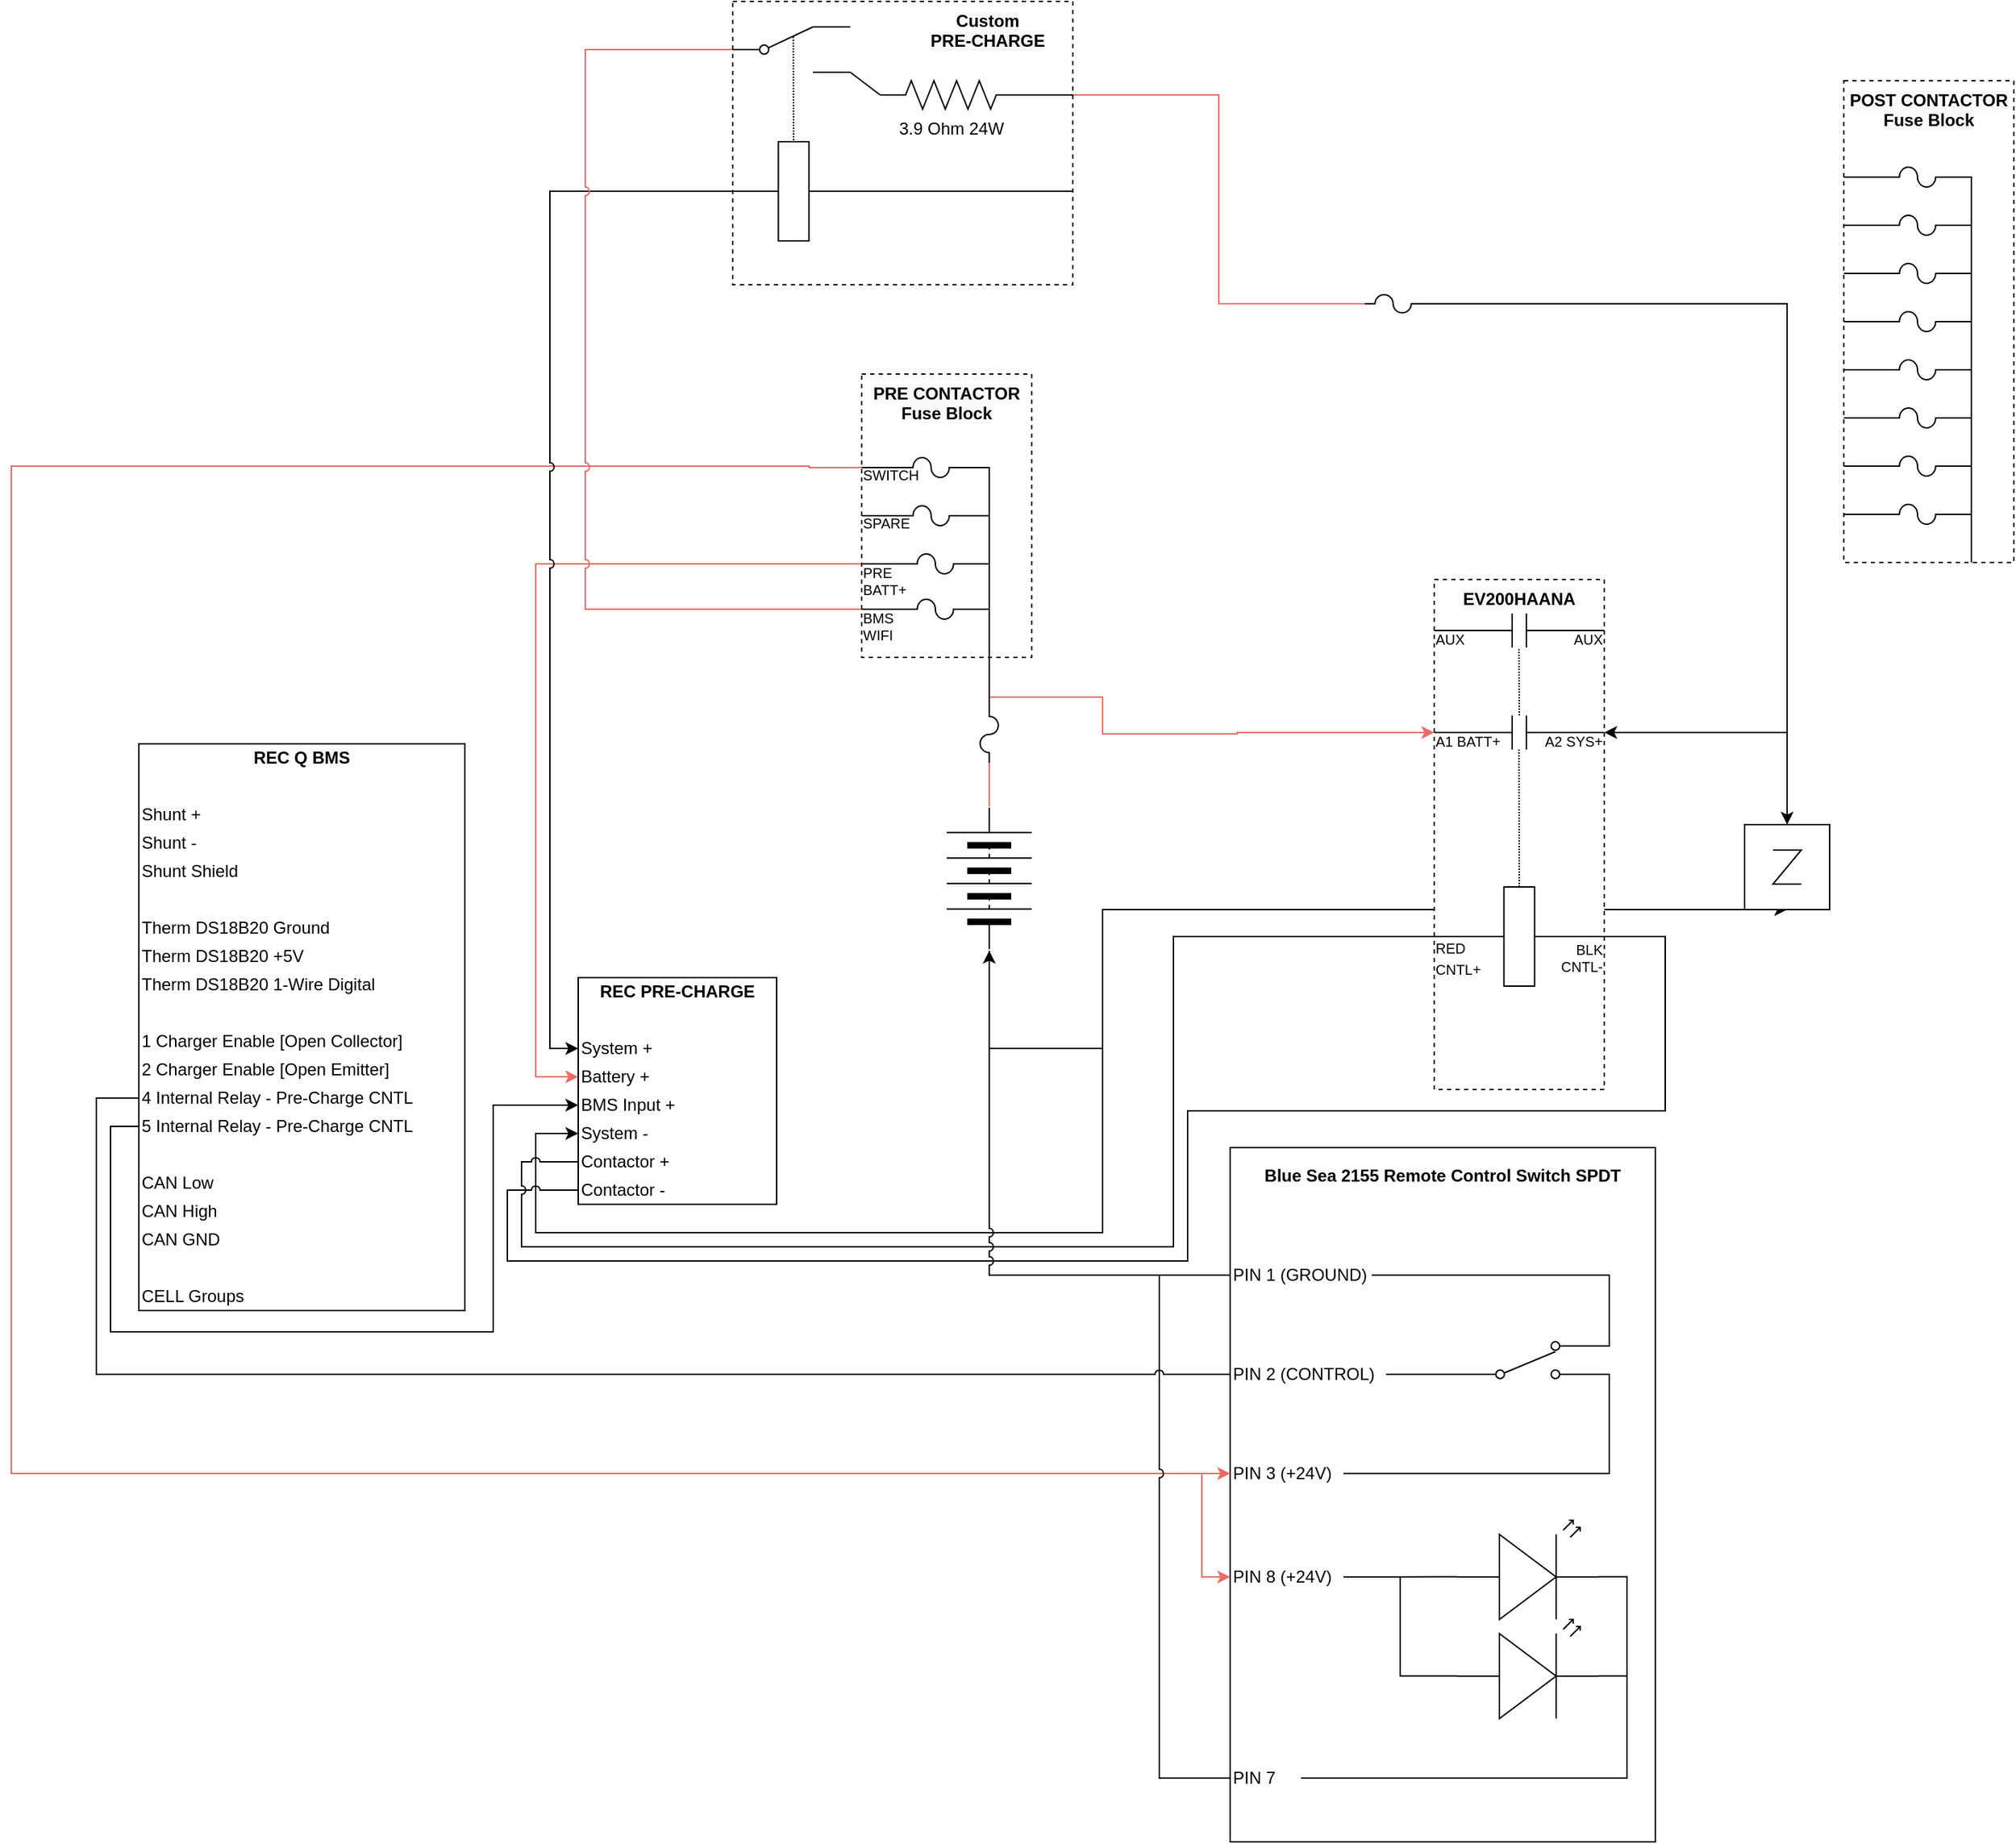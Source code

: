 <mxfile version="20.6.2" type="device" pages="4"><diagram name="V4" id="S_FoAe8xybY8E_y5S-X9"><mxGraphModel dx="2613" dy="2286" grid="1" gridSize="1" guides="1" tooltips="1" connect="1" arrows="1" fold="1" page="1" pageScale="1" pageWidth="850" pageHeight="1100" background="none" math="0" shadow="0"><root><mxCell id="Vnqmx0UxH6e6AXSJKXxz-0"/><mxCell id="Vnqmx0UxH6e6AXSJKXxz-1" parent="Vnqmx0UxH6e6AXSJKXxz-0"/><mxCell id="Vnqmx0UxH6e6AXSJKXxz-2" value="" style="group" parent="Vnqmx0UxH6e6AXSJKXxz-1" vertex="1" connectable="0"><mxGeometry x="-60" y="220" width="140" height="160" as="geometry"/></mxCell><mxCell id="Vnqmx0UxH6e6AXSJKXxz-3" value="" style="group" parent="Vnqmx0UxH6e6AXSJKXxz-2" vertex="1" connectable="0"><mxGeometry width="140" height="160" as="geometry"/></mxCell><mxCell id="Vnqmx0UxH6e6AXSJKXxz-4" value="" style="rounded=0;whiteSpace=wrap;html=1;" parent="Vnqmx0UxH6e6AXSJKXxz-3" vertex="1"><mxGeometry width="140" height="160" as="geometry"/></mxCell><mxCell id="Vnqmx0UxH6e6AXSJKXxz-5" value="Contactor -" style="text;html=1;strokeColor=none;fillColor=none;align=left;verticalAlign=middle;whiteSpace=wrap;rounded=0;" parent="Vnqmx0UxH6e6AXSJKXxz-3" vertex="1"><mxGeometry y="140" width="121.739" height="20" as="geometry"/></mxCell><mxCell id="Vnqmx0UxH6e6AXSJKXxz-6" value="System +" style="text;html=1;strokeColor=none;fillColor=none;align=left;verticalAlign=middle;whiteSpace=wrap;rounded=0;" parent="Vnqmx0UxH6e6AXSJKXxz-3" vertex="1"><mxGeometry y="40" width="121.739" height="20" as="geometry"/></mxCell><mxCell id="Vnqmx0UxH6e6AXSJKXxz-7" value="Contactor +" style="text;html=1;strokeColor=none;fillColor=none;align=left;verticalAlign=middle;whiteSpace=wrap;rounded=0;" parent="Vnqmx0UxH6e6AXSJKXxz-3" vertex="1"><mxGeometry y="120" width="121.739" height="20" as="geometry"/></mxCell><mxCell id="Vnqmx0UxH6e6AXSJKXxz-8" value="Battery +" style="text;html=1;strokeColor=none;fillColor=none;align=left;verticalAlign=middle;whiteSpace=wrap;rounded=0;" parent="Vnqmx0UxH6e6AXSJKXxz-3" vertex="1"><mxGeometry y="60" width="121.739" height="20" as="geometry"/></mxCell><mxCell id="Vnqmx0UxH6e6AXSJKXxz-9" value="System -" style="text;html=1;strokeColor=none;fillColor=none;align=left;verticalAlign=middle;whiteSpace=wrap;rounded=0;" parent="Vnqmx0UxH6e6AXSJKXxz-3" vertex="1"><mxGeometry y="100" width="121.739" height="20" as="geometry"/></mxCell><mxCell id="Vnqmx0UxH6e6AXSJKXxz-10" value="BMS Input +" style="text;html=1;strokeColor=none;fillColor=none;align=left;verticalAlign=middle;whiteSpace=wrap;rounded=0;" parent="Vnqmx0UxH6e6AXSJKXxz-3" vertex="1"><mxGeometry y="80" width="121.739" height="20" as="geometry"/></mxCell><mxCell id="Vnqmx0UxH6e6AXSJKXxz-11" value="&lt;b&gt;REC PRE-CHARGE&lt;/b&gt;" style="text;html=1;strokeColor=none;fillColor=none;align=center;verticalAlign=middle;whiteSpace=wrap;rounded=0;" parent="Vnqmx0UxH6e6AXSJKXxz-3" vertex="1"><mxGeometry width="140" height="20" as="geometry"/></mxCell><mxCell id="Vnqmx0UxH6e6AXSJKXxz-12" style="edgeStyle=orthogonalEdgeStyle;rounded=0;jumpStyle=arc;orthogonalLoop=1;jettySize=auto;html=1;exitX=0;exitY=0.67;exitDx=0;exitDy=0;entryX=0;entryY=0.5;entryDx=0;entryDy=0;strokeColor=#EA6B66;exitPerimeter=0;" parent="Vnqmx0UxH6e6AXSJKXxz-1" source="8QEvO7cCujBCFRbTiVx_-1" target="Vnqmx0UxH6e6AXSJKXxz-8" edge="1"><mxGeometry relative="1" as="geometry"><mxPoint x="210" y="205" as="targetPoint"/><Array as="points"><mxPoint x="-90" y="-72"/><mxPoint x="-90" y="290"/></Array><mxPoint x="160" y="-80" as="sourcePoint"/></mxGeometry></mxCell><mxCell id="Vnqmx0UxH6e6AXSJKXxz-13" style="edgeStyle=orthogonalEdgeStyle;rounded=0;orthogonalLoop=1;jettySize=auto;html=1;startArrow=none;startFill=0;strokeColor=#EA6B66;movable=1;resizable=1;rotatable=1;deletable=1;editable=1;connectable=1;exitX=1;exitY=0.5;exitDx=0;exitDy=0;exitPerimeter=0;entryX=0;entryY=0.3;entryDx=0;entryDy=0;entryPerimeter=0;" parent="Vnqmx0UxH6e6AXSJKXxz-1" source="Vnqmx0UxH6e6AXSJKXxz-74" target="ZV-g1zUEYrJtN8prc_0i-1" edge="1"><mxGeometry relative="1" as="geometry"><mxPoint x="579" y="46" as="targetPoint"/><Array as="points"><mxPoint x="230" y="22"/><mxPoint x="310" y="22"/><mxPoint x="310" y="48"/><mxPoint x="405" y="48"/><mxPoint x="405" y="47"/></Array><mxPoint x="230" y="50" as="sourcePoint"/></mxGeometry></mxCell><mxCell id="Vnqmx0UxH6e6AXSJKXxz-14" style="edgeStyle=orthogonalEdgeStyle;rounded=0;orthogonalLoop=1;jettySize=auto;html=1;entryX=0;entryY=0.5;entryDx=0;entryDy=0;startArrow=none;strokeColor=#EA6B66;exitX=0;exitY=0.33;exitDx=0;exitDy=0;exitPerimeter=0;" parent="Vnqmx0UxH6e6AXSJKXxz-1" source="8QEvO7cCujBCFRbTiVx_-1" target="Vnqmx0UxH6e6AXSJKXxz-63" edge="1"><mxGeometry relative="1" as="geometry"><mxPoint x="370" y="590" as="targetPoint"/><mxPoint x="121" y="-134" as="sourcePoint"/><Array as="points"><mxPoint x="103" y="-140"/><mxPoint x="-460" y="-141"/><mxPoint x="-460" y="570"/></Array></mxGeometry></mxCell><mxCell id="Vnqmx0UxH6e6AXSJKXxz-15" value="" style="pointerEvents=1;verticalLabelPosition=bottom;shadow=0;dashed=0;align=center;html=1;verticalAlign=top;shape=mxgraph.electrical.miscellaneous.batteryStack;rotation=-90;perimeterSpacing=1;fillColor=#000000;" parent="Vnqmx0UxH6e6AXSJKXxz-1" vertex="1"><mxGeometry x="180" y="120" width="100" height="60" as="geometry"/></mxCell><mxCell id="Vnqmx0UxH6e6AXSJKXxz-16" style="edgeStyle=orthogonalEdgeStyle;rounded=0;orthogonalLoop=1;jettySize=auto;html=1;exitX=0.5;exitY=1;exitDx=0;exitDy=0;exitPerimeter=0;entryX=0;entryY=0.5;entryDx=0;entryDy=0;" parent="Vnqmx0UxH6e6AXSJKXxz-1" source="Vnqmx0UxH6e6AXSJKXxz-19" target="Vnqmx0UxH6e6AXSJKXxz-15" edge="1"><mxGeometry relative="1" as="geometry"><Array as="points"><mxPoint x="310" y="270"/><mxPoint x="230" y="270"/></Array></mxGeometry></mxCell><mxCell id="Vnqmx0UxH6e6AXSJKXxz-17" style="edgeStyle=orthogonalEdgeStyle;rounded=0;orthogonalLoop=1;jettySize=auto;html=1;exitX=0;exitY=0.67;exitDx=0;exitDy=0;exitPerimeter=0;entryX=0;entryY=0.5;entryDx=0;entryDy=0;jumpStyle=arc;" parent="Vnqmx0UxH6e6AXSJKXxz-1" source="1P4eOoFlM7iHBVp_6DeW-1" target="Vnqmx0UxH6e6AXSJKXxz-6" edge="1"><mxGeometry relative="1" as="geometry"><Array as="points"><mxPoint x="-80" y="-335"/><mxPoint x="-80" y="270"/></Array></mxGeometry></mxCell><mxCell id="Vnqmx0UxH6e6AXSJKXxz-18" style="edgeStyle=orthogonalEdgeStyle;rounded=0;jumpStyle=arc;orthogonalLoop=1;jettySize=auto;html=1;exitX=0.5;exitY=1;exitDx=0;exitDy=0;exitPerimeter=0;entryX=0;entryY=0.5;entryDx=0;entryDy=0;startArrow=classic;startFill=1;" parent="Vnqmx0UxH6e6AXSJKXxz-1" source="Vnqmx0UxH6e6AXSJKXxz-19" target="Vnqmx0UxH6e6AXSJKXxz-9" edge="1"><mxGeometry relative="1" as="geometry"><Array as="points"><mxPoint x="310" y="400"/><mxPoint x="-90" y="400"/><mxPoint x="-90" y="330"/></Array></mxGeometry></mxCell><mxCell id="Kr9KVkGBSeljsucW7OQI-6" style="edgeStyle=orthogonalEdgeStyle;rounded=0;orthogonalLoop=1;jettySize=auto;html=1;exitX=0;exitY=0.5;exitDx=0;exitDy=0;exitPerimeter=0;entryX=1;entryY=1;entryDx=0;entryDy=0;strokeWidth=1;startArrow=none;startFill=0;endArrow=none;endFill=0;" parent="Vnqmx0UxH6e6AXSJKXxz-1" edge="1"><mxGeometry relative="1" as="geometry"><Array as="points"/><mxPoint x="60" y="80" as="sourcePoint"/><mxPoint x="60" y="80" as="targetPoint"/></mxGeometry></mxCell><mxCell id="Vnqmx0UxH6e6AXSJKXxz-19" value="" style="pointerEvents=1;verticalLabelPosition=bottom;shadow=0;dashed=0;align=center;html=1;verticalAlign=top;shape=mxgraph.electrical.miscellaneous.generic_component" parent="Vnqmx0UxH6e6AXSJKXxz-1" vertex="1"><mxGeometry x="763" y="112" width="60" height="60" as="geometry"/></mxCell><mxCell id="Vnqmx0UxH6e6AXSJKXxz-20" style="edgeStyle=orthogonalEdgeStyle;rounded=0;orthogonalLoop=1;jettySize=auto;html=1;jumpStyle=arc;startArrow=classic;startFill=1;entryX=0.5;entryY=0;entryDx=0;entryDy=0;entryPerimeter=0;exitX=1;exitY=0.3;exitDx=0;exitDy=0;exitPerimeter=0;" parent="Vnqmx0UxH6e6AXSJKXxz-1" source="ZV-g1zUEYrJtN8prc_0i-1" target="Vnqmx0UxH6e6AXSJKXxz-19" edge="1"><mxGeometry relative="1" as="geometry"><mxPoint x="390" y="80" as="sourcePoint"/><mxPoint x="330" y="100" as="targetPoint"/></mxGeometry></mxCell><mxCell id="Vnqmx0UxH6e6AXSJKXxz-21" value="" style="group" parent="Vnqmx0UxH6e6AXSJKXxz-1" vertex="1" connectable="0"><mxGeometry x="-370" y="55" width="230" height="400" as="geometry"/></mxCell><mxCell id="Vnqmx0UxH6e6AXSJKXxz-22" value="" style="group" parent="Vnqmx0UxH6e6AXSJKXxz-21" vertex="1" connectable="0"><mxGeometry width="230" height="400" as="geometry"/></mxCell><mxCell id="Vnqmx0UxH6e6AXSJKXxz-23" value="" style="rounded=0;whiteSpace=wrap;html=1;" parent="Vnqmx0UxH6e6AXSJKXxz-22" vertex="1"><mxGeometry width="230" height="400" as="geometry"/></mxCell><mxCell id="Vnqmx0UxH6e6AXSJKXxz-24" value="CAN Low" style="text;html=1;strokeColor=none;fillColor=none;align=left;verticalAlign=middle;whiteSpace=wrap;rounded=0;" parent="Vnqmx0UxH6e6AXSJKXxz-22" vertex="1"><mxGeometry y="300" width="200" height="20" as="geometry"/></mxCell><mxCell id="Vnqmx0UxH6e6AXSJKXxz-25" value="Therm DS18B20 Ground" style="text;html=1;strokeColor=none;fillColor=none;align=left;verticalAlign=middle;whiteSpace=wrap;rounded=0;" parent="Vnqmx0UxH6e6AXSJKXxz-22" vertex="1"><mxGeometry y="120" width="200" height="20" as="geometry"/></mxCell><mxCell id="Vnqmx0UxH6e6AXSJKXxz-26" value="CAN High" style="text;html=1;strokeColor=none;fillColor=none;align=left;verticalAlign=middle;whiteSpace=wrap;rounded=0;" parent="Vnqmx0UxH6e6AXSJKXxz-22" vertex="1"><mxGeometry y="320" width="200" height="20" as="geometry"/></mxCell><mxCell id="Vnqmx0UxH6e6AXSJKXxz-27" value="Therm DS18B20&amp;nbsp;+5V" style="text;html=1;strokeColor=none;fillColor=none;align=left;verticalAlign=middle;whiteSpace=wrap;rounded=0;" parent="Vnqmx0UxH6e6AXSJKXxz-22" vertex="1"><mxGeometry y="140" width="200" height="20" as="geometry"/></mxCell><mxCell id="Vnqmx0UxH6e6AXSJKXxz-28" value="Shunt +" style="text;html=1;strokeColor=none;fillColor=none;align=left;verticalAlign=middle;whiteSpace=wrap;rounded=0;" parent="Vnqmx0UxH6e6AXSJKXxz-22" vertex="1"><mxGeometry y="40" width="200" height="20" as="geometry"/></mxCell><mxCell id="Vnqmx0UxH6e6AXSJKXxz-29" value="Therm DS18B20 1-Wire Digital" style="text;html=1;strokeColor=none;fillColor=none;align=left;verticalAlign=middle;whiteSpace=wrap;rounded=0;" parent="Vnqmx0UxH6e6AXSJKXxz-22" vertex="1"><mxGeometry y="160" width="200" height="20" as="geometry"/></mxCell><mxCell id="Vnqmx0UxH6e6AXSJKXxz-30" value="Shunt -" style="text;html=1;strokeColor=none;fillColor=none;align=left;verticalAlign=middle;whiteSpace=wrap;rounded=0;" parent="Vnqmx0UxH6e6AXSJKXxz-22" vertex="1"><mxGeometry y="60" width="200" height="20" as="geometry"/></mxCell><mxCell id="Vnqmx0UxH6e6AXSJKXxz-31" value="Shunt Shield" style="text;html=1;strokeColor=none;fillColor=none;align=left;verticalAlign=middle;whiteSpace=wrap;rounded=0;" parent="Vnqmx0UxH6e6AXSJKXxz-22" vertex="1"><mxGeometry y="80" width="200" height="20" as="geometry"/></mxCell><mxCell id="Vnqmx0UxH6e6AXSJKXxz-32" value="CAN GND" style="text;html=1;strokeColor=none;fillColor=none;align=left;verticalAlign=middle;whiteSpace=wrap;rounded=0;" parent="Vnqmx0UxH6e6AXSJKXxz-22" vertex="1"><mxGeometry y="340" width="200" height="20" as="geometry"/></mxCell><mxCell id="Vnqmx0UxH6e6AXSJKXxz-33" value="1 Charger Enable [Open Collector]" style="text;html=1;strokeColor=none;fillColor=none;align=left;verticalAlign=middle;whiteSpace=wrap;rounded=0;" parent="Vnqmx0UxH6e6AXSJKXxz-22" vertex="1"><mxGeometry y="200" width="200" height="20" as="geometry"/></mxCell><mxCell id="Vnqmx0UxH6e6AXSJKXxz-34" value="2 Charger Enable [Open Emitter]" style="text;html=1;strokeColor=none;fillColor=none;align=left;verticalAlign=middle;whiteSpace=wrap;rounded=0;" parent="Vnqmx0UxH6e6AXSJKXxz-22" vertex="1"><mxGeometry y="220" width="200" height="20" as="geometry"/></mxCell><mxCell id="Vnqmx0UxH6e6AXSJKXxz-35" value="&lt;b&gt;REC Q BMS&lt;/b&gt;" style="text;html=1;strokeColor=none;fillColor=none;align=center;verticalAlign=middle;whiteSpace=wrap;rounded=0;" parent="Vnqmx0UxH6e6AXSJKXxz-22" vertex="1"><mxGeometry width="230" height="20" as="geometry"/></mxCell><mxCell id="Vnqmx0UxH6e6AXSJKXxz-36" value="CELL Groups" style="text;html=1;strokeColor=none;fillColor=none;align=left;verticalAlign=middle;whiteSpace=wrap;rounded=0;" parent="Vnqmx0UxH6e6AXSJKXxz-22" vertex="1"><mxGeometry y="380" width="200" height="20" as="geometry"/></mxCell><mxCell id="Vnqmx0UxH6e6AXSJKXxz-37" value="4 Internal Relay - Pre-Charge CNTL" style="text;html=1;strokeColor=none;fillColor=none;align=left;verticalAlign=middle;whiteSpace=wrap;rounded=0;" parent="Vnqmx0UxH6e6AXSJKXxz-22" vertex="1"><mxGeometry y="240" width="200" height="20" as="geometry"/></mxCell><mxCell id="Vnqmx0UxH6e6AXSJKXxz-38" value="5 Internal Relay - Pre-Charge CNTL" style="text;html=1;strokeColor=none;fillColor=none;align=left;verticalAlign=middle;whiteSpace=wrap;rounded=0;" parent="Vnqmx0UxH6e6AXSJKXxz-22" vertex="1"><mxGeometry y="260" width="200" height="20" as="geometry"/></mxCell><mxCell id="Vnqmx0UxH6e6AXSJKXxz-39" style="edgeStyle=orthogonalEdgeStyle;rounded=0;jumpStyle=arc;orthogonalLoop=1;jettySize=auto;html=1;exitX=0;exitY=0.5;exitDx=0;exitDy=0;entryX=1;entryY=0.7;entryDx=0;entryDy=0;startArrow=none;startFill=0;entryPerimeter=0;endArrow=none;endFill=0;" parent="Vnqmx0UxH6e6AXSJKXxz-1" source="Vnqmx0UxH6e6AXSJKXxz-5" target="ZV-g1zUEYrJtN8prc_0i-1" edge="1"><mxGeometry relative="1" as="geometry"><Array as="points"><mxPoint x="-110" y="370"/><mxPoint x="-110" y="420"/><mxPoint x="370" y="420"/><mxPoint x="370" y="314"/><mxPoint x="707" y="314"/><mxPoint x="707" y="191"/></Array><mxPoint x="-60" y="345" as="targetPoint"/></mxGeometry></mxCell><mxCell id="Vnqmx0UxH6e6AXSJKXxz-40" style="edgeStyle=orthogonalEdgeStyle;rounded=0;jumpStyle=arc;orthogonalLoop=1;jettySize=auto;html=1;exitX=0;exitY=0.5;exitDx=0;exitDy=0;entryX=0;entryY=0.7;entryDx=0;entryDy=0;endArrow=none;endFill=0;fontColor=#000000;startArrow=none;startFill=0;entryPerimeter=0;" parent="Vnqmx0UxH6e6AXSJKXxz-1" source="Vnqmx0UxH6e6AXSJKXxz-7" target="ZV-g1zUEYrJtN8prc_0i-1" edge="1"><mxGeometry relative="1" as="geometry"><Array as="points"><mxPoint x="-100" y="350"/><mxPoint x="-100" y="410"/><mxPoint x="360" y="410"/><mxPoint x="360" y="191"/></Array><mxPoint x="-60" y="305" as="targetPoint"/></mxGeometry></mxCell><mxCell id="Vnqmx0UxH6e6AXSJKXxz-50" value="" style="group" parent="Vnqmx0UxH6e6AXSJKXxz-1" vertex="1" connectable="0"><mxGeometry x="400" y="340" width="300" height="490" as="geometry"/></mxCell><mxCell id="Vnqmx0UxH6e6AXSJKXxz-51" value="" style="rounded=0;whiteSpace=wrap;html=1;" parent="Vnqmx0UxH6e6AXSJKXxz-50" vertex="1"><mxGeometry width="300" height="490" as="geometry"/></mxCell><mxCell id="Vnqmx0UxH6e6AXSJKXxz-52" value="" style="pointerEvents=1;verticalLabelPosition=bottom;shadow=0;dashed=0;align=center;html=1;verticalAlign=top;shape=mxgraph.electrical.electro-mechanical.2-way_switch;" parent="Vnqmx0UxH6e6AXSJKXxz-50" vertex="1"><mxGeometry x="172.5" y="137" width="75" height="26" as="geometry"/></mxCell><mxCell id="Vnqmx0UxH6e6AXSJKXxz-53" value="" style="verticalLabelPosition=bottom;shadow=0;dashed=0;align=center;html=1;verticalAlign=top;shape=mxgraph.electrical.opto_electronics.led_2;pointerEvents=1;" parent="Vnqmx0UxH6e6AXSJKXxz-50" vertex="1"><mxGeometry x="160" y="263" width="100" height="70" as="geometry"/></mxCell><mxCell id="Vnqmx0UxH6e6AXSJKXxz-54" value="" style="verticalLabelPosition=bottom;shadow=0;dashed=0;align=center;html=1;verticalAlign=top;shape=mxgraph.electrical.opto_electronics.led_2;pointerEvents=1;" parent="Vnqmx0UxH6e6AXSJKXxz-50" vertex="1"><mxGeometry x="160" y="333" width="100" height="70" as="geometry"/></mxCell><mxCell id="Vnqmx0UxH6e6AXSJKXxz-55" style="edgeStyle=orthogonalEdgeStyle;rounded=0;orthogonalLoop=1;jettySize=auto;html=1;exitX=1;exitY=0.5;exitDx=0;exitDy=0;entryX=0;entryY=0.57;entryDx=0;entryDy=0;entryPerimeter=0;endArrow=none;endFill=0;" parent="Vnqmx0UxH6e6AXSJKXxz-50" source="Vnqmx0UxH6e6AXSJKXxz-57" target="Vnqmx0UxH6e6AXSJKXxz-53" edge="1"><mxGeometry relative="1" as="geometry"/></mxCell><mxCell id="Vnqmx0UxH6e6AXSJKXxz-56" style="edgeStyle=orthogonalEdgeStyle;rounded=0;orthogonalLoop=1;jettySize=auto;html=1;exitX=1;exitY=0.5;exitDx=0;exitDy=0;entryX=0;entryY=0.57;entryDx=0;entryDy=0;entryPerimeter=0;endArrow=none;endFill=0;" parent="Vnqmx0UxH6e6AXSJKXxz-50" source="Vnqmx0UxH6e6AXSJKXxz-57" target="Vnqmx0UxH6e6AXSJKXxz-54" edge="1"><mxGeometry relative="1" as="geometry"/></mxCell><mxCell id="Vnqmx0UxH6e6AXSJKXxz-57" value="PIN 8 (+24V)" style="text;html=1;strokeColor=none;fillColor=none;align=left;verticalAlign=middle;whiteSpace=wrap;rounded=0;" parent="Vnqmx0UxH6e6AXSJKXxz-50" vertex="1"><mxGeometry y="293" width="80" height="20" as="geometry"/></mxCell><mxCell id="Vnqmx0UxH6e6AXSJKXxz-58" style="edgeStyle=orthogonalEdgeStyle;rounded=0;jumpStyle=arc;orthogonalLoop=1;jettySize=auto;html=1;exitX=0;exitY=0.5;exitDx=0;exitDy=0;entryX=0;entryY=0.5;entryDx=0;entryDy=0;endArrow=none;endFill=0;" parent="Vnqmx0UxH6e6AXSJKXxz-50" source="Vnqmx0UxH6e6AXSJKXxz-59" target="Vnqmx0UxH6e6AXSJKXxz-67" edge="1"><mxGeometry relative="1" as="geometry"><Array as="points"><mxPoint x="-50" y="445"/><mxPoint x="-50" y="90"/></Array></mxGeometry></mxCell><mxCell id="Vnqmx0UxH6e6AXSJKXxz-59" value="PIN 7" style="text;html=1;strokeColor=none;fillColor=none;align=left;verticalAlign=middle;whiteSpace=wrap;rounded=0;" parent="Vnqmx0UxH6e6AXSJKXxz-50" vertex="1"><mxGeometry y="435" width="50" height="20" as="geometry"/></mxCell><mxCell id="Vnqmx0UxH6e6AXSJKXxz-60" style="edgeStyle=orthogonalEdgeStyle;rounded=0;orthogonalLoop=1;jettySize=auto;html=1;exitX=1;exitY=0.57;exitDx=0;exitDy=0;exitPerimeter=0;entryX=1;entryY=0.5;entryDx=0;entryDy=0;endArrow=none;endFill=0;" parent="Vnqmx0UxH6e6AXSJKXxz-50" source="Vnqmx0UxH6e6AXSJKXxz-53" target="Vnqmx0UxH6e6AXSJKXxz-59" edge="1"><mxGeometry relative="1" as="geometry"/></mxCell><mxCell id="Vnqmx0UxH6e6AXSJKXxz-61" style="edgeStyle=orthogonalEdgeStyle;rounded=0;orthogonalLoop=1;jettySize=auto;html=1;exitX=1;exitY=0.57;exitDx=0;exitDy=0;exitPerimeter=0;entryX=1;entryY=0.5;entryDx=0;entryDy=0;endArrow=none;endFill=0;" parent="Vnqmx0UxH6e6AXSJKXxz-50" source="Vnqmx0UxH6e6AXSJKXxz-54" target="Vnqmx0UxH6e6AXSJKXxz-59" edge="1"><mxGeometry relative="1" as="geometry"/></mxCell><mxCell id="Vnqmx0UxH6e6AXSJKXxz-62" style="edgeStyle=orthogonalEdgeStyle;rounded=0;jumpStyle=arc;orthogonalLoop=1;jettySize=auto;html=1;exitX=0;exitY=0.5;exitDx=0;exitDy=0;entryX=0;entryY=0.5;entryDx=0;entryDy=0;strokeColor=#EA6B66;" parent="Vnqmx0UxH6e6AXSJKXxz-50" source="Vnqmx0UxH6e6AXSJKXxz-63" target="Vnqmx0UxH6e6AXSJKXxz-57" edge="1"><mxGeometry relative="1" as="geometry"/></mxCell><mxCell id="Vnqmx0UxH6e6AXSJKXxz-63" value="PIN 3 (+24V)" style="text;html=1;strokeColor=none;fillColor=none;align=left;verticalAlign=middle;whiteSpace=wrap;rounded=0;" parent="Vnqmx0UxH6e6AXSJKXxz-50" vertex="1"><mxGeometry y="220" width="80" height="20" as="geometry"/></mxCell><mxCell id="Vnqmx0UxH6e6AXSJKXxz-64" style="edgeStyle=orthogonalEdgeStyle;rounded=0;orthogonalLoop=1;jettySize=auto;html=1;exitX=1;exitY=0.885;exitDx=0;exitDy=0;exitPerimeter=0;entryX=1;entryY=0.5;entryDx=0;entryDy=0;endArrow=none;endFill=0;" parent="Vnqmx0UxH6e6AXSJKXxz-50" source="Vnqmx0UxH6e6AXSJKXxz-52" target="Vnqmx0UxH6e6AXSJKXxz-63" edge="1"><mxGeometry relative="1" as="geometry"/></mxCell><mxCell id="Vnqmx0UxH6e6AXSJKXxz-65" style="edgeStyle=orthogonalEdgeStyle;rounded=0;orthogonalLoop=1;jettySize=auto;html=1;exitX=1;exitY=0.5;exitDx=0;exitDy=0;entryX=0;entryY=0.885;entryDx=0;entryDy=0;entryPerimeter=0;endArrow=none;endFill=0;" parent="Vnqmx0UxH6e6AXSJKXxz-50" source="Vnqmx0UxH6e6AXSJKXxz-66" target="Vnqmx0UxH6e6AXSJKXxz-52" edge="1"><mxGeometry relative="1" as="geometry"/></mxCell><mxCell id="Vnqmx0UxH6e6AXSJKXxz-66" value="PIN 2 (CONTROL)" style="text;html=1;strokeColor=none;fillColor=none;align=left;verticalAlign=middle;whiteSpace=wrap;rounded=0;" parent="Vnqmx0UxH6e6AXSJKXxz-50" vertex="1"><mxGeometry y="150" width="110" height="20" as="geometry"/></mxCell><mxCell id="Vnqmx0UxH6e6AXSJKXxz-67" value="PIN 1 (GROUND)" style="text;html=1;strokeColor=none;fillColor=none;align=left;verticalAlign=middle;whiteSpace=wrap;rounded=0;" parent="Vnqmx0UxH6e6AXSJKXxz-50" vertex="1"><mxGeometry y="80" width="100" height="20" as="geometry"/></mxCell><mxCell id="Vnqmx0UxH6e6AXSJKXxz-68" style="edgeStyle=orthogonalEdgeStyle;rounded=0;orthogonalLoop=1;jettySize=auto;html=1;exitX=1;exitY=0.115;exitDx=0;exitDy=0;exitPerimeter=0;entryX=1;entryY=0.5;entryDx=0;entryDy=0;endArrow=none;endFill=0;" parent="Vnqmx0UxH6e6AXSJKXxz-50" source="Vnqmx0UxH6e6AXSJKXxz-52" target="Vnqmx0UxH6e6AXSJKXxz-67" edge="1"><mxGeometry relative="1" as="geometry"/></mxCell><mxCell id="Vnqmx0UxH6e6AXSJKXxz-69" value="Blue Sea 2155 Remote Control Switch SPDT" style="text;html=1;strokeColor=none;fillColor=none;align=center;verticalAlign=middle;whiteSpace=wrap;rounded=0;fontStyle=1" parent="Vnqmx0UxH6e6AXSJKXxz-50" vertex="1"><mxGeometry y="10" width="300" height="20" as="geometry"/></mxCell><mxCell id="Vnqmx0UxH6e6AXSJKXxz-70" style="edgeStyle=orthogonalEdgeStyle;rounded=0;orthogonalLoop=1;jettySize=auto;html=1;exitX=0;exitY=0.5;exitDx=0;exitDy=0;endArrow=none;endFill=0;entryX=0;entryY=0.5;entryDx=0;entryDy=0;jumpStyle=arc;" parent="Vnqmx0UxH6e6AXSJKXxz-1" source="Vnqmx0UxH6e6AXSJKXxz-66" target="Vnqmx0UxH6e6AXSJKXxz-37" edge="1"><mxGeometry relative="1" as="geometry"><mxPoint x="-80" y="140" as="targetPoint"/><Array as="points"><mxPoint x="-400" y="500"/><mxPoint x="-400" y="305"/></Array></mxGeometry></mxCell><mxCell id="Vnqmx0UxH6e6AXSJKXxz-71" style="edgeStyle=orthogonalEdgeStyle;rounded=0;orthogonalLoop=1;jettySize=auto;html=1;exitX=0;exitY=0.5;exitDx=0;exitDy=0;entryX=0;entryY=0.5;entryDx=0;entryDy=0;" parent="Vnqmx0UxH6e6AXSJKXxz-1" source="Vnqmx0UxH6e6AXSJKXxz-38" target="Vnqmx0UxH6e6AXSJKXxz-10" edge="1"><mxGeometry relative="1" as="geometry"><mxPoint x="-120" y="240" as="targetPoint"/><Array as="points"><mxPoint x="-390" y="325"/><mxPoint x="-390" y="470"/><mxPoint x="-120" y="470"/><mxPoint x="-120" y="310"/></Array></mxGeometry></mxCell><mxCell id="Vnqmx0UxH6e6AXSJKXxz-72" style="edgeStyle=orthogonalEdgeStyle;rounded=0;jumpStyle=arc;orthogonalLoop=1;jettySize=auto;html=1;exitX=0;exitY=0.5;exitDx=0;exitDy=0;entryX=0;entryY=0.5;entryDx=0;entryDy=0;endArrow=none;endFill=0;" parent="Vnqmx0UxH6e6AXSJKXxz-1" source="Vnqmx0UxH6e6AXSJKXxz-67" target="Vnqmx0UxH6e6AXSJKXxz-15" edge="1"><mxGeometry relative="1" as="geometry"><mxPoint x="370" y="390" as="targetPoint"/></mxGeometry></mxCell><mxCell id="Vnqmx0UxH6e6AXSJKXxz-73" style="edgeStyle=orthogonalEdgeStyle;rounded=0;jumpStyle=arc;orthogonalLoop=1;jettySize=auto;html=1;exitX=0;exitY=0.5;exitDx=0;exitDy=0;exitPerimeter=0;strokeColor=#EA6B66;entryX=1;entryY=0.5;entryDx=0;entryDy=0;endArrow=none;endFill=0;" parent="Vnqmx0UxH6e6AXSJKXxz-1" source="Vnqmx0UxH6e6AXSJKXxz-74" target="Vnqmx0UxH6e6AXSJKXxz-15" edge="1"><mxGeometry relative="1" as="geometry"><mxPoint x="160" y="130" as="targetPoint"/></mxGeometry></mxCell><mxCell id="8QEvO7cCujBCFRbTiVx_-15" style="edgeStyle=orthogonalEdgeStyle;rounded=0;orthogonalLoop=1;jettySize=auto;html=1;exitX=1;exitY=0.5;exitDx=0;exitDy=0;exitPerimeter=0;entryX=0.75;entryY=1;entryDx=0;entryDy=0;entryPerimeter=0;startArrow=none;startFill=0;endArrow=none;endFill=0;" parent="Vnqmx0UxH6e6AXSJKXxz-1" source="Vnqmx0UxH6e6AXSJKXxz-74" target="8QEvO7cCujBCFRbTiVx_-1" edge="1"><mxGeometry relative="1" as="geometry"/></mxCell><mxCell id="Vnqmx0UxH6e6AXSJKXxz-74" value="" style="pointerEvents=1;verticalLabelPosition=bottom;shadow=0;dashed=0;align=center;html=1;verticalAlign=top;shape=mxgraph.electrical.miscellaneous.fuse_4;rotation=-90;" parent="Vnqmx0UxH6e6AXSJKXxz-1" vertex="1"><mxGeometry x="210" y="42" width="40" height="12.8" as="geometry"/></mxCell><mxCell id="Kr9KVkGBSeljsucW7OQI-19" style="edgeStyle=orthogonalEdgeStyle;rounded=0;jumpStyle=arc;orthogonalLoop=1;jettySize=auto;html=1;exitX=0;exitY=0.5;exitDx=0;exitDy=0;exitPerimeter=0;entryX=1;entryY=0.33;entryDx=0;entryDy=0;entryPerimeter=0;strokeColor=#EA6B66;strokeWidth=1;startArrow=none;startFill=0;endArrow=none;endFill=0;" parent="Vnqmx0UxH6e6AXSJKXxz-1" source="Kr9KVkGBSeljsucW7OQI-5" target="1P4eOoFlM7iHBVp_6DeW-1" edge="1"><mxGeometry relative="1" as="geometry"><mxPoint x="160" y="80" as="targetPoint"/></mxGeometry></mxCell><mxCell id="Kr9KVkGBSeljsucW7OQI-5" value="" style="pointerEvents=1;verticalLabelPosition=bottom;shadow=0;dashed=0;align=center;html=1;verticalAlign=top;shape=mxgraph.electrical.miscellaneous.fuse_4;rotation=0;" parent="Vnqmx0UxH6e6AXSJKXxz-1" vertex="1"><mxGeometry x="495" y="-262" width="40" height="12.8" as="geometry"/></mxCell><mxCell id="Kr9KVkGBSeljsucW7OQI-7" value="" style="edgeStyle=orthogonalEdgeStyle;rounded=0;orthogonalLoop=1;jettySize=auto;html=1;exitX=0.5;exitY=0;exitDx=0;exitDy=0;exitPerimeter=0;strokeWidth=1;startArrow=none;startFill=0;endArrow=none;endFill=0;entryX=1;entryY=0.5;entryDx=0;entryDy=0;entryPerimeter=0;jumpStyle=arc;" parent="Vnqmx0UxH6e6AXSJKXxz-1" source="Vnqmx0UxH6e6AXSJKXxz-19" target="Kr9KVkGBSeljsucW7OQI-5" edge="1"><mxGeometry relative="1" as="geometry"><mxPoint x="310" y="120" as="sourcePoint"/><mxPoint x="200" y="90" as="targetPoint"/><Array as="points"><mxPoint x="793" y="-256"/></Array></mxGeometry></mxCell><mxCell id="Kr9KVkGBSeljsucW7OQI-13" style="edgeStyle=orthogonalEdgeStyle;rounded=0;orthogonalLoop=1;jettySize=auto;html=1;exitX=0;exitY=0.83;exitDx=0;exitDy=0;exitPerimeter=0;entryX=0;entryY=0.17;entryDx=0;entryDy=0;strokeColor=#EA6B66;strokeWidth=1;startArrow=none;startFill=0;endArrow=none;endFill=0;jumpStyle=arc;entryPerimeter=0;" parent="Vnqmx0UxH6e6AXSJKXxz-1" source="8QEvO7cCujBCFRbTiVx_-1" target="1P4eOoFlM7iHBVp_6DeW-1" edge="1"><mxGeometry relative="1" as="geometry"><Array as="points"><mxPoint x="-55" y="-40"/><mxPoint x="-55" y="-435"/></Array><mxPoint x="160" as="sourcePoint"/></mxGeometry></mxCell><mxCell id="Kr9KVkGBSeljsucW7OQI-20" style="edgeStyle=orthogonalEdgeStyle;rounded=0;jumpStyle=arc;orthogonalLoop=1;jettySize=auto;html=1;exitX=0;exitY=0.5;exitDx=0;exitDy=0;exitPerimeter=0;entryX=1;entryY=1;entryDx=0;entryDy=0;strokeColor=#EA6B66;strokeWidth=1;startArrow=none;startFill=0;endArrow=none;endFill=0;" parent="Vnqmx0UxH6e6AXSJKXxz-1" edge="1"><mxGeometry relative="1" as="geometry"><mxPoint x="60" y="80" as="sourcePoint"/><mxPoint x="60" y="80" as="targetPoint"/></mxGeometry></mxCell><mxCell id="ZV-g1zUEYrJtN8prc_0i-0" value="" style="group;fontColor=#FFFFFF;fillColor=#FFFFFF;" parent="Vnqmx0UxH6e6AXSJKXxz-1" vertex="1" connectable="0"><mxGeometry x="544" y="-61" width="120" height="360" as="geometry"/></mxCell><mxCell id="ZV-g1zUEYrJtN8prc_0i-1" value="" style="rounded=0;whiteSpace=wrap;html=1;dashed=1;fillColor=none;points=[[0,0.1,0,0,0],[0,0.2,0,0,0],[0,0.3,0,0,0],[0,0.4,0,0,0],[0,0.5,0,0,0],[0,0.6,0,0,0],[0,0.7,0,0,0],[0,0.8,0,0,0],[0,0.9,0,0,0],[0.25,0,0,0,0],[0.25,1,0,0,0],[0.5,0,0,0,0],[0.5,1,0,0,0],[0.75,0,0,0,0],[0.75,1,0,0,0],[1,0.1,0,0,0],[1,0.2,0,0,0],[1,0.3,0,0,0],[1,0.4,0,0,0],[1,0.5,0,0,0],[1,0.6,0,0,0],[1,0.7,0,0,0],[1,0.8,0,0,0],[1,0.9,0,0,0]];movable=1;resizable=1;rotatable=1;deletable=1;editable=1;connectable=1;" parent="ZV-g1zUEYrJtN8prc_0i-0" vertex="1"><mxGeometry width="120" height="360" as="geometry"/></mxCell><mxCell id="ZV-g1zUEYrJtN8prc_0i-2" value="&lt;b style=&quot;color: rgb(0, 0, 0); font-family: Helvetica; font-size: 12px; font-style: normal; font-variant-ligatures: normal; font-variant-caps: normal; letter-spacing: normal; orphans: 2; text-indent: 0px; text-transform: none; widows: 2; word-spacing: 0px; -webkit-text-stroke-width: 0px; background-color: rgb(248, 249, 250); text-decoration-thickness: initial; text-decoration-style: initial; text-decoration-color: initial;&quot;&gt;EV200HAANA&lt;/b&gt;" style="text;whiteSpace=wrap;html=1;align=center;movable=1;resizable=1;rotatable=1;deletable=1;editable=1;connectable=1;" parent="ZV-g1zUEYrJtN8prc_0i-0" vertex="1"><mxGeometry width="120" height="30" as="geometry"/></mxCell><mxCell id="ZV-g1zUEYrJtN8prc_0i-3" style="edgeStyle=none;rounded=0;jumpStyle=gap;orthogonalLoop=1;jettySize=auto;html=1;exitX=0;exitY=0.5;exitDx=0;exitDy=0;exitPerimeter=0;endArrow=none;endFill=0;entryX=0;entryY=0.1;entryDx=0;entryDy=0;entryPerimeter=0;movable=1;resizable=1;rotatable=1;deletable=1;editable=1;connectable=1;" parent="ZV-g1zUEYrJtN8prc_0i-0" source="ZV-g1zUEYrJtN8prc_0i-5" target="ZV-g1zUEYrJtN8prc_0i-1" edge="1"><mxGeometry relative="1" as="geometry"/></mxCell><mxCell id="ZV-g1zUEYrJtN8prc_0i-4" style="rounded=0;jumpStyle=arc;orthogonalLoop=1;jettySize=auto;html=1;exitX=1;exitY=0.5;exitDx=0;exitDy=0;exitPerimeter=0;entryX=1;entryY=0.1;entryDx=0;entryDy=0;entryPerimeter=0;startArrow=none;startFill=0;endArrow=none;endFill=0;" parent="ZV-g1zUEYrJtN8prc_0i-0" source="ZV-g1zUEYrJtN8prc_0i-5" target="ZV-g1zUEYrJtN8prc_0i-1" edge="1"><mxGeometry relative="1" as="geometry"/></mxCell><mxCell id="ZV-g1zUEYrJtN8prc_0i-5" value="" style="pointerEvents=1;verticalLabelPosition=bottom;shadow=0;dashed=0;align=center;html=1;verticalAlign=top;shape=mxgraph.electrical.electro-mechanical.relay_contacts;movable=1;resizable=1;rotatable=1;deletable=1;editable=1;connectable=1;" parent="ZV-g1zUEYrJtN8prc_0i-0" vertex="1"><mxGeometry x="45" y="24" width="30" height="24" as="geometry"/></mxCell><mxCell id="ZV-g1zUEYrJtN8prc_0i-6" style="edgeStyle=orthogonalEdgeStyle;rounded=0;jumpStyle=gap;orthogonalLoop=1;jettySize=auto;html=1;exitX=0;exitY=0.5;exitDx=0;exitDy=0;exitPerimeter=0;entryX=0;entryY=0.3;entryDx=0;entryDy=0;entryPerimeter=0;endArrow=none;endFill=0;movable=1;resizable=1;rotatable=1;deletable=1;editable=1;connectable=1;" parent="ZV-g1zUEYrJtN8prc_0i-0" source="ZV-g1zUEYrJtN8prc_0i-9" target="ZV-g1zUEYrJtN8prc_0i-1" edge="1"><mxGeometry relative="1" as="geometry"><Array as="points"><mxPoint x="32" y="108"/><mxPoint x="32" y="108"/></Array></mxGeometry></mxCell><mxCell id="ZV-g1zUEYrJtN8prc_0i-7" style="edgeStyle=orthogonalEdgeStyle;rounded=0;jumpStyle=gap;orthogonalLoop=1;jettySize=auto;html=1;entryX=0.492;entryY=1.045;entryDx=0;entryDy=0;entryPerimeter=0;endArrow=none;endFill=0;dashed=1;dashPattern=1 1;movable=1;resizable=1;rotatable=1;deletable=1;editable=1;connectable=1;" parent="ZV-g1zUEYrJtN8prc_0i-0" source="ZV-g1zUEYrJtN8prc_0i-9" target="ZV-g1zUEYrJtN8prc_0i-5" edge="1"><mxGeometry relative="1" as="geometry"/></mxCell><mxCell id="ZV-g1zUEYrJtN8prc_0i-8" style="edgeStyle=none;rounded=0;jumpStyle=arc;orthogonalLoop=1;jettySize=auto;html=1;exitX=1;exitY=0.5;exitDx=0;exitDy=0;exitPerimeter=0;entryX=1;entryY=0.3;entryDx=0;entryDy=0;entryPerimeter=0;startArrow=none;startFill=0;endArrow=none;endFill=0;" parent="ZV-g1zUEYrJtN8prc_0i-0" source="ZV-g1zUEYrJtN8prc_0i-9" target="ZV-g1zUEYrJtN8prc_0i-1" edge="1"><mxGeometry relative="1" as="geometry"/></mxCell><mxCell id="ZV-g1zUEYrJtN8prc_0i-9" value="" style="pointerEvents=1;verticalLabelPosition=bottom;shadow=0;dashed=0;align=center;html=1;verticalAlign=top;shape=mxgraph.electrical.electro-mechanical.relay_contacts;movable=1;resizable=1;rotatable=1;deletable=1;editable=1;connectable=1;" parent="ZV-g1zUEYrJtN8prc_0i-0" vertex="1"><mxGeometry x="45" y="96" width="30" height="24" as="geometry"/></mxCell><mxCell id="ZV-g1zUEYrJtN8prc_0i-10" style="edgeStyle=orthogonalEdgeStyle;rounded=0;jumpStyle=gap;orthogonalLoop=1;jettySize=auto;html=1;exitX=0.5;exitY=0;exitDx=0;exitDy=0;exitPerimeter=0;entryX=0;entryY=0.7;entryDx=0;entryDy=0;entryPerimeter=0;endArrow=none;endFill=0;movable=1;resizable=1;rotatable=1;deletable=1;editable=1;connectable=1;" parent="ZV-g1zUEYrJtN8prc_0i-0" source="ZV-g1zUEYrJtN8prc_0i-13" target="ZV-g1zUEYrJtN8prc_0i-1" edge="1"><mxGeometry relative="1" as="geometry"><Array as="points"><mxPoint x="38" y="252"/></Array></mxGeometry></mxCell><mxCell id="ZV-g1zUEYrJtN8prc_0i-11" style="edgeStyle=orthogonalEdgeStyle;rounded=0;jumpStyle=gap;orthogonalLoop=1;jettySize=auto;html=1;entryX=0.492;entryY=0.978;entryDx=0;entryDy=0;entryPerimeter=0;endArrow=none;endFill=0;dashed=1;dashPattern=1 1;movable=1;resizable=1;rotatable=1;deletable=1;editable=1;connectable=1;" parent="ZV-g1zUEYrJtN8prc_0i-0" source="ZV-g1zUEYrJtN8prc_0i-13" target="ZV-g1zUEYrJtN8prc_0i-9" edge="1"><mxGeometry relative="1" as="geometry"/></mxCell><mxCell id="ZV-g1zUEYrJtN8prc_0i-12" style="edgeStyle=none;rounded=0;jumpStyle=arc;orthogonalLoop=1;jettySize=auto;html=1;exitX=0.5;exitY=1;exitDx=0;exitDy=0;exitPerimeter=0;entryX=1;entryY=0.7;entryDx=0;entryDy=0;entryPerimeter=0;startArrow=none;startFill=0;endArrow=none;endFill=0;" parent="ZV-g1zUEYrJtN8prc_0i-0" source="ZV-g1zUEYrJtN8prc_0i-13" target="ZV-g1zUEYrJtN8prc_0i-1" edge="1"><mxGeometry relative="1" as="geometry"/></mxCell><mxCell id="ZV-g1zUEYrJtN8prc_0i-13" value="" style="pointerEvents=1;verticalLabelPosition=bottom;shadow=0;dashed=0;align=center;html=1;verticalAlign=top;shape=mxgraph.electrical.electro-mechanical.relay_coil;rotation=-90;movable=1;resizable=1;rotatable=1;deletable=1;editable=1;connectable=1;" parent="ZV-g1zUEYrJtN8prc_0i-0" vertex="1"><mxGeometry x="25" y="234" width="70" height="36" as="geometry"/></mxCell><mxCell id="ZV-g1zUEYrJtN8prc_0i-14" value="&lt;font style=&quot;font-size: 10px;&quot;&gt;RED &lt;br&gt;CNTL+&lt;/font&gt;" style="text;html=1;strokeColor=none;fillColor=none;align=left;verticalAlign=middle;whiteSpace=wrap;rounded=0;points=[];spacing=1;movable=1;resizable=1;rotatable=1;deletable=1;editable=1;connectable=1;" parent="ZV-g1zUEYrJtN8prc_0i-0" vertex="1"><mxGeometry y="252" width="50" height="30" as="geometry"/></mxCell><mxCell id="ZV-g1zUEYrJtN8prc_0i-15" value="&lt;font style=&quot;font-size: 10px;&quot;&gt;BLK&lt;br style=&quot;font-size: 10px;&quot;&gt;CNTL-&lt;/font&gt;" style="text;html=1;strokeColor=none;fillColor=none;align=right;verticalAlign=middle;whiteSpace=wrap;rounded=0;points=[];fontSize=10;spacing=1;movable=1;resizable=1;rotatable=1;deletable=1;editable=1;connectable=1;" parent="ZV-g1zUEYrJtN8prc_0i-0" vertex="1"><mxGeometry x="70" y="252" width="50" height="30" as="geometry"/></mxCell><mxCell id="ZV-g1zUEYrJtN8prc_0i-16" value="&lt;font style=&quot;font-size: 10px;&quot;&gt;A1 BATT+&lt;/font&gt;" style="text;html=1;strokeColor=none;fillColor=none;align=left;verticalAlign=middle;whiteSpace=wrap;rounded=0;points=[];spacing=1;movable=1;resizable=1;rotatable=1;deletable=1;editable=1;connectable=1;" parent="ZV-g1zUEYrJtN8prc_0i-0" vertex="1"><mxGeometry y="108" width="50" height="12" as="geometry"/></mxCell><mxCell id="ZV-g1zUEYrJtN8prc_0i-17" value="&lt;font style=&quot;font-size: 10px;&quot;&gt;A2 SYS+&lt;/font&gt;" style="text;html=1;strokeColor=none;fillColor=none;align=right;verticalAlign=middle;whiteSpace=wrap;rounded=0;points=[];spacing=1;movable=1;resizable=1;rotatable=1;deletable=1;editable=1;connectable=1;" parent="ZV-g1zUEYrJtN8prc_0i-0" vertex="1"><mxGeometry x="70" y="108" width="50" height="12" as="geometry"/></mxCell><mxCell id="ZV-g1zUEYrJtN8prc_0i-18" value="&lt;font style=&quot;font-size: 10px;&quot;&gt;AUX&lt;/font&gt;" style="text;html=1;strokeColor=none;fillColor=none;align=left;verticalAlign=middle;whiteSpace=wrap;rounded=0;points=[];spacing=1;movable=1;resizable=1;rotatable=1;deletable=1;editable=1;connectable=1;" parent="ZV-g1zUEYrJtN8prc_0i-0" vertex="1"><mxGeometry y="36" width="50" height="12" as="geometry"/></mxCell><mxCell id="ZV-g1zUEYrJtN8prc_0i-19" value="&lt;font style=&quot;font-size: 10px;&quot;&gt;AUX&lt;/font&gt;" style="text;html=1;strokeColor=none;fillColor=none;align=right;verticalAlign=middle;whiteSpace=wrap;rounded=0;points=[];spacing=1;movable=1;resizable=1;rotatable=1;deletable=1;editable=1;connectable=1;" parent="ZV-g1zUEYrJtN8prc_0i-0" vertex="1"><mxGeometry x="70" y="36" width="50" height="12" as="geometry"/></mxCell><mxCell id="1P4eOoFlM7iHBVp_6DeW-0" value="" style="group;fillColor=default;" parent="Vnqmx0UxH6e6AXSJKXxz-1" vertex="1" connectable="0"><mxGeometry x="49" y="-469" width="240" height="200" as="geometry"/></mxCell><mxCell id="1P4eOoFlM7iHBVp_6DeW-1" value="" style="rounded=0;whiteSpace=wrap;html=1;fillColor=none;dashed=1;points=[[0,0.17,0,0,0],[0,0.33,0,0,0],[0,0.5,0,0,0],[0,0.67,0,0,0],[0,0.83,0,0,0],[0.25,0,0,0,0],[0.25,1,0,0,0],[0.5,0,0,0,0],[0.5,1,0,0,0],[0.75,0,0,0,0],[0.75,1,0,0,0],[1,0.17,0,0,0],[1,0.33,0,0,0],[1,0.5,0,0,0],[1,0.67,0,0,0],[1,0.83,0,0,0]];" parent="1P4eOoFlM7iHBVp_6DeW-0" vertex="1"><mxGeometry width="240" height="200" as="geometry"/></mxCell><mxCell id="1P4eOoFlM7iHBVp_6DeW-2" style="edgeStyle=none;rounded=0;jumpStyle=arc;orthogonalLoop=1;jettySize=auto;html=1;exitX=0;exitY=0.5;exitDx=0;exitDy=0;entryX=0;entryY=0.17;entryDx=0;entryDy=0;entryPerimeter=0;fontColor=#FFFFFF;startArrow=none;startFill=0;endArrow=none;endFill=0;" parent="1P4eOoFlM7iHBVp_6DeW-0" source="1P4eOoFlM7iHBVp_6DeW-3" target="1P4eOoFlM7iHBVp_6DeW-1" edge="1"><mxGeometry relative="1" as="geometry"/></mxCell><mxCell id="1P4eOoFlM7iHBVp_6DeW-3" value="" style="pointerEvents=1;verticalLabelPosition=bottom;shadow=0;dashed=0;align=center;html=1;verticalAlign=top;shape=mxgraph.electrical.electro-mechanical.twoWayContact2;elSwitchState=1;rotation=0;strokeWidth=1;" parent="1P4eOoFlM7iHBVp_6DeW-0" vertex="1"><mxGeometry x="3" y="18" width="80" height="32" as="geometry"/></mxCell><mxCell id="1P4eOoFlM7iHBVp_6DeW-4" style="edgeStyle=none;rounded=0;jumpStyle=arc;orthogonalLoop=1;jettySize=auto;html=1;exitX=1;exitY=0.5;exitDx=0;exitDy=0;exitPerimeter=0;entryX=1;entryY=0.33;entryDx=0;entryDy=0;entryPerimeter=0;fontColor=#FFFFFF;startArrow=none;startFill=0;endArrow=none;endFill=0;" parent="1P4eOoFlM7iHBVp_6DeW-0" source="1P4eOoFlM7iHBVp_6DeW-6" target="1P4eOoFlM7iHBVp_6DeW-1" edge="1"><mxGeometry relative="1" as="geometry"/></mxCell><mxCell id="1P4eOoFlM7iHBVp_6DeW-5" style="edgeStyle=none;rounded=0;jumpStyle=arc;orthogonalLoop=1;jettySize=auto;html=1;exitX=0;exitY=0.5;exitDx=0;exitDy=0;exitPerimeter=0;entryX=1;entryY=1;entryDx=0;entryDy=0;fontColor=#FFFFFF;startArrow=none;startFill=0;endArrow=none;endFill=0;" parent="1P4eOoFlM7iHBVp_6DeW-0" source="1P4eOoFlM7iHBVp_6DeW-6" target="1P4eOoFlM7iHBVp_6DeW-3" edge="1"><mxGeometry relative="1" as="geometry"/></mxCell><mxCell id="1P4eOoFlM7iHBVp_6DeW-6" value="3.9 Ohm 24W" style="pointerEvents=1;verticalLabelPosition=bottom;shadow=0;dashed=0;align=center;html=1;verticalAlign=top;shape=mxgraph.electrical.resistors.resistor_2;strokeWidth=1;" parent="1P4eOoFlM7iHBVp_6DeW-0" vertex="1"><mxGeometry x="104" y="56" width="100" height="20" as="geometry"/></mxCell><mxCell id="1P4eOoFlM7iHBVp_6DeW-7" style="edgeStyle=none;rounded=0;jumpStyle=arc;orthogonalLoop=1;jettySize=auto;html=1;exitX=0.5;exitY=1;exitDx=0;exitDy=0;exitPerimeter=0;entryX=0;entryY=0.67;entryDx=0;entryDy=0;entryPerimeter=0;fontColor=#FFFFFF;startArrow=none;startFill=0;endArrow=none;endFill=0;" parent="1P4eOoFlM7iHBVp_6DeW-0" source="1P4eOoFlM7iHBVp_6DeW-9" target="1P4eOoFlM7iHBVp_6DeW-1" edge="1"><mxGeometry relative="1" as="geometry"/></mxCell><mxCell id="1P4eOoFlM7iHBVp_6DeW-8" style="edgeStyle=none;rounded=0;jumpStyle=arc;orthogonalLoop=1;jettySize=auto;html=1;exitX=0.5;exitY=0;exitDx=0;exitDy=0;exitPerimeter=0;entryX=1;entryY=0.67;entryDx=0;entryDy=0;entryPerimeter=0;fontColor=#FFFFFF;startArrow=none;startFill=0;endArrow=none;endFill=0;" parent="1P4eOoFlM7iHBVp_6DeW-0" source="1P4eOoFlM7iHBVp_6DeW-9" target="1P4eOoFlM7iHBVp_6DeW-1" edge="1"><mxGeometry relative="1" as="geometry"/></mxCell><mxCell id="1P4eOoFlM7iHBVp_6DeW-9" value="" style="pointerEvents=1;verticalLabelPosition=bottom;shadow=0;dashed=0;align=center;html=1;verticalAlign=top;shape=mxgraph.electrical.electro-mechanical.relay_coil;fontColor=#FFFFFF;fillColor=#FFFFFF;rotation=90;" parent="1P4eOoFlM7iHBVp_6DeW-0" vertex="1"><mxGeometry x="8" y="116" width="70" height="36" as="geometry"/></mxCell><mxCell id="1P4eOoFlM7iHBVp_6DeW-10" style="edgeStyle=none;rounded=0;jumpStyle=arc;orthogonalLoop=1;jettySize=auto;html=1;entryX=-0.006;entryY=0.501;entryDx=0;entryDy=0;entryPerimeter=0;fontColor=#FFFFFF;startArrow=none;startFill=0;endArrow=none;endFill=0;dashed=1;dashPattern=1 1;exitX=0.497;exitY=0.22;exitDx=0;exitDy=0;exitPerimeter=0;" parent="1P4eOoFlM7iHBVp_6DeW-0" source="1P4eOoFlM7iHBVp_6DeW-3" target="1P4eOoFlM7iHBVp_6DeW-9" edge="1"><mxGeometry relative="1" as="geometry"/></mxCell><mxCell id="1P4eOoFlM7iHBVp_6DeW-11" value="&lt;b style=&quot;color: rgb(0, 0, 0); font-family: Helvetica; font-size: 12px; font-style: normal; font-variant-ligatures: normal; font-variant-caps: normal; letter-spacing: normal; orphans: 2; text-indent: 0px; text-transform: none; widows: 2; word-spacing: 0px; -webkit-text-stroke-width: 0px; background-color: rgb(248, 249, 250); text-decoration-thickness: initial; text-decoration-style: initial; text-decoration-color: initial;&quot;&gt;Custom &lt;br&gt;PRE-CHARGE&lt;/b&gt;" style="text;whiteSpace=wrap;html=1;align=center;movable=1;resizable=1;rotatable=1;deletable=1;editable=1;connectable=1;" parent="1P4eOoFlM7iHBVp_6DeW-0" vertex="1"><mxGeometry x="120" width="120" height="40" as="geometry"/></mxCell><mxCell id="wjElD29ZoFlNsDQUzRmf-5" value="" style="group" vertex="1" connectable="0" parent="Vnqmx0UxH6e6AXSJKXxz-1"><mxGeometry x="140" y="-206" width="120" height="200" as="geometry"/></mxCell><mxCell id="8QEvO7cCujBCFRbTiVx_-1" value="" style="rounded=0;whiteSpace=wrap;html=1;fillColor=none;dashed=1;points=[[0,0.17,0,0,0],[0,0.33,0,0,0],[0,0.5,0,0,0],[0,0.67,0,0,0],[0,0.83,0,0,0],[0.25,0,0,0,0],[0.25,1,0,0,0],[0.5,0,0,0,0],[0.5,1,0,0,0],[0.75,0,0,0,0],[0.75,1,0,0,0],[1,0,0,0,0],[1,0.25,0,0,0],[1,0.5,0,0,0],[1,0.75,0,0,0],[1,1,0,0,0]];" parent="wjElD29ZoFlNsDQUzRmf-5" vertex="1"><mxGeometry width="120" height="200" as="geometry"/></mxCell><mxCell id="8QEvO7cCujBCFRbTiVx_-2" value="&lt;b style=&quot;color: rgb(0, 0, 0); font-family: Helvetica; font-size: 12px; font-style: normal; font-variant-ligatures: normal; font-variant-caps: normal; letter-spacing: normal; orphans: 2; text-indent: 0px; text-transform: none; widows: 2; word-spacing: 0px; -webkit-text-stroke-width: 0px; background-color: rgb(248, 249, 250); text-decoration-thickness: initial; text-decoration-style: initial; text-decoration-color: initial;&quot;&gt;PRE CONTACTOR&lt;br&gt;Fuse Block&lt;/b&gt;" style="text;whiteSpace=wrap;html=1;align=center;movable=1;resizable=1;rotatable=1;deletable=1;editable=1;connectable=1;" parent="wjElD29ZoFlNsDQUzRmf-5" vertex="1"><mxGeometry width="120" height="42" as="geometry"/></mxCell><mxCell id="8QEvO7cCujBCFRbTiVx_-3" style="edgeStyle=orthogonalEdgeStyle;rounded=0;orthogonalLoop=1;jettySize=auto;html=1;exitX=0;exitY=0.5;exitDx=0;exitDy=0;exitPerimeter=0;startArrow=none;startFill=0;endArrow=none;endFill=0;entryX=0;entryY=0.33;entryDx=0;entryDy=0;entryPerimeter=0;" parent="wjElD29ZoFlNsDQUzRmf-5" source="8QEvO7cCujBCFRbTiVx_-5" target="8QEvO7cCujBCFRbTiVx_-1" edge="1"><mxGeometry relative="1" as="geometry"/></mxCell><mxCell id="8QEvO7cCujBCFRbTiVx_-4" style="edgeStyle=orthogonalEdgeStyle;rounded=0;orthogonalLoop=1;jettySize=auto;html=1;exitX=1;exitY=0.5;exitDx=0;exitDy=0;exitPerimeter=0;entryX=0.75;entryY=1;entryDx=0;entryDy=0;entryPerimeter=0;startArrow=none;startFill=0;endArrow=none;endFill=0;" parent="wjElD29ZoFlNsDQUzRmf-5" source="8QEvO7cCujBCFRbTiVx_-5" target="8QEvO7cCujBCFRbTiVx_-1" edge="1"><mxGeometry relative="1" as="geometry"><Array as="points"><mxPoint x="90" y="66"/></Array></mxGeometry></mxCell><mxCell id="8QEvO7cCujBCFRbTiVx_-5" value="" style="pointerEvents=1;verticalLabelPosition=bottom;shadow=0;dashed=0;align=center;html=1;verticalAlign=top;shape=mxgraph.electrical.miscellaneous.fuse_4;rotation=0;" parent="wjElD29ZoFlNsDQUzRmf-5" vertex="1"><mxGeometry x="29" y="59" width="40" height="14" as="geometry"/></mxCell><mxCell id="8QEvO7cCujBCFRbTiVx_-6" style="edgeStyle=none;rounded=0;orthogonalLoop=1;jettySize=auto;html=1;exitX=0;exitY=0.5;exitDx=0;exitDy=0;exitPerimeter=0;entryX=0;entryY=0.5;entryDx=0;entryDy=0;entryPerimeter=0;startArrow=none;startFill=0;endArrow=none;endFill=0;" parent="wjElD29ZoFlNsDQUzRmf-5" source="8QEvO7cCujBCFRbTiVx_-8" target="8QEvO7cCujBCFRbTiVx_-1" edge="1"><mxGeometry relative="1" as="geometry"/></mxCell><mxCell id="8QEvO7cCujBCFRbTiVx_-7" style="edgeStyle=orthogonalEdgeStyle;rounded=0;orthogonalLoop=1;jettySize=auto;html=1;exitX=1;exitY=0.5;exitDx=0;exitDy=0;exitPerimeter=0;entryX=0.75;entryY=1;entryDx=0;entryDy=0;entryPerimeter=0;startArrow=none;startFill=0;endArrow=none;endFill=0;" parent="wjElD29ZoFlNsDQUzRmf-5" source="8QEvO7cCujBCFRbTiVx_-8" target="8QEvO7cCujBCFRbTiVx_-1" edge="1"><mxGeometry relative="1" as="geometry"><Array as="points"><mxPoint x="90" y="100"/></Array></mxGeometry></mxCell><mxCell id="8QEvO7cCujBCFRbTiVx_-8" value="" style="pointerEvents=1;verticalLabelPosition=bottom;shadow=0;dashed=0;align=center;html=1;verticalAlign=top;shape=mxgraph.electrical.miscellaneous.fuse_4;rotation=0;" parent="wjElD29ZoFlNsDQUzRmf-5" vertex="1"><mxGeometry x="29" y="93" width="40" height="14" as="geometry"/></mxCell><mxCell id="8QEvO7cCujBCFRbTiVx_-9" style="edgeStyle=none;rounded=0;orthogonalLoop=1;jettySize=auto;html=1;exitX=0;exitY=0.5;exitDx=0;exitDy=0;exitPerimeter=0;entryX=0;entryY=0.67;entryDx=0;entryDy=0;entryPerimeter=0;startArrow=none;startFill=0;endArrow=none;endFill=0;" parent="wjElD29ZoFlNsDQUzRmf-5" source="8QEvO7cCujBCFRbTiVx_-11" target="8QEvO7cCujBCFRbTiVx_-1" edge="1"><mxGeometry relative="1" as="geometry"/></mxCell><mxCell id="8QEvO7cCujBCFRbTiVx_-10" style="rounded=0;orthogonalLoop=1;jettySize=auto;html=1;exitX=1;exitY=0.5;exitDx=0;exitDy=0;exitPerimeter=0;startArrow=none;startFill=0;endArrow=none;endFill=0;entryX=0.75;entryY=1;entryDx=0;entryDy=0;entryPerimeter=0;edgeStyle=orthogonalEdgeStyle;" parent="wjElD29ZoFlNsDQUzRmf-5" source="8QEvO7cCujBCFRbTiVx_-11" target="8QEvO7cCujBCFRbTiVx_-1" edge="1"><mxGeometry relative="1" as="geometry"><Array as="points"><mxPoint x="90" y="134"/></Array></mxGeometry></mxCell><mxCell id="8QEvO7cCujBCFRbTiVx_-11" value="" style="pointerEvents=1;verticalLabelPosition=bottom;shadow=0;dashed=0;align=center;html=1;verticalAlign=top;shape=mxgraph.electrical.miscellaneous.fuse_4;rotation=0;" parent="wjElD29ZoFlNsDQUzRmf-5" vertex="1"><mxGeometry x="32" y="127" width="40" height="14" as="geometry"/></mxCell><mxCell id="8QEvO7cCujBCFRbTiVx_-12" style="edgeStyle=none;rounded=0;orthogonalLoop=1;jettySize=auto;html=1;exitX=0;exitY=0.5;exitDx=0;exitDy=0;exitPerimeter=0;entryX=0;entryY=0.83;entryDx=0;entryDy=0;entryPerimeter=0;startArrow=none;startFill=0;endArrow=none;endFill=0;" parent="wjElD29ZoFlNsDQUzRmf-5" source="8QEvO7cCujBCFRbTiVx_-14" target="8QEvO7cCujBCFRbTiVx_-1" edge="1"><mxGeometry relative="1" as="geometry"/></mxCell><mxCell id="8QEvO7cCujBCFRbTiVx_-13" style="edgeStyle=orthogonalEdgeStyle;rounded=0;orthogonalLoop=1;jettySize=auto;html=1;exitX=1;exitY=0.5;exitDx=0;exitDy=0;exitPerimeter=0;entryX=0.75;entryY=1;entryDx=0;entryDy=0;entryPerimeter=0;startArrow=none;startFill=0;endArrow=none;endFill=0;" parent="wjElD29ZoFlNsDQUzRmf-5" source="8QEvO7cCujBCFRbTiVx_-14" target="8QEvO7cCujBCFRbTiVx_-1" edge="1"><mxGeometry relative="1" as="geometry"/></mxCell><mxCell id="8QEvO7cCujBCFRbTiVx_-14" value="" style="pointerEvents=1;verticalLabelPosition=bottom;shadow=0;dashed=0;align=center;html=1;verticalAlign=top;shape=mxgraph.electrical.miscellaneous.fuse_4;rotation=0;" parent="wjElD29ZoFlNsDQUzRmf-5" vertex="1"><mxGeometry x="32" y="159" width="40" height="14" as="geometry"/></mxCell><mxCell id="wjElD29ZoFlNsDQUzRmf-0" value="&lt;font style=&quot;font-size: 10px;&quot;&gt;BMS &lt;br style=&quot;font-size: 10px;&quot;&gt;WIFI&lt;/font&gt;" style="text;html=1;strokeColor=none;fillColor=none;align=left;verticalAlign=middle;whiteSpace=wrap;rounded=0;points=[];spacing=1;movable=1;resizable=1;rotatable=1;deletable=1;editable=1;connectable=1;fontSize=10;" vertex="1" parent="wjElD29ZoFlNsDQUzRmf-5"><mxGeometry y="166" width="50" height="23" as="geometry"/></mxCell><mxCell id="wjElD29ZoFlNsDQUzRmf-1" value="&lt;font style=&quot;font-size: 10px;&quot;&gt;PRE&lt;br style=&quot;font-size: 10px;&quot;&gt;BATT+&lt;/font&gt;" style="text;html=1;strokeColor=none;fillColor=none;align=left;verticalAlign=middle;whiteSpace=wrap;rounded=0;points=[];spacing=1;movable=1;resizable=1;rotatable=1;deletable=1;editable=1;connectable=1;fontSize=10;" vertex="1" parent="wjElD29ZoFlNsDQUzRmf-5"><mxGeometry y="134" width="50" height="23" as="geometry"/></mxCell><mxCell id="wjElD29ZoFlNsDQUzRmf-2" value="&lt;font style=&quot;font-size: 10px;&quot;&gt;SPARE&lt;/font&gt;" style="text;html=1;strokeColor=none;fillColor=none;align=left;verticalAlign=middle;whiteSpace=wrap;rounded=0;points=[];spacing=1;movable=1;resizable=1;rotatable=1;deletable=1;editable=1;connectable=1;fontSize=10;" vertex="1" parent="wjElD29ZoFlNsDQUzRmf-5"><mxGeometry y="100" width="50" height="10" as="geometry"/></mxCell><mxCell id="wjElD29ZoFlNsDQUzRmf-3" value="SWITCH" style="text;html=1;strokeColor=none;fillColor=none;align=left;verticalAlign=middle;whiteSpace=wrap;rounded=0;points=[];spacing=1;movable=1;resizable=1;rotatable=1;deletable=1;editable=1;connectable=1;fontSize=10;" vertex="1" parent="wjElD29ZoFlNsDQUzRmf-5"><mxGeometry y="66" width="50" height="10" as="geometry"/></mxCell><mxCell id="VS2i6VIRkXi9dHiaujya-27" value="" style="group" vertex="1" connectable="0" parent="Vnqmx0UxH6e6AXSJKXxz-1"><mxGeometry x="833" y="-413.0" width="120" height="340" as="geometry"/></mxCell><mxCell id="VS2i6VIRkXi9dHiaujya-28" value="" style="rounded=0;whiteSpace=wrap;html=1;fillColor=none;dashed=1;points=[[0,0.1,0,0,0],[0,0.2,0,0,0],[0,0.3,0,0,0],[0,0.4,0,0,0],[0,0.5,0,0,0],[0,0.6,0,0,0],[0,0.7,0,0,0],[0,0.8,0,0,0],[0,0.9,0,0,0],[0.25,0,0,0,0],[0.25,1,0,0,0],[0.5,0,0,0,0],[0.5,1,0,0,0],[0.75,0,0,0,0],[0.75,1,0,0,0],[1,0,0,0,0],[1,0.25,0,0,0],[1,0.5,0,0,0],[1,0.75,0,0,0],[1,1,0,0,0]];" vertex="1" parent="VS2i6VIRkXi9dHiaujya-27"><mxGeometry width="120" height="340" as="geometry"/></mxCell><mxCell id="VS2i6VIRkXi9dHiaujya-29" value="&lt;b style=&quot;color: rgb(0, 0, 0); font-family: Helvetica; font-size: 12px; font-style: normal; font-variant-ligatures: normal; font-variant-caps: normal; letter-spacing: normal; orphans: 2; text-indent: 0px; text-transform: none; widows: 2; word-spacing: 0px; -webkit-text-stroke-width: 0px; background-color: rgb(248, 249, 250); text-decoration-thickness: initial; text-decoration-style: initial; text-decoration-color: initial;&quot;&gt;POST CONTACTOR&lt;br&gt;Fuse Block&lt;/b&gt;" style="text;whiteSpace=wrap;html=1;align=center;movable=1;resizable=1;rotatable=1;deletable=1;editable=1;connectable=1;points=[];" vertex="1" parent="VS2i6VIRkXi9dHiaujya-27"><mxGeometry width="120" height="42" as="geometry"/></mxCell><mxCell id="VS2i6VIRkXi9dHiaujya-30" style="edgeStyle=orthogonalEdgeStyle;rounded=0;orthogonalLoop=1;jettySize=auto;html=1;exitX=0;exitY=0.5;exitDx=0;exitDy=0;exitPerimeter=0;startArrow=none;startFill=0;endArrow=none;endFill=0;entryX=0;entryY=0.2;entryDx=0;entryDy=0;entryPerimeter=0;" edge="1" parent="VS2i6VIRkXi9dHiaujya-27" source="VS2i6VIRkXi9dHiaujya-32" target="VS2i6VIRkXi9dHiaujya-28"><mxGeometry relative="1" as="geometry"><Array as="points"><mxPoint x="29" y="68"/></Array></mxGeometry></mxCell><mxCell id="VS2i6VIRkXi9dHiaujya-31" style="rounded=0;orthogonalLoop=1;jettySize=auto;html=1;exitX=1;exitY=0.5;exitDx=0;exitDy=0;exitPerimeter=0;entryX=0.75;entryY=1;entryDx=0;entryDy=0;entryPerimeter=0;startArrow=none;startFill=0;endArrow=none;endFill=0;edgeStyle=orthogonalEdgeStyle;" edge="1" parent="VS2i6VIRkXi9dHiaujya-27" source="VS2i6VIRkXi9dHiaujya-32" target="VS2i6VIRkXi9dHiaujya-28"><mxGeometry relative="1" as="geometry"><Array as="points"><mxPoint x="90" y="68"/></Array></mxGeometry></mxCell><mxCell id="VS2i6VIRkXi9dHiaujya-32" value="" style="pointerEvents=1;verticalLabelPosition=bottom;shadow=0;dashed=0;align=center;html=1;verticalAlign=top;shape=mxgraph.electrical.miscellaneous.fuse_4;rotation=0;" vertex="1" parent="VS2i6VIRkXi9dHiaujya-27"><mxGeometry x="32" y="61" width="40" height="14" as="geometry"/></mxCell><mxCell id="VS2i6VIRkXi9dHiaujya-33" style="rounded=0;orthogonalLoop=1;jettySize=auto;html=1;exitX=1;exitY=0.5;exitDx=0;exitDy=0;exitPerimeter=0;entryX=0.75;entryY=1;entryDx=0;entryDy=0;entryPerimeter=0;startArrow=none;startFill=0;endArrow=none;endFill=0;edgeStyle=orthogonalEdgeStyle;" edge="1" parent="VS2i6VIRkXi9dHiaujya-27" source="VS2i6VIRkXi9dHiaujya-35" target="VS2i6VIRkXi9dHiaujya-28"><mxGeometry relative="1" as="geometry"><Array as="points"><mxPoint x="90" y="102"/></Array></mxGeometry></mxCell><mxCell id="VS2i6VIRkXi9dHiaujya-34" style="rounded=0;orthogonalLoop=1;jettySize=auto;html=1;exitX=0;exitY=0.5;exitDx=0;exitDy=0;exitPerimeter=0;entryX=0;entryY=0.3;entryDx=0;entryDy=0;entryPerimeter=0;fontSize=10;endArrow=none;endFill=0;" edge="1" parent="VS2i6VIRkXi9dHiaujya-27" source="VS2i6VIRkXi9dHiaujya-35" target="VS2i6VIRkXi9dHiaujya-28"><mxGeometry relative="1" as="geometry"/></mxCell><mxCell id="VS2i6VIRkXi9dHiaujya-35" value="" style="pointerEvents=1;verticalLabelPosition=bottom;shadow=0;dashed=0;align=center;html=1;verticalAlign=top;shape=mxgraph.electrical.miscellaneous.fuse_4;rotation=0;" vertex="1" parent="VS2i6VIRkXi9dHiaujya-27"><mxGeometry x="32" y="95" width="40" height="14" as="geometry"/></mxCell><mxCell id="VS2i6VIRkXi9dHiaujya-36" style="edgeStyle=none;rounded=0;orthogonalLoop=1;jettySize=auto;html=1;exitX=0;exitY=0.5;exitDx=0;exitDy=0;exitPerimeter=0;entryX=0;entryY=0.4;entryDx=0;entryDy=0;entryPerimeter=0;startArrow=none;startFill=0;endArrow=none;endFill=0;" edge="1" parent="VS2i6VIRkXi9dHiaujya-27" source="VS2i6VIRkXi9dHiaujya-38" target="VS2i6VIRkXi9dHiaujya-28"><mxGeometry relative="1" as="geometry"/></mxCell><mxCell id="VS2i6VIRkXi9dHiaujya-37" style="rounded=0;orthogonalLoop=1;jettySize=auto;html=1;exitX=1;exitY=0.5;exitDx=0;exitDy=0;exitPerimeter=0;startArrow=none;startFill=0;endArrow=none;endFill=0;entryX=0.75;entryY=1;entryDx=0;entryDy=0;entryPerimeter=0;edgeStyle=orthogonalEdgeStyle;" edge="1" parent="VS2i6VIRkXi9dHiaujya-27" source="VS2i6VIRkXi9dHiaujya-38" target="VS2i6VIRkXi9dHiaujya-28"><mxGeometry relative="1" as="geometry"><Array as="points"><mxPoint x="90" y="136"/></Array><mxPoint x="81" y="348" as="targetPoint"/></mxGeometry></mxCell><mxCell id="VS2i6VIRkXi9dHiaujya-38" value="" style="pointerEvents=1;verticalLabelPosition=bottom;shadow=0;dashed=0;align=center;html=1;verticalAlign=top;shape=mxgraph.electrical.miscellaneous.fuse_4;rotation=0;" vertex="1" parent="VS2i6VIRkXi9dHiaujya-27"><mxGeometry x="32" y="129" width="40" height="14" as="geometry"/></mxCell><mxCell id="VS2i6VIRkXi9dHiaujya-39" style="edgeStyle=none;rounded=0;orthogonalLoop=1;jettySize=auto;html=1;exitX=0;exitY=0.5;exitDx=0;exitDy=0;exitPerimeter=0;entryX=0;entryY=0.5;entryDx=0;entryDy=0;entryPerimeter=0;startArrow=none;startFill=0;endArrow=none;endFill=0;" edge="1" parent="VS2i6VIRkXi9dHiaujya-27" source="VS2i6VIRkXi9dHiaujya-41" target="VS2i6VIRkXi9dHiaujya-28"><mxGeometry relative="1" as="geometry"/></mxCell><mxCell id="VS2i6VIRkXi9dHiaujya-40" style="rounded=0;orthogonalLoop=1;jettySize=auto;html=1;exitX=1;exitY=0.5;exitDx=0;exitDy=0;exitPerimeter=0;startArrow=none;startFill=0;endArrow=none;endFill=0;entryX=0.75;entryY=1;entryDx=0;entryDy=0;entryPerimeter=0;edgeStyle=orthogonalEdgeStyle;" edge="1" parent="VS2i6VIRkXi9dHiaujya-27" source="VS2i6VIRkXi9dHiaujya-41" target="VS2i6VIRkXi9dHiaujya-28"><mxGeometry relative="1" as="geometry"><mxPoint x="131" y="192" as="targetPoint"/><Array as="points"><mxPoint x="90" y="170"/></Array></mxGeometry></mxCell><mxCell id="VS2i6VIRkXi9dHiaujya-41" value="" style="pointerEvents=1;verticalLabelPosition=bottom;shadow=0;dashed=0;align=center;html=1;verticalAlign=top;shape=mxgraph.electrical.miscellaneous.fuse_4;rotation=0;" vertex="1" parent="VS2i6VIRkXi9dHiaujya-27"><mxGeometry x="32" y="163" width="40" height="14" as="geometry"/></mxCell><mxCell id="VS2i6VIRkXi9dHiaujya-42" style="edgeStyle=orthogonalEdgeStyle;rounded=0;orthogonalLoop=1;jettySize=auto;html=1;exitX=0;exitY=0.5;exitDx=0;exitDy=0;exitPerimeter=0;startArrow=none;startFill=0;endArrow=none;endFill=0;entryX=0;entryY=0.6;entryDx=0;entryDy=0;entryPerimeter=0;" edge="1" parent="VS2i6VIRkXi9dHiaujya-27" source="VS2i6VIRkXi9dHiaujya-44" target="VS2i6VIRkXi9dHiaujya-28"><mxGeometry relative="1" as="geometry"><mxPoint y="196.0" as="targetPoint"/><Array as="points"><mxPoint x="29" y="204"/></Array></mxGeometry></mxCell><mxCell id="VS2i6VIRkXi9dHiaujya-43" style="rounded=0;orthogonalLoop=1;jettySize=auto;html=1;exitX=1;exitY=0.5;exitDx=0;exitDy=0;exitPerimeter=0;entryX=0.75;entryY=1;entryDx=0;entryDy=0;entryPerimeter=0;startArrow=none;startFill=0;endArrow=none;endFill=0;edgeStyle=orthogonalEdgeStyle;" edge="1" parent="VS2i6VIRkXi9dHiaujya-27" source="VS2i6VIRkXi9dHiaujya-44" target="VS2i6VIRkXi9dHiaujya-28"><mxGeometry relative="1" as="geometry"><Array as="points"><mxPoint x="90" y="204"/></Array><mxPoint x="90" y="330.0" as="targetPoint"/></mxGeometry></mxCell><mxCell id="VS2i6VIRkXi9dHiaujya-44" value="" style="pointerEvents=1;verticalLabelPosition=bottom;shadow=0;dashed=0;align=center;html=1;verticalAlign=top;shape=mxgraph.electrical.miscellaneous.fuse_4;rotation=0;" vertex="1" parent="VS2i6VIRkXi9dHiaujya-27"><mxGeometry x="32" y="197" width="40" height="14" as="geometry"/></mxCell><mxCell id="VS2i6VIRkXi9dHiaujya-45" style="edgeStyle=none;rounded=0;orthogonalLoop=1;jettySize=auto;html=1;exitX=0;exitY=0.5;exitDx=0;exitDy=0;exitPerimeter=0;entryX=0;entryY=0.7;entryDx=0;entryDy=0;entryPerimeter=0;startArrow=none;startFill=0;endArrow=none;endFill=0;" edge="1" parent="VS2i6VIRkXi9dHiaujya-27" source="VS2i6VIRkXi9dHiaujya-47" target="VS2i6VIRkXi9dHiaujya-28"><mxGeometry relative="1" as="geometry"><mxPoint y="230.0" as="targetPoint"/></mxGeometry></mxCell><mxCell id="VS2i6VIRkXi9dHiaujya-46" style="rounded=0;orthogonalLoop=1;jettySize=auto;html=1;exitX=1;exitY=0.5;exitDx=0;exitDy=0;exitPerimeter=0;entryX=0.75;entryY=1;entryDx=0;entryDy=0;entryPerimeter=0;startArrow=none;startFill=0;endArrow=none;endFill=0;edgeStyle=orthogonalEdgeStyle;" edge="1" parent="VS2i6VIRkXi9dHiaujya-27" source="VS2i6VIRkXi9dHiaujya-47" target="VS2i6VIRkXi9dHiaujya-28"><mxGeometry relative="1" as="geometry"><Array as="points"><mxPoint x="90" y="238"/></Array><mxPoint x="90" y="330.0" as="targetPoint"/></mxGeometry></mxCell><mxCell id="VS2i6VIRkXi9dHiaujya-47" value="" style="pointerEvents=1;verticalLabelPosition=bottom;shadow=0;dashed=0;align=center;html=1;verticalAlign=top;shape=mxgraph.electrical.miscellaneous.fuse_4;rotation=0;" vertex="1" parent="VS2i6VIRkXi9dHiaujya-27"><mxGeometry x="32" y="231" width="40" height="14" as="geometry"/></mxCell><mxCell id="VS2i6VIRkXi9dHiaujya-48" style="edgeStyle=none;rounded=0;orthogonalLoop=1;jettySize=auto;html=1;exitX=0;exitY=0.5;exitDx=0;exitDy=0;exitPerimeter=0;entryX=0;entryY=0.8;entryDx=0;entryDy=0;entryPerimeter=0;startArrow=none;startFill=0;endArrow=none;endFill=0;" edge="1" parent="VS2i6VIRkXi9dHiaujya-27" source="VS2i6VIRkXi9dHiaujya-50" target="VS2i6VIRkXi9dHiaujya-28"><mxGeometry relative="1" as="geometry"><mxPoint y="264" as="targetPoint"/></mxGeometry></mxCell><mxCell id="VS2i6VIRkXi9dHiaujya-49" style="rounded=0;orthogonalLoop=1;jettySize=auto;html=1;exitX=1;exitY=0.5;exitDx=0;exitDy=0;exitPerimeter=0;startArrow=none;startFill=0;endArrow=none;endFill=0;entryX=0.75;entryY=1;entryDx=0;entryDy=0;entryPerimeter=0;edgeStyle=orthogonalEdgeStyle;" edge="1" parent="VS2i6VIRkXi9dHiaujya-27" source="VS2i6VIRkXi9dHiaujya-50" target="VS2i6VIRkXi9dHiaujya-28"><mxGeometry relative="1" as="geometry"><Array as="points"><mxPoint x="90" y="272"/></Array><mxPoint x="90" y="330.0" as="targetPoint"/></mxGeometry></mxCell><mxCell id="VS2i6VIRkXi9dHiaujya-50" value="" style="pointerEvents=1;verticalLabelPosition=bottom;shadow=0;dashed=0;align=center;html=1;verticalAlign=top;shape=mxgraph.electrical.miscellaneous.fuse_4;rotation=0;" vertex="1" parent="VS2i6VIRkXi9dHiaujya-27"><mxGeometry x="32" y="265" width="40" height="14" as="geometry"/></mxCell><mxCell id="VS2i6VIRkXi9dHiaujya-51" style="edgeStyle=none;rounded=0;orthogonalLoop=1;jettySize=auto;html=1;exitX=0;exitY=0.5;exitDx=0;exitDy=0;exitPerimeter=0;entryX=0;entryY=0.9;entryDx=0;entryDy=0;entryPerimeter=0;startArrow=none;startFill=0;endArrow=none;endFill=0;" edge="1" parent="VS2i6VIRkXi9dHiaujya-27" source="VS2i6VIRkXi9dHiaujya-53" target="VS2i6VIRkXi9dHiaujya-28"><mxGeometry relative="1" as="geometry"><mxPoint y="296.0" as="targetPoint"/></mxGeometry></mxCell><mxCell id="VS2i6VIRkXi9dHiaujya-52" style="rounded=0;orthogonalLoop=1;jettySize=auto;html=1;exitX=1;exitY=0.5;exitDx=0;exitDy=0;exitPerimeter=0;entryX=0.75;entryY=1;entryDx=0;entryDy=0;entryPerimeter=0;startArrow=none;startFill=0;endArrow=none;endFill=0;edgeStyle=orthogonalEdgeStyle;" edge="1" parent="VS2i6VIRkXi9dHiaujya-27" source="VS2i6VIRkXi9dHiaujya-53" target="VS2i6VIRkXi9dHiaujya-28"><mxGeometry relative="1" as="geometry"><mxPoint x="90" y="330.0" as="targetPoint"/></mxGeometry></mxCell><mxCell id="VS2i6VIRkXi9dHiaujya-53" value="" style="pointerEvents=1;verticalLabelPosition=bottom;shadow=0;dashed=0;align=center;html=1;verticalAlign=top;shape=mxgraph.electrical.miscellaneous.fuse_4;rotation=0;" vertex="1" parent="VS2i6VIRkXi9dHiaujya-27"><mxGeometry x="32" y="299" width="40" height="14" as="geometry"/></mxCell></root></mxGraphModel></diagram><diagram id="niUPnCOaJLG_jk_p79hX" name="V3"><mxGraphModel dx="1721" dy="1186" grid="1" gridSize="10" guides="1" tooltips="1" connect="1" arrows="1" fold="1" page="1" pageScale="1" pageWidth="850" pageHeight="1100" math="0" shadow="0"><root><mxCell id="0"/><mxCell id="1" parent="0"/><mxCell id="AgAAqXKB2tefLnuZM439-19" value="" style="group" parent="1" vertex="1" connectable="0"><mxGeometry x="-60" y="55" width="230" height="160" as="geometry"/></mxCell><mxCell id="AgAAqXKB2tefLnuZM439-20" value="" style="group" parent="AgAAqXKB2tefLnuZM439-19" vertex="1" connectable="0"><mxGeometry width="230" height="160" as="geometry"/></mxCell><mxCell id="AgAAqXKB2tefLnuZM439-21" value="" style="rounded=0;whiteSpace=wrap;html=1;" parent="AgAAqXKB2tefLnuZM439-20" vertex="1"><mxGeometry width="230" height="160" as="geometry"/></mxCell><mxCell id="AgAAqXKB2tefLnuZM439-22" value="Contactor -" style="text;html=1;strokeColor=none;fillColor=none;align=left;verticalAlign=middle;whiteSpace=wrap;rounded=0;" parent="AgAAqXKB2tefLnuZM439-20" vertex="1"><mxGeometry y="140" width="200" height="20" as="geometry"/></mxCell><mxCell id="AgAAqXKB2tefLnuZM439-23" value="System +" style="text;html=1;strokeColor=none;fillColor=none;align=left;verticalAlign=middle;whiteSpace=wrap;rounded=0;" parent="AgAAqXKB2tefLnuZM439-20" vertex="1"><mxGeometry y="40" width="200" height="20" as="geometry"/></mxCell><mxCell id="AgAAqXKB2tefLnuZM439-24" value="Contactor +" style="text;html=1;strokeColor=none;fillColor=none;align=left;verticalAlign=middle;whiteSpace=wrap;rounded=0;" parent="AgAAqXKB2tefLnuZM439-20" vertex="1"><mxGeometry y="120" width="200" height="20" as="geometry"/></mxCell><mxCell id="AgAAqXKB2tefLnuZM439-25" value="Battery +" style="text;html=1;strokeColor=none;fillColor=none;align=left;verticalAlign=middle;whiteSpace=wrap;rounded=0;" parent="AgAAqXKB2tefLnuZM439-20" vertex="1"><mxGeometry y="60" width="200" height="20" as="geometry"/></mxCell><mxCell id="AgAAqXKB2tefLnuZM439-26" value="System -" style="text;html=1;strokeColor=none;fillColor=none;align=left;verticalAlign=middle;whiteSpace=wrap;rounded=0;" parent="AgAAqXKB2tefLnuZM439-20" vertex="1"><mxGeometry y="100" width="200" height="20" as="geometry"/></mxCell><mxCell id="AgAAqXKB2tefLnuZM439-27" value="BMS Input +" style="text;html=1;strokeColor=none;fillColor=none;align=left;verticalAlign=middle;whiteSpace=wrap;rounded=0;" parent="AgAAqXKB2tefLnuZM439-20" vertex="1"><mxGeometry y="80" width="200" height="20" as="geometry"/></mxCell><mxCell id="AgAAqXKB2tefLnuZM439-28" value="&lt;b&gt;REC PRE-CHARGE&lt;/b&gt;" style="text;html=1;strokeColor=none;fillColor=none;align=center;verticalAlign=middle;whiteSpace=wrap;rounded=0;" parent="AgAAqXKB2tefLnuZM439-20" vertex="1"><mxGeometry width="230" height="20" as="geometry"/></mxCell><mxCell id="AgAAqXKB2tefLnuZM439-77" style="edgeStyle=orthogonalEdgeStyle;rounded=0;jumpStyle=arc;orthogonalLoop=1;jettySize=auto;html=1;exitX=1;exitY=0.5;exitDx=0;exitDy=0;entryX=0;entryY=0.5;entryDx=0;entryDy=0;strokeColor=#EA6B66;exitPerimeter=0;" parent="1" source="lUizlUlSp1gWZnG-FZKj-7" target="AgAAqXKB2tefLnuZM439-25" edge="1"><mxGeometry relative="1" as="geometry"><mxPoint x="210" y="205" as="targetPoint"/><Array as="points"><mxPoint x="230" y="25"/><mxPoint x="-90" y="25"/><mxPoint x="-90" y="125"/></Array></mxGeometry></mxCell><mxCell id="EyunkjNUGyFRAqCYlMKM-12" style="edgeStyle=orthogonalEdgeStyle;rounded=0;orthogonalLoop=1;jettySize=auto;html=1;exitX=1;exitY=0.5;exitDx=0;exitDy=0;entryX=0;entryY=0.5;entryDx=0;entryDy=0;startArrow=classic;startFill=1;strokeColor=#EA6B66;" parent="1" source="AgAAqXKB2tefLnuZM439-70" target="EyunkjNUGyFRAqCYlMKM-4" edge="1"><mxGeometry relative="1" as="geometry"><mxPoint x="370" y="270" as="targetPoint"/><Array as="points"><mxPoint x="230" y="105"/></Array></mxGeometry></mxCell><mxCell id="-X1HdBb6TduOcNCu5BoU-3" style="edgeStyle=orthogonalEdgeStyle;rounded=0;orthogonalLoop=1;jettySize=auto;html=1;exitX=1;exitY=0.5;exitDx=0;exitDy=0;entryX=0;entryY=0.5;entryDx=0;entryDy=0;startArrow=none;strokeColor=#EA6B66;" parent="1" source="lUizlUlSp1gWZnG-FZKj-7" target="UMsWWaSdhCmsIqssQUyE-17" edge="1"><mxGeometry relative="1" as="geometry"><mxPoint x="370" y="590" as="targetPoint"/><mxPoint x="230" y="134.0" as="sourcePoint"/><Array as="points"><mxPoint x="-460" y="25"/><mxPoint x="-460" y="570"/></Array></mxGeometry></mxCell><mxCell id="AgAAqXKB2tefLnuZM439-70" value="" style="pointerEvents=1;verticalLabelPosition=bottom;shadow=0;dashed=0;align=center;html=1;verticalAlign=top;shape=mxgraph.electrical.miscellaneous.batteryStack;rotation=-90;perimeterSpacing=1;fillColor=#000000;" parent="1" vertex="1"><mxGeometry x="180" y="150" width="100" height="60" as="geometry"/></mxCell><mxCell id="AgAAqXKB2tefLnuZM439-74" style="edgeStyle=orthogonalEdgeStyle;rounded=0;orthogonalLoop=1;jettySize=auto;html=1;exitX=0.5;exitY=1;exitDx=0;exitDy=0;exitPerimeter=0;entryX=0;entryY=0.5;entryDx=0;entryDy=0;" parent="1" source="AgAAqXKB2tefLnuZM439-72" target="AgAAqXKB2tefLnuZM439-70" edge="1"><mxGeometry relative="1" as="geometry"><Array as="points"><mxPoint x="310" y="270"/><mxPoint x="230" y="270"/></Array></mxGeometry></mxCell><mxCell id="AgAAqXKB2tefLnuZM439-76" style="edgeStyle=orthogonalEdgeStyle;rounded=0;orthogonalLoop=1;jettySize=auto;html=1;exitX=0.5;exitY=0;exitDx=0;exitDy=0;exitPerimeter=0;entryX=0;entryY=0.5;entryDx=0;entryDy=0;jumpStyle=arc;" parent="1" source="AgAAqXKB2tefLnuZM439-72" target="AgAAqXKB2tefLnuZM439-23" edge="1"><mxGeometry relative="1" as="geometry"><Array as="points"><mxPoint x="310" y="35"/><mxPoint x="-80" y="35"/><mxPoint x="-80" y="105"/></Array></mxGeometry></mxCell><mxCell id="AgAAqXKB2tefLnuZM439-82" style="edgeStyle=orthogonalEdgeStyle;rounded=0;jumpStyle=arc;orthogonalLoop=1;jettySize=auto;html=1;exitX=0.5;exitY=1;exitDx=0;exitDy=0;exitPerimeter=0;entryX=0;entryY=0.5;entryDx=0;entryDy=0;startArrow=classic;startFill=1;" parent="1" source="AgAAqXKB2tefLnuZM439-72" target="AgAAqXKB2tefLnuZM439-26" edge="1"><mxGeometry relative="1" as="geometry"><Array as="points"><mxPoint x="310" y="270"/><mxPoint x="-90" y="270"/><mxPoint x="-90" y="165"/></Array></mxGeometry></mxCell><mxCell id="AgAAqXKB2tefLnuZM439-72" value="" style="pointerEvents=1;verticalLabelPosition=bottom;shadow=0;dashed=0;align=center;html=1;verticalAlign=top;shape=mxgraph.electrical.miscellaneous.generic_component" parent="1" vertex="1"><mxGeometry x="280" y="150" width="60" height="60" as="geometry"/></mxCell><mxCell id="AgAAqXKB2tefLnuZM439-73" style="edgeStyle=orthogonalEdgeStyle;rounded=0;orthogonalLoop=1;jettySize=auto;html=1;entryX=0.5;entryY=0;entryDx=0;entryDy=0;entryPerimeter=0;jumpStyle=arc;exitX=0;exitY=0.5;exitDx=0;exitDy=0;startArrow=classic;startFill=1;" parent="1" source="EyunkjNUGyFRAqCYlMKM-6" target="AgAAqXKB2tefLnuZM439-72" edge="1"><mxGeometry relative="1" as="geometry"><mxPoint x="440" y="310" as="sourcePoint"/></mxGeometry></mxCell><mxCell id="AgAAqXKB2tefLnuZM439-98" value="" style="group" parent="1" vertex="1" connectable="0"><mxGeometry x="-370" y="55" width="230" height="400" as="geometry"/></mxCell><mxCell id="AgAAqXKB2tefLnuZM439-99" value="" style="group" parent="AgAAqXKB2tefLnuZM439-98" vertex="1" connectable="0"><mxGeometry width="230" height="400" as="geometry"/></mxCell><mxCell id="AgAAqXKB2tefLnuZM439-100" value="" style="rounded=0;whiteSpace=wrap;html=1;" parent="AgAAqXKB2tefLnuZM439-99" vertex="1"><mxGeometry width="230" height="400" as="geometry"/></mxCell><mxCell id="AgAAqXKB2tefLnuZM439-101" value="CAN Low" style="text;html=1;strokeColor=none;fillColor=none;align=left;verticalAlign=middle;whiteSpace=wrap;rounded=0;" parent="AgAAqXKB2tefLnuZM439-99" vertex="1"><mxGeometry y="300" width="200" height="20" as="geometry"/></mxCell><mxCell id="AgAAqXKB2tefLnuZM439-102" value="Therm DS18B20 Ground" style="text;html=1;strokeColor=none;fillColor=none;align=left;verticalAlign=middle;whiteSpace=wrap;rounded=0;" parent="AgAAqXKB2tefLnuZM439-99" vertex="1"><mxGeometry y="120" width="200" height="20" as="geometry"/></mxCell><mxCell id="AgAAqXKB2tefLnuZM439-103" value="CAN High" style="text;html=1;strokeColor=none;fillColor=none;align=left;verticalAlign=middle;whiteSpace=wrap;rounded=0;" parent="AgAAqXKB2tefLnuZM439-99" vertex="1"><mxGeometry y="320" width="200" height="20" as="geometry"/></mxCell><mxCell id="AgAAqXKB2tefLnuZM439-104" value="Therm DS18B20&amp;nbsp;+5V" style="text;html=1;strokeColor=none;fillColor=none;align=left;verticalAlign=middle;whiteSpace=wrap;rounded=0;" parent="AgAAqXKB2tefLnuZM439-99" vertex="1"><mxGeometry y="140" width="200" height="20" as="geometry"/></mxCell><mxCell id="AgAAqXKB2tefLnuZM439-105" value="Shunt +" style="text;html=1;strokeColor=none;fillColor=none;align=left;verticalAlign=middle;whiteSpace=wrap;rounded=0;" parent="AgAAqXKB2tefLnuZM439-99" vertex="1"><mxGeometry y="40" width="200" height="20" as="geometry"/></mxCell><mxCell id="AgAAqXKB2tefLnuZM439-106" value="Therm DS18B20 1-Wire Digital" style="text;html=1;strokeColor=none;fillColor=none;align=left;verticalAlign=middle;whiteSpace=wrap;rounded=0;" parent="AgAAqXKB2tefLnuZM439-99" vertex="1"><mxGeometry y="160" width="200" height="20" as="geometry"/></mxCell><mxCell id="AgAAqXKB2tefLnuZM439-107" value="Shunt -" style="text;html=1;strokeColor=none;fillColor=none;align=left;verticalAlign=middle;whiteSpace=wrap;rounded=0;" parent="AgAAqXKB2tefLnuZM439-99" vertex="1"><mxGeometry y="60" width="200" height="20" as="geometry"/></mxCell><mxCell id="AgAAqXKB2tefLnuZM439-108" value="Shunt Shield" style="text;html=1;strokeColor=none;fillColor=none;align=left;verticalAlign=middle;whiteSpace=wrap;rounded=0;" parent="AgAAqXKB2tefLnuZM439-99" vertex="1"><mxGeometry y="80" width="200" height="20" as="geometry"/></mxCell><mxCell id="AgAAqXKB2tefLnuZM439-109" value="CAN GND" style="text;html=1;strokeColor=none;fillColor=none;align=left;verticalAlign=middle;whiteSpace=wrap;rounded=0;" parent="AgAAqXKB2tefLnuZM439-99" vertex="1"><mxGeometry y="340" width="200" height="20" as="geometry"/></mxCell><mxCell id="AgAAqXKB2tefLnuZM439-110" value="1 Charger Enable [Open Collector]" style="text;html=1;strokeColor=none;fillColor=none;align=left;verticalAlign=middle;whiteSpace=wrap;rounded=0;" parent="AgAAqXKB2tefLnuZM439-99" vertex="1"><mxGeometry y="200" width="200" height="20" as="geometry"/></mxCell><mxCell id="AgAAqXKB2tefLnuZM439-111" value="2 Charger Enable [Open Emitter]" style="text;html=1;strokeColor=none;fillColor=none;align=left;verticalAlign=middle;whiteSpace=wrap;rounded=0;" parent="AgAAqXKB2tefLnuZM439-99" vertex="1"><mxGeometry y="220" width="200" height="20" as="geometry"/></mxCell><mxCell id="AgAAqXKB2tefLnuZM439-112" value="&lt;b&gt;REC Q BMS&lt;/b&gt;" style="text;html=1;strokeColor=none;fillColor=none;align=center;verticalAlign=middle;whiteSpace=wrap;rounded=0;" parent="AgAAqXKB2tefLnuZM439-99" vertex="1"><mxGeometry width="230" height="20" as="geometry"/></mxCell><mxCell id="AgAAqXKB2tefLnuZM439-113" value="CELL Groups" style="text;html=1;strokeColor=none;fillColor=none;align=left;verticalAlign=middle;whiteSpace=wrap;rounded=0;" parent="AgAAqXKB2tefLnuZM439-99" vertex="1"><mxGeometry y="380" width="200" height="20" as="geometry"/></mxCell><mxCell id="AgAAqXKB2tefLnuZM439-114" value="4 Internal Relay - Pre-Charge CNTL" style="text;html=1;strokeColor=none;fillColor=none;align=left;verticalAlign=middle;whiteSpace=wrap;rounded=0;" parent="AgAAqXKB2tefLnuZM439-99" vertex="1"><mxGeometry y="240" width="200" height="20" as="geometry"/></mxCell><mxCell id="AgAAqXKB2tefLnuZM439-115" value="5 Internal Relay - Pre-Charge CNTL" style="text;html=1;strokeColor=none;fillColor=none;align=left;verticalAlign=middle;whiteSpace=wrap;rounded=0;" parent="AgAAqXKB2tefLnuZM439-99" vertex="1"><mxGeometry y="260" width="200" height="20" as="geometry"/></mxCell><mxCell id="AgAAqXKB2tefLnuZM439-129" style="edgeStyle=orthogonalEdgeStyle;rounded=0;jumpStyle=arc;orthogonalLoop=1;jettySize=auto;html=1;exitX=0;exitY=0.5;exitDx=0;exitDy=0;entryX=0;entryY=0.5;entryDx=0;entryDy=0;startArrow=classic;startFill=1;" parent="1" source="AgAAqXKB2tefLnuZM439-22" target="EyunkjNUGyFRAqCYlMKM-5" edge="1"><mxGeometry relative="1" as="geometry"><Array as="points"><mxPoint x="-110" y="205"/><mxPoint x="-110" y="290"/><mxPoint x="370" y="290"/><mxPoint x="370" y="185"/></Array><mxPoint x="-60" y="345" as="targetPoint"/></mxGeometry></mxCell><mxCell id="DEVfengOU66wcU9Q3Q09-13" style="edgeStyle=orthogonalEdgeStyle;rounded=0;jumpStyle=arc;orthogonalLoop=1;jettySize=auto;html=1;exitX=0;exitY=0.5;exitDx=0;exitDy=0;entryX=0;entryY=0.5;entryDx=0;entryDy=0;endArrow=classic;endFill=1;fontColor=#000000;startArrow=classic;startFill=1;" parent="1" source="AgAAqXKB2tefLnuZM439-24" target="EyunkjNUGyFRAqCYlMKM-7" edge="1"><mxGeometry relative="1" as="geometry"><Array as="points"><mxPoint x="-100" y="185"/><mxPoint x="-100" y="280"/><mxPoint x="360" y="280"/><mxPoint x="360" y="165"/></Array><mxPoint x="-60" y="305" as="targetPoint"/></mxGeometry></mxCell><mxCell id="EyunkjNUGyFRAqCYlMKM-1" value="" style="group" parent="1" vertex="1" connectable="0"><mxGeometry x="400" y="55.0" width="230" height="200" as="geometry"/></mxCell><mxCell id="EyunkjNUGyFRAqCYlMKM-2" value="" style="rounded=0;whiteSpace=wrap;html=1;" parent="EyunkjNUGyFRAqCYlMKM-1" vertex="1"><mxGeometry width="230" height="200" as="geometry"/></mxCell><mxCell id="EyunkjNUGyFRAqCYlMKM-4" value="A1 [BATT+]" style="text;html=1;strokeColor=none;fillColor=none;align=left;verticalAlign=middle;whiteSpace=wrap;rounded=0;" parent="EyunkjNUGyFRAqCYlMKM-1" vertex="1"><mxGeometry y="40" width="200" height="20" as="geometry"/></mxCell><mxCell id="EyunkjNUGyFRAqCYlMKM-5" value="BLACK (CONTROL - )" style="text;html=1;strokeColor=none;fillColor=none;align=left;verticalAlign=middle;whiteSpace=wrap;rounded=0;" parent="EyunkjNUGyFRAqCYlMKM-1" vertex="1"><mxGeometry y="120" width="200" height="20" as="geometry"/></mxCell><mxCell id="EyunkjNUGyFRAqCYlMKM-6" value="A2 [LOAD +]" style="text;html=1;strokeColor=none;fillColor=none;align=left;verticalAlign=middle;whiteSpace=wrap;rounded=0;" parent="EyunkjNUGyFRAqCYlMKM-1" vertex="1"><mxGeometry y="60" width="200" height="20" as="geometry"/></mxCell><mxCell id="EyunkjNUGyFRAqCYlMKM-7" value="RED (CONTROL + )" style="text;html=1;strokeColor=none;fillColor=none;align=left;verticalAlign=middle;whiteSpace=wrap;rounded=0;" parent="EyunkjNUGyFRAqCYlMKM-1" vertex="1"><mxGeometry y="100" width="200" height="20" as="geometry"/></mxCell><mxCell id="EyunkjNUGyFRAqCYlMKM-8" value="&lt;b&gt;EV200HAANA&lt;/b&gt;" style="text;html=1;strokeColor=none;fillColor=none;align=center;verticalAlign=middle;whiteSpace=wrap;rounded=0;" parent="EyunkjNUGyFRAqCYlMKM-1" vertex="1"><mxGeometry width="230" height="20" as="geometry"/></mxCell><mxCell id="lUizlUlSp1gWZnG-FZKj-1" value="AUX&amp;nbsp;" style="text;html=1;strokeColor=none;fillColor=none;align=left;verticalAlign=middle;whiteSpace=wrap;rounded=0;" parent="EyunkjNUGyFRAqCYlMKM-1" vertex="1"><mxGeometry y="155" width="200" height="20" as="geometry"/></mxCell><mxCell id="lUizlUlSp1gWZnG-FZKj-2" value="AUX" style="text;html=1;strokeColor=none;fillColor=none;align=left;verticalAlign=middle;whiteSpace=wrap;rounded=0;" parent="EyunkjNUGyFRAqCYlMKM-1" vertex="1"><mxGeometry y="175" width="200" height="20" as="geometry"/></mxCell><mxCell id="UMsWWaSdhCmsIqssQUyE-31" value="" style="group" parent="1" vertex="1" connectable="0"><mxGeometry x="400" y="340" width="300" height="490" as="geometry"/></mxCell><mxCell id="UMsWWaSdhCmsIqssQUyE-27" value="" style="rounded=0;whiteSpace=wrap;html=1;" parent="UMsWWaSdhCmsIqssQUyE-31" vertex="1"><mxGeometry width="300" height="490" as="geometry"/></mxCell><mxCell id="UMsWWaSdhCmsIqssQUyE-3" value="" style="pointerEvents=1;verticalLabelPosition=bottom;shadow=0;dashed=0;align=center;html=1;verticalAlign=top;shape=mxgraph.electrical.electro-mechanical.2-way_switch;" parent="UMsWWaSdhCmsIqssQUyE-31" vertex="1"><mxGeometry x="172.5" y="137" width="75" height="26" as="geometry"/></mxCell><mxCell id="UMsWWaSdhCmsIqssQUyE-4" value="" style="verticalLabelPosition=bottom;shadow=0;dashed=0;align=center;html=1;verticalAlign=top;shape=mxgraph.electrical.opto_electronics.led_2;pointerEvents=1;" parent="UMsWWaSdhCmsIqssQUyE-31" vertex="1"><mxGeometry x="160" y="263" width="100" height="70" as="geometry"/></mxCell><mxCell id="UMsWWaSdhCmsIqssQUyE-5" value="" style="verticalLabelPosition=bottom;shadow=0;dashed=0;align=center;html=1;verticalAlign=top;shape=mxgraph.electrical.opto_electronics.led_2;pointerEvents=1;" parent="UMsWWaSdhCmsIqssQUyE-31" vertex="1"><mxGeometry x="160" y="333" width="100" height="70" as="geometry"/></mxCell><mxCell id="UMsWWaSdhCmsIqssQUyE-8" style="edgeStyle=orthogonalEdgeStyle;rounded=0;orthogonalLoop=1;jettySize=auto;html=1;exitX=1;exitY=0.5;exitDx=0;exitDy=0;entryX=0;entryY=0.57;entryDx=0;entryDy=0;entryPerimeter=0;endArrow=none;endFill=0;" parent="UMsWWaSdhCmsIqssQUyE-31" source="UMsWWaSdhCmsIqssQUyE-6" target="UMsWWaSdhCmsIqssQUyE-4" edge="1"><mxGeometry relative="1" as="geometry"/></mxCell><mxCell id="UMsWWaSdhCmsIqssQUyE-9" style="edgeStyle=orthogonalEdgeStyle;rounded=0;orthogonalLoop=1;jettySize=auto;html=1;exitX=1;exitY=0.5;exitDx=0;exitDy=0;entryX=0;entryY=0.57;entryDx=0;entryDy=0;entryPerimeter=0;endArrow=none;endFill=0;" parent="UMsWWaSdhCmsIqssQUyE-31" source="UMsWWaSdhCmsIqssQUyE-6" target="UMsWWaSdhCmsIqssQUyE-5" edge="1"><mxGeometry relative="1" as="geometry"/></mxCell><mxCell id="UMsWWaSdhCmsIqssQUyE-6" value="PIN 8 (+24V)" style="text;html=1;strokeColor=none;fillColor=none;align=left;verticalAlign=middle;whiteSpace=wrap;rounded=0;" parent="UMsWWaSdhCmsIqssQUyE-31" vertex="1"><mxGeometry y="293" width="80" height="20" as="geometry"/></mxCell><mxCell id="lUizlUlSp1gWZnG-FZKj-4" style="edgeStyle=orthogonalEdgeStyle;rounded=0;jumpStyle=arc;orthogonalLoop=1;jettySize=auto;html=1;exitX=0;exitY=0.5;exitDx=0;exitDy=0;entryX=0;entryY=0.5;entryDx=0;entryDy=0;" parent="UMsWWaSdhCmsIqssQUyE-31" source="UMsWWaSdhCmsIqssQUyE-13" target="UMsWWaSdhCmsIqssQUyE-19" edge="1"><mxGeometry relative="1" as="geometry"><Array as="points"><mxPoint x="-50" y="445"/><mxPoint x="-50" y="90"/></Array></mxGeometry></mxCell><mxCell id="UMsWWaSdhCmsIqssQUyE-13" value="PIN 7" style="text;html=1;strokeColor=none;fillColor=none;align=left;verticalAlign=middle;whiteSpace=wrap;rounded=0;" parent="UMsWWaSdhCmsIqssQUyE-31" vertex="1"><mxGeometry y="435" width="50" height="20" as="geometry"/></mxCell><mxCell id="UMsWWaSdhCmsIqssQUyE-15" style="edgeStyle=orthogonalEdgeStyle;rounded=0;orthogonalLoop=1;jettySize=auto;html=1;exitX=1;exitY=0.57;exitDx=0;exitDy=0;exitPerimeter=0;entryX=1;entryY=0.5;entryDx=0;entryDy=0;endArrow=none;endFill=0;" parent="UMsWWaSdhCmsIqssQUyE-31" source="UMsWWaSdhCmsIqssQUyE-4" target="UMsWWaSdhCmsIqssQUyE-13" edge="1"><mxGeometry relative="1" as="geometry"/></mxCell><mxCell id="UMsWWaSdhCmsIqssQUyE-14" style="edgeStyle=orthogonalEdgeStyle;rounded=0;orthogonalLoop=1;jettySize=auto;html=1;exitX=1;exitY=0.57;exitDx=0;exitDy=0;exitPerimeter=0;entryX=1;entryY=0.5;entryDx=0;entryDy=0;endArrow=none;endFill=0;" parent="UMsWWaSdhCmsIqssQUyE-31" source="UMsWWaSdhCmsIqssQUyE-5" target="UMsWWaSdhCmsIqssQUyE-13" edge="1"><mxGeometry relative="1" as="geometry"/></mxCell><mxCell id="lUizlUlSp1gWZnG-FZKj-3" style="edgeStyle=orthogonalEdgeStyle;rounded=0;jumpStyle=arc;orthogonalLoop=1;jettySize=auto;html=1;exitX=0;exitY=0.5;exitDx=0;exitDy=0;entryX=0;entryY=0.5;entryDx=0;entryDy=0;strokeColor=#EA6B66;" parent="UMsWWaSdhCmsIqssQUyE-31" source="UMsWWaSdhCmsIqssQUyE-17" target="UMsWWaSdhCmsIqssQUyE-6" edge="1"><mxGeometry relative="1" as="geometry"/></mxCell><mxCell id="UMsWWaSdhCmsIqssQUyE-17" value="PIN 3 (+24V)" style="text;html=1;strokeColor=none;fillColor=none;align=left;verticalAlign=middle;whiteSpace=wrap;rounded=0;" parent="UMsWWaSdhCmsIqssQUyE-31" vertex="1"><mxGeometry y="220" width="80" height="20" as="geometry"/></mxCell><mxCell id="UMsWWaSdhCmsIqssQUyE-22" style="edgeStyle=orthogonalEdgeStyle;rounded=0;orthogonalLoop=1;jettySize=auto;html=1;exitX=1;exitY=0.885;exitDx=0;exitDy=0;exitPerimeter=0;entryX=1;entryY=0.5;entryDx=0;entryDy=0;endArrow=none;endFill=0;" parent="UMsWWaSdhCmsIqssQUyE-31" source="UMsWWaSdhCmsIqssQUyE-3" target="UMsWWaSdhCmsIqssQUyE-17" edge="1"><mxGeometry relative="1" as="geometry"/></mxCell><mxCell id="UMsWWaSdhCmsIqssQUyE-20" style="edgeStyle=orthogonalEdgeStyle;rounded=0;orthogonalLoop=1;jettySize=auto;html=1;exitX=1;exitY=0.5;exitDx=0;exitDy=0;entryX=0;entryY=0.885;entryDx=0;entryDy=0;entryPerimeter=0;endArrow=none;endFill=0;" parent="UMsWWaSdhCmsIqssQUyE-31" source="UMsWWaSdhCmsIqssQUyE-18" target="UMsWWaSdhCmsIqssQUyE-3" edge="1"><mxGeometry relative="1" as="geometry"/></mxCell><mxCell id="UMsWWaSdhCmsIqssQUyE-18" value="PIN 2 (CONTROL)" style="text;html=1;strokeColor=none;fillColor=none;align=left;verticalAlign=middle;whiteSpace=wrap;rounded=0;" parent="UMsWWaSdhCmsIqssQUyE-31" vertex="1"><mxGeometry y="150" width="110" height="20" as="geometry"/></mxCell><mxCell id="UMsWWaSdhCmsIqssQUyE-19" value="PIN 1 (GROUND)" style="text;html=1;strokeColor=none;fillColor=none;align=left;verticalAlign=middle;whiteSpace=wrap;rounded=0;" parent="UMsWWaSdhCmsIqssQUyE-31" vertex="1"><mxGeometry y="80" width="100" height="20" as="geometry"/></mxCell><mxCell id="UMsWWaSdhCmsIqssQUyE-23" style="edgeStyle=orthogonalEdgeStyle;rounded=0;orthogonalLoop=1;jettySize=auto;html=1;exitX=1;exitY=0.115;exitDx=0;exitDy=0;exitPerimeter=0;entryX=1;entryY=0.5;entryDx=0;entryDy=0;endArrow=none;endFill=0;" parent="UMsWWaSdhCmsIqssQUyE-31" source="UMsWWaSdhCmsIqssQUyE-3" target="UMsWWaSdhCmsIqssQUyE-19" edge="1"><mxGeometry relative="1" as="geometry"/></mxCell><mxCell id="UMsWWaSdhCmsIqssQUyE-25" value="Blue Sea 2155 Remote Control Switch SPDT" style="text;html=1;strokeColor=none;fillColor=none;align=center;verticalAlign=middle;whiteSpace=wrap;rounded=0;fontStyle=1" parent="UMsWWaSdhCmsIqssQUyE-31" vertex="1"><mxGeometry y="10" width="300" height="20" as="geometry"/></mxCell><mxCell id="UMsWWaSdhCmsIqssQUyE-33" style="edgeStyle=orthogonalEdgeStyle;rounded=0;orthogonalLoop=1;jettySize=auto;html=1;exitX=0;exitY=0.5;exitDx=0;exitDy=0;endArrow=none;endFill=0;entryX=0;entryY=0.5;entryDx=0;entryDy=0;jumpStyle=arc;" parent="1" source="UMsWWaSdhCmsIqssQUyE-18" target="AgAAqXKB2tefLnuZM439-114" edge="1"><mxGeometry relative="1" as="geometry"><mxPoint x="-80" y="140" as="targetPoint"/><Array as="points"><mxPoint x="-400" y="500"/><mxPoint x="-400" y="305"/></Array></mxGeometry></mxCell><mxCell id="-X1HdBb6TduOcNCu5BoU-2" style="edgeStyle=orthogonalEdgeStyle;rounded=0;orthogonalLoop=1;jettySize=auto;html=1;exitX=0;exitY=0.5;exitDx=0;exitDy=0;entryX=0;entryY=0.5;entryDx=0;entryDy=0;" parent="1" source="AgAAqXKB2tefLnuZM439-115" target="AgAAqXKB2tefLnuZM439-27" edge="1"><mxGeometry relative="1" as="geometry"><mxPoint x="-120" y="240" as="targetPoint"/><Array as="points"><mxPoint x="-390" y="325"/><mxPoint x="-390" y="470"/><mxPoint x="-120" y="470"/><mxPoint x="-120" y="145"/></Array></mxGeometry></mxCell><mxCell id="lUizlUlSp1gWZnG-FZKj-5" style="edgeStyle=orthogonalEdgeStyle;rounded=0;jumpStyle=arc;orthogonalLoop=1;jettySize=auto;html=1;exitX=0;exitY=0.5;exitDx=0;exitDy=0;entryX=0;entryY=0.5;entryDx=0;entryDy=0;" parent="1" source="UMsWWaSdhCmsIqssQUyE-19" target="AgAAqXKB2tefLnuZM439-70" edge="1"><mxGeometry relative="1" as="geometry"><mxPoint x="370" y="390" as="targetPoint"/></mxGeometry></mxCell><mxCell id="lUizlUlSp1gWZnG-FZKj-9" style="edgeStyle=orthogonalEdgeStyle;rounded=0;jumpStyle=arc;orthogonalLoop=1;jettySize=auto;html=1;exitX=0;exitY=0.5;exitDx=0;exitDy=0;exitPerimeter=0;strokeColor=#EA6B66;" parent="1" source="lUizlUlSp1gWZnG-FZKj-7" edge="1"><mxGeometry relative="1" as="geometry"><mxPoint x="230.211" y="130" as="targetPoint"/></mxGeometry></mxCell><mxCell id="lUizlUlSp1gWZnG-FZKj-7" value="" style="pointerEvents=1;verticalLabelPosition=bottom;shadow=0;dashed=0;align=center;html=1;verticalAlign=top;shape=mxgraph.electrical.miscellaneous.fuse_4;rotation=-90;" parent="1" vertex="1"><mxGeometry x="210" y="70" width="40" height="12.8" as="geometry"/></mxCell></root></mxGraphModel></diagram><diagram id="v-8LUexBNyQaEldd31Ap" name="Opto Varient-Deprecated"><mxGraphModel dx="1935" dy="830" grid="1" gridSize="10" guides="1" tooltips="1" connect="1" arrows="1" fold="1" page="1" pageScale="1" pageWidth="850" pageHeight="1100" math="0" shadow="0"><root><mxCell id="ibjNNEcCENToLHMNYVmx-0"/><mxCell id="ibjNNEcCENToLHMNYVmx-1" parent="ibjNNEcCENToLHMNYVmx-0"/><mxCell id="VlZXoxhO_l9WhMT-o7XV-0" value="" style="group" parent="ibjNNEcCENToLHMNYVmx-1" vertex="1" connectable="0"><mxGeometry x="-60" y="55" width="230" height="160" as="geometry"/></mxCell><mxCell id="VlZXoxhO_l9WhMT-o7XV-1" value="" style="group" parent="VlZXoxhO_l9WhMT-o7XV-0" vertex="1" connectable="0"><mxGeometry width="230" height="160" as="geometry"/></mxCell><mxCell id="VlZXoxhO_l9WhMT-o7XV-2" value="" style="rounded=0;whiteSpace=wrap;html=1;" parent="VlZXoxhO_l9WhMT-o7XV-1" vertex="1"><mxGeometry width="230" height="160" as="geometry"/></mxCell><mxCell id="VlZXoxhO_l9WhMT-o7XV-3" value="Contactor -" style="text;html=1;strokeColor=none;fillColor=none;align=left;verticalAlign=middle;whiteSpace=wrap;rounded=0;" parent="VlZXoxhO_l9WhMT-o7XV-1" vertex="1"><mxGeometry y="140" width="200" height="20" as="geometry"/></mxCell><mxCell id="VlZXoxhO_l9WhMT-o7XV-4" value="System +" style="text;html=1;strokeColor=none;fillColor=none;align=left;verticalAlign=middle;whiteSpace=wrap;rounded=0;" parent="VlZXoxhO_l9WhMT-o7XV-1" vertex="1"><mxGeometry y="40" width="200" height="20" as="geometry"/></mxCell><mxCell id="VlZXoxhO_l9WhMT-o7XV-5" value="Contactor +" style="text;html=1;strokeColor=none;fillColor=none;align=left;verticalAlign=middle;whiteSpace=wrap;rounded=0;" parent="VlZXoxhO_l9WhMT-o7XV-1" vertex="1"><mxGeometry y="120" width="200" height="20" as="geometry"/></mxCell><mxCell id="VlZXoxhO_l9WhMT-o7XV-6" value="Battery +" style="text;html=1;strokeColor=none;fillColor=none;align=left;verticalAlign=middle;whiteSpace=wrap;rounded=0;" parent="VlZXoxhO_l9WhMT-o7XV-1" vertex="1"><mxGeometry y="60" width="200" height="20" as="geometry"/></mxCell><mxCell id="VlZXoxhO_l9WhMT-o7XV-7" value="System -" style="text;html=1;strokeColor=none;fillColor=none;align=left;verticalAlign=middle;whiteSpace=wrap;rounded=0;" parent="VlZXoxhO_l9WhMT-o7XV-1" vertex="1"><mxGeometry y="100" width="200" height="20" as="geometry"/></mxCell><mxCell id="VlZXoxhO_l9WhMT-o7XV-8" value="BMS Input +" style="text;html=1;strokeColor=none;fillColor=none;align=left;verticalAlign=middle;whiteSpace=wrap;rounded=0;" parent="VlZXoxhO_l9WhMT-o7XV-1" vertex="1"><mxGeometry y="80" width="200" height="20" as="geometry"/></mxCell><mxCell id="VlZXoxhO_l9WhMT-o7XV-9" value="&lt;b&gt;REC PRE-CHARGE&lt;/b&gt;" style="text;html=1;strokeColor=none;fillColor=none;align=center;verticalAlign=middle;whiteSpace=wrap;rounded=0;" parent="VlZXoxhO_l9WhMT-o7XV-1" vertex="1"><mxGeometry width="230" height="20" as="geometry"/></mxCell><mxCell id="VlZXoxhO_l9WhMT-o7XV-10" style="edgeStyle=orthogonalEdgeStyle;rounded=0;jumpStyle=arc;orthogonalLoop=1;jettySize=auto;html=1;exitX=1;exitY=0.5;exitDx=0;exitDy=0;entryX=0;entryY=0.5;entryDx=0;entryDy=0;" parent="ibjNNEcCENToLHMNYVmx-1" source="VlZXoxhO_l9WhMT-o7XV-14" target="VlZXoxhO_l9WhMT-o7XV-6" edge="1"><mxGeometry relative="1" as="geometry"><mxPoint x="210" y="205" as="targetPoint"/><Array as="points"><mxPoint x="230" y="25"/><mxPoint x="-90" y="25"/><mxPoint x="-90" y="125"/></Array></mxGeometry></mxCell><mxCell id="VlZXoxhO_l9WhMT-o7XV-11" style="edgeStyle=orthogonalEdgeStyle;rounded=0;orthogonalLoop=1;jettySize=auto;html=1;exitX=1;exitY=0.5;exitDx=0;exitDy=0;entryX=0;entryY=0.5;entryDx=0;entryDy=0;startArrow=classic;startFill=1;" parent="ibjNNEcCENToLHMNYVmx-1" source="VlZXoxhO_l9WhMT-o7XV-14" target="VlZXoxhO_l9WhMT-o7XV-42" edge="1"><mxGeometry relative="1" as="geometry"><mxPoint x="370" y="270" as="targetPoint"/><Array as="points"><mxPoint x="230" y="105"/></Array></mxGeometry></mxCell><mxCell id="VlZXoxhO_l9WhMT-o7XV-12" style="edgeStyle=orthogonalEdgeStyle;rounded=0;orthogonalLoop=1;jettySize=auto;html=1;exitX=1;exitY=0.5;exitDx=0;exitDy=0;entryX=0;entryY=0.5;entryDx=0;entryDy=0;" parent="ibjNNEcCENToLHMNYVmx-1" edge="1"><mxGeometry relative="1" as="geometry"><mxPoint x="400" y="638" as="targetPoint"/><mxPoint x="230" y="124" as="sourcePoint"/><Array as="points"><mxPoint x="230" y="25"/><mxPoint x="-460" y="25"/><mxPoint x="-460" y="638"/></Array></mxGeometry></mxCell><mxCell id="VlZXoxhO_l9WhMT-o7XV-13" style="edgeStyle=orthogonalEdgeStyle;rounded=0;orthogonalLoop=1;jettySize=auto;html=1;exitX=1;exitY=0.5;exitDx=0;exitDy=0;entryX=0;entryY=0.5;entryDx=0;entryDy=0;" parent="ibjNNEcCENToLHMNYVmx-1" edge="1"><mxGeometry relative="1" as="geometry"><mxPoint x="400" y="575" as="targetPoint"/><mxPoint x="230" y="134.0" as="sourcePoint"/><Array as="points"><mxPoint x="230" y="25"/><mxPoint x="-460" y="25"/><mxPoint x="-460" y="575"/></Array></mxGeometry></mxCell><mxCell id="VlZXoxhO_l9WhMT-o7XV-74" style="edgeStyle=orthogonalEdgeStyle;rounded=0;orthogonalLoop=1;jettySize=auto;html=1;exitX=0;exitY=0.5;exitDx=0;exitDy=0;entryX=0;entryY=0.5;entryDx=0;entryDy=0;" parent="ibjNNEcCENToLHMNYVmx-1" source="VlZXoxhO_l9WhMT-o7XV-14" target="VlZXoxhO_l9WhMT-o7XV-43" edge="1"><mxGeometry relative="1" as="geometry"><Array as="points"><mxPoint x="230" y="270"/><mxPoint x="360" y="270"/><mxPoint x="360" y="185"/></Array></mxGeometry></mxCell><mxCell id="VlZXoxhO_l9WhMT-o7XV-14" value="" style="pointerEvents=1;verticalLabelPosition=bottom;shadow=0;dashed=0;align=center;html=1;verticalAlign=top;shape=mxgraph.electrical.miscellaneous.batteryStack;rotation=-90;perimeterSpacing=1;fillColor=#000000;" parent="ibjNNEcCENToLHMNYVmx-1" vertex="1"><mxGeometry x="180" y="150" width="100" height="60" as="geometry"/></mxCell><mxCell id="VlZXoxhO_l9WhMT-o7XV-15" style="edgeStyle=orthogonalEdgeStyle;rounded=0;orthogonalLoop=1;jettySize=auto;html=1;exitX=0.5;exitY=1;exitDx=0;exitDy=0;exitPerimeter=0;entryX=0;entryY=0.5;entryDx=0;entryDy=0;" parent="ibjNNEcCENToLHMNYVmx-1" source="VlZXoxhO_l9WhMT-o7XV-18" target="VlZXoxhO_l9WhMT-o7XV-14" edge="1"><mxGeometry relative="1" as="geometry"><Array as="points"><mxPoint x="310" y="270"/><mxPoint x="230" y="270"/></Array></mxGeometry></mxCell><mxCell id="VlZXoxhO_l9WhMT-o7XV-16" style="edgeStyle=orthogonalEdgeStyle;rounded=0;orthogonalLoop=1;jettySize=auto;html=1;exitX=0.5;exitY=0;exitDx=0;exitDy=0;exitPerimeter=0;entryX=0;entryY=0.5;entryDx=0;entryDy=0;jumpStyle=arc;" parent="ibjNNEcCENToLHMNYVmx-1" source="VlZXoxhO_l9WhMT-o7XV-18" target="VlZXoxhO_l9WhMT-o7XV-4" edge="1"><mxGeometry relative="1" as="geometry"><Array as="points"><mxPoint x="310" y="35"/><mxPoint x="-80" y="35"/><mxPoint x="-80" y="105"/></Array></mxGeometry></mxCell><mxCell id="VlZXoxhO_l9WhMT-o7XV-17" style="edgeStyle=orthogonalEdgeStyle;rounded=0;jumpStyle=arc;orthogonalLoop=1;jettySize=auto;html=1;exitX=0.5;exitY=1;exitDx=0;exitDy=0;exitPerimeter=0;entryX=0;entryY=0.5;entryDx=0;entryDy=0;startArrow=classic;startFill=1;" parent="ibjNNEcCENToLHMNYVmx-1" source="VlZXoxhO_l9WhMT-o7XV-18" target="VlZXoxhO_l9WhMT-o7XV-7" edge="1"><mxGeometry relative="1" as="geometry"><Array as="points"><mxPoint x="310" y="270"/><mxPoint x="-90" y="270"/><mxPoint x="-90" y="165"/></Array></mxGeometry></mxCell><mxCell id="VlZXoxhO_l9WhMT-o7XV-18" value="" style="pointerEvents=1;verticalLabelPosition=bottom;shadow=0;dashed=0;align=center;html=1;verticalAlign=top;shape=mxgraph.electrical.miscellaneous.generic_component" parent="ibjNNEcCENToLHMNYVmx-1" vertex="1"><mxGeometry x="280" y="150" width="60" height="60" as="geometry"/></mxCell><mxCell id="VlZXoxhO_l9WhMT-o7XV-19" style="edgeStyle=orthogonalEdgeStyle;rounded=0;orthogonalLoop=1;jettySize=auto;html=1;entryX=0.5;entryY=0;entryDx=0;entryDy=0;entryPerimeter=0;jumpStyle=arc;exitX=0;exitY=0.5;exitDx=0;exitDy=0;startArrow=classic;startFill=1;" parent="ibjNNEcCENToLHMNYVmx-1" source="VlZXoxhO_l9WhMT-o7XV-44" target="VlZXoxhO_l9WhMT-o7XV-18" edge="1"><mxGeometry relative="1" as="geometry"><mxPoint x="440" y="310" as="sourcePoint"/></mxGeometry></mxCell><mxCell id="VlZXoxhO_l9WhMT-o7XV-20" value="" style="group" parent="ibjNNEcCENToLHMNYVmx-1" vertex="1" connectable="0"><mxGeometry x="-370" y="55" width="230" height="400" as="geometry"/></mxCell><mxCell id="VlZXoxhO_l9WhMT-o7XV-21" value="" style="group" parent="VlZXoxhO_l9WhMT-o7XV-20" vertex="1" connectable="0"><mxGeometry width="230" height="400" as="geometry"/></mxCell><mxCell id="VlZXoxhO_l9WhMT-o7XV-22" value="" style="rounded=0;whiteSpace=wrap;html=1;" parent="VlZXoxhO_l9WhMT-o7XV-21" vertex="1"><mxGeometry width="230" height="400" as="geometry"/></mxCell><mxCell id="VlZXoxhO_l9WhMT-o7XV-23" value="CAN Low" style="text;html=1;strokeColor=none;fillColor=none;align=left;verticalAlign=middle;whiteSpace=wrap;rounded=0;" parent="VlZXoxhO_l9WhMT-o7XV-21" vertex="1"><mxGeometry y="300" width="200" height="20" as="geometry"/></mxCell><mxCell id="VlZXoxhO_l9WhMT-o7XV-24" value="Therm DS18B20 Ground" style="text;html=1;strokeColor=none;fillColor=none;align=left;verticalAlign=middle;whiteSpace=wrap;rounded=0;" parent="VlZXoxhO_l9WhMT-o7XV-21" vertex="1"><mxGeometry y="120" width="200" height="20" as="geometry"/></mxCell><mxCell id="VlZXoxhO_l9WhMT-o7XV-25" value="CAN High" style="text;html=1;strokeColor=none;fillColor=none;align=left;verticalAlign=middle;whiteSpace=wrap;rounded=0;" parent="VlZXoxhO_l9WhMT-o7XV-21" vertex="1"><mxGeometry y="320" width="200" height="20" as="geometry"/></mxCell><mxCell id="VlZXoxhO_l9WhMT-o7XV-26" value="Therm DS18B20&amp;nbsp;+5V" style="text;html=1;strokeColor=none;fillColor=none;align=left;verticalAlign=middle;whiteSpace=wrap;rounded=0;" parent="VlZXoxhO_l9WhMT-o7XV-21" vertex="1"><mxGeometry y="140" width="200" height="20" as="geometry"/></mxCell><mxCell id="VlZXoxhO_l9WhMT-o7XV-27" value="Shunt +" style="text;html=1;strokeColor=none;fillColor=none;align=left;verticalAlign=middle;whiteSpace=wrap;rounded=0;" parent="VlZXoxhO_l9WhMT-o7XV-21" vertex="1"><mxGeometry y="40" width="200" height="20" as="geometry"/></mxCell><mxCell id="VlZXoxhO_l9WhMT-o7XV-28" value="Therm DS18B20 1-Wire Digital" style="text;html=1;strokeColor=none;fillColor=none;align=left;verticalAlign=middle;whiteSpace=wrap;rounded=0;" parent="VlZXoxhO_l9WhMT-o7XV-21" vertex="1"><mxGeometry y="160" width="200" height="20" as="geometry"/></mxCell><mxCell id="VlZXoxhO_l9WhMT-o7XV-29" value="Shunt -" style="text;html=1;strokeColor=none;fillColor=none;align=left;verticalAlign=middle;whiteSpace=wrap;rounded=0;" parent="VlZXoxhO_l9WhMT-o7XV-21" vertex="1"><mxGeometry y="60" width="200" height="20" as="geometry"/></mxCell><mxCell id="VlZXoxhO_l9WhMT-o7XV-30" value="Shunt Shield" style="text;html=1;strokeColor=none;fillColor=none;align=left;verticalAlign=middle;whiteSpace=wrap;rounded=0;" parent="VlZXoxhO_l9WhMT-o7XV-21" vertex="1"><mxGeometry y="80" width="200" height="20" as="geometry"/></mxCell><mxCell id="VlZXoxhO_l9WhMT-o7XV-31" value="CAN GND" style="text;html=1;strokeColor=none;fillColor=none;align=left;verticalAlign=middle;whiteSpace=wrap;rounded=0;" parent="VlZXoxhO_l9WhMT-o7XV-21" vertex="1"><mxGeometry y="340" width="200" height="20" as="geometry"/></mxCell><mxCell id="VlZXoxhO_l9WhMT-o7XV-32" value="1 Charger Enable [Open Collector]" style="text;html=1;strokeColor=none;fillColor=none;align=left;verticalAlign=middle;whiteSpace=wrap;rounded=0;" parent="VlZXoxhO_l9WhMT-o7XV-21" vertex="1"><mxGeometry y="200" width="200" height="20" as="geometry"/></mxCell><mxCell id="VlZXoxhO_l9WhMT-o7XV-33" value="2 Charger Enable [Open Emitter]" style="text;html=1;strokeColor=none;fillColor=none;align=left;verticalAlign=middle;whiteSpace=wrap;rounded=0;" parent="VlZXoxhO_l9WhMT-o7XV-21" vertex="1"><mxGeometry y="220" width="200" height="20" as="geometry"/></mxCell><mxCell id="VlZXoxhO_l9WhMT-o7XV-34" value="&lt;b&gt;REC Q BMS&lt;/b&gt;" style="text;html=1;strokeColor=none;fillColor=none;align=center;verticalAlign=middle;whiteSpace=wrap;rounded=0;" parent="VlZXoxhO_l9WhMT-o7XV-21" vertex="1"><mxGeometry width="230" height="20" as="geometry"/></mxCell><mxCell id="VlZXoxhO_l9WhMT-o7XV-35" value="CELL Groups" style="text;html=1;strokeColor=none;fillColor=none;align=left;verticalAlign=middle;whiteSpace=wrap;rounded=0;" parent="VlZXoxhO_l9WhMT-o7XV-21" vertex="1"><mxGeometry y="380" width="200" height="20" as="geometry"/></mxCell><mxCell id="VlZXoxhO_l9WhMT-o7XV-36" value="4 Internal Relay - Pre-Charge CNTL" style="text;html=1;strokeColor=none;fillColor=none;align=left;verticalAlign=middle;whiteSpace=wrap;rounded=0;" parent="VlZXoxhO_l9WhMT-o7XV-21" vertex="1"><mxGeometry y="240" width="200" height="20" as="geometry"/></mxCell><mxCell id="VlZXoxhO_l9WhMT-o7XV-37" value="5 Internal Relay - Pre-Charge CNTL" style="text;html=1;strokeColor=none;fillColor=none;align=left;verticalAlign=middle;whiteSpace=wrap;rounded=0;" parent="VlZXoxhO_l9WhMT-o7XV-21" vertex="1"><mxGeometry y="260" width="200" height="20" as="geometry"/></mxCell><mxCell id="VlZXoxhO_l9WhMT-o7XV-40" value="" style="group" parent="ibjNNEcCENToLHMNYVmx-1" vertex="1" connectable="0"><mxGeometry x="400" y="55.0" width="230" height="200" as="geometry"/></mxCell><mxCell id="VlZXoxhO_l9WhMT-o7XV-41" value="" style="rounded=0;whiteSpace=wrap;html=1;" parent="VlZXoxhO_l9WhMT-o7XV-40" vertex="1"><mxGeometry width="230" height="200" as="geometry"/></mxCell><mxCell id="VlZXoxhO_l9WhMT-o7XV-42" value="A [BATT+]" style="text;html=1;strokeColor=none;fillColor=none;align=left;verticalAlign=middle;whiteSpace=wrap;rounded=0;" parent="VlZXoxhO_l9WhMT-o7XV-40" vertex="1"><mxGeometry y="40" width="200" height="20" as="geometry"/></mxCell><mxCell id="VlZXoxhO_l9WhMT-o7XV-43" value="GROUND (BLACK)" style="text;html=1;strokeColor=none;fillColor=none;align=left;verticalAlign=middle;whiteSpace=wrap;rounded=0;" parent="VlZXoxhO_l9WhMT-o7XV-40" vertex="1"><mxGeometry y="120" width="200" height="20" as="geometry"/></mxCell><mxCell id="VlZXoxhO_l9WhMT-o7XV-44" value="B [LOAD +]" style="text;html=1;strokeColor=none;fillColor=none;align=left;verticalAlign=middle;whiteSpace=wrap;rounded=0;" parent="VlZXoxhO_l9WhMT-o7XV-40" vertex="1"><mxGeometry y="60" width="200" height="20" as="geometry"/></mxCell><mxCell id="VlZXoxhO_l9WhMT-o7XV-45" value="CONTROL (RED)" style="text;html=1;strokeColor=none;fillColor=none;align=left;verticalAlign=middle;whiteSpace=wrap;rounded=0;" parent="VlZXoxhO_l9WhMT-o7XV-40" vertex="1"><mxGeometry y="100" width="200" height="20" as="geometry"/></mxCell><mxCell id="VlZXoxhO_l9WhMT-o7XV-46" value="&lt;b&gt;Blue Sea 7717 Remote Battery Switch&lt;/b&gt;" style="text;html=1;strokeColor=none;fillColor=none;align=center;verticalAlign=middle;whiteSpace=wrap;rounded=0;" parent="VlZXoxhO_l9WhMT-o7XV-40" vertex="1"><mxGeometry width="230" height="20" as="geometry"/></mxCell><mxCell id="VlZXoxhO_l9WhMT-o7XV-47" value="LED OUTPUT (YELLOW)" style="text;html=1;strokeColor=none;fillColor=none;align=left;verticalAlign=middle;whiteSpace=wrap;rounded=0;" parent="VlZXoxhO_l9WhMT-o7XV-40" vertex="1"><mxGeometry y="140" width="200" height="20" as="geometry"/></mxCell><mxCell id="VlZXoxhO_l9WhMT-o7XV-48" value="" style="group" parent="ibjNNEcCENToLHMNYVmx-1" vertex="1" connectable="0"><mxGeometry x="400" y="340" width="300" height="490" as="geometry"/></mxCell><mxCell id="VlZXoxhO_l9WhMT-o7XV-49" value="" style="rounded=0;whiteSpace=wrap;html=1;" parent="VlZXoxhO_l9WhMT-o7XV-48" vertex="1"><mxGeometry width="300" height="490" as="geometry"/></mxCell><mxCell id="VlZXoxhO_l9WhMT-o7XV-50" value="" style="pointerEvents=1;verticalLabelPosition=bottom;shadow=0;dashed=0;align=center;html=1;verticalAlign=top;shape=mxgraph.electrical.electro-mechanical.2-way_switch;" parent="VlZXoxhO_l9WhMT-o7XV-48" vertex="1"><mxGeometry x="172.5" y="137" width="75" height="26" as="geometry"/></mxCell><mxCell id="VlZXoxhO_l9WhMT-o7XV-51" value="" style="verticalLabelPosition=bottom;shadow=0;dashed=0;align=center;html=1;verticalAlign=top;shape=mxgraph.electrical.opto_electronics.led_2;pointerEvents=1;" parent="VlZXoxhO_l9WhMT-o7XV-48" vertex="1"><mxGeometry x="160" y="263" width="100" height="70" as="geometry"/></mxCell><mxCell id="VlZXoxhO_l9WhMT-o7XV-52" value="" style="verticalLabelPosition=bottom;shadow=0;dashed=0;align=center;html=1;verticalAlign=top;shape=mxgraph.electrical.opto_electronics.led_2;pointerEvents=1;" parent="VlZXoxhO_l9WhMT-o7XV-48" vertex="1"><mxGeometry x="160" y="333" width="100" height="70" as="geometry"/></mxCell><mxCell id="VlZXoxhO_l9WhMT-o7XV-53" style="edgeStyle=orthogonalEdgeStyle;rounded=0;orthogonalLoop=1;jettySize=auto;html=1;exitX=1;exitY=0.5;exitDx=0;exitDy=0;entryX=0;entryY=0.57;entryDx=0;entryDy=0;entryPerimeter=0;endArrow=none;endFill=0;" parent="VlZXoxhO_l9WhMT-o7XV-48" source="VlZXoxhO_l9WhMT-o7XV-55" target="VlZXoxhO_l9WhMT-o7XV-51" edge="1"><mxGeometry relative="1" as="geometry"/></mxCell><mxCell id="VlZXoxhO_l9WhMT-o7XV-54" style="edgeStyle=orthogonalEdgeStyle;rounded=0;orthogonalLoop=1;jettySize=auto;html=1;exitX=1;exitY=0.5;exitDx=0;exitDy=0;entryX=0;entryY=0.57;entryDx=0;entryDy=0;entryPerimeter=0;endArrow=none;endFill=0;" parent="VlZXoxhO_l9WhMT-o7XV-48" source="VlZXoxhO_l9WhMT-o7XV-55" target="VlZXoxhO_l9WhMT-o7XV-52" edge="1"><mxGeometry relative="1" as="geometry"/></mxCell><mxCell id="VlZXoxhO_l9WhMT-o7XV-55" value="PIN 8 (+24V)" style="text;html=1;strokeColor=none;fillColor=none;align=left;verticalAlign=middle;whiteSpace=wrap;rounded=0;" parent="VlZXoxhO_l9WhMT-o7XV-48" vertex="1"><mxGeometry y="293" width="80" height="20" as="geometry"/></mxCell><mxCell id="VlZXoxhO_l9WhMT-o7XV-56" value="PIN 7" style="text;html=1;strokeColor=none;fillColor=none;align=left;verticalAlign=middle;whiteSpace=wrap;rounded=0;" parent="VlZXoxhO_l9WhMT-o7XV-48" vertex="1"><mxGeometry y="435" width="50" height="20" as="geometry"/></mxCell><mxCell id="VlZXoxhO_l9WhMT-o7XV-57" style="edgeStyle=orthogonalEdgeStyle;rounded=0;orthogonalLoop=1;jettySize=auto;html=1;exitX=1;exitY=0.57;exitDx=0;exitDy=0;exitPerimeter=0;entryX=1;entryY=0.5;entryDx=0;entryDy=0;endArrow=none;endFill=0;" parent="VlZXoxhO_l9WhMT-o7XV-48" source="VlZXoxhO_l9WhMT-o7XV-51" target="VlZXoxhO_l9WhMT-o7XV-56" edge="1"><mxGeometry relative="1" as="geometry"/></mxCell><mxCell id="VlZXoxhO_l9WhMT-o7XV-58" style="edgeStyle=orthogonalEdgeStyle;rounded=0;orthogonalLoop=1;jettySize=auto;html=1;exitX=1;exitY=0.57;exitDx=0;exitDy=0;exitPerimeter=0;entryX=1;entryY=0.5;entryDx=0;entryDy=0;endArrow=none;endFill=0;" parent="VlZXoxhO_l9WhMT-o7XV-48" source="VlZXoxhO_l9WhMT-o7XV-52" target="VlZXoxhO_l9WhMT-o7XV-56" edge="1"><mxGeometry relative="1" as="geometry"/></mxCell><mxCell id="VlZXoxhO_l9WhMT-o7XV-59" value="PIN 3 (+24V)" style="text;html=1;strokeColor=none;fillColor=none;align=left;verticalAlign=middle;whiteSpace=wrap;rounded=0;" parent="VlZXoxhO_l9WhMT-o7XV-48" vertex="1"><mxGeometry y="220" width="80" height="20" as="geometry"/></mxCell><mxCell id="VlZXoxhO_l9WhMT-o7XV-60" style="edgeStyle=orthogonalEdgeStyle;rounded=0;orthogonalLoop=1;jettySize=auto;html=1;exitX=1;exitY=0.885;exitDx=0;exitDy=0;exitPerimeter=0;entryX=1;entryY=0.5;entryDx=0;entryDy=0;endArrow=none;endFill=0;" parent="VlZXoxhO_l9WhMT-o7XV-48" source="VlZXoxhO_l9WhMT-o7XV-50" target="VlZXoxhO_l9WhMT-o7XV-59" edge="1"><mxGeometry relative="1" as="geometry"/></mxCell><mxCell id="VlZXoxhO_l9WhMT-o7XV-61" style="edgeStyle=orthogonalEdgeStyle;rounded=0;orthogonalLoop=1;jettySize=auto;html=1;exitX=1;exitY=0.5;exitDx=0;exitDy=0;entryX=0;entryY=0.885;entryDx=0;entryDy=0;entryPerimeter=0;endArrow=none;endFill=0;" parent="VlZXoxhO_l9WhMT-o7XV-48" source="VlZXoxhO_l9WhMT-o7XV-62" target="VlZXoxhO_l9WhMT-o7XV-50" edge="1"><mxGeometry relative="1" as="geometry"/></mxCell><mxCell id="VlZXoxhO_l9WhMT-o7XV-62" value="PIN 2 (CONTROL)" style="text;html=1;strokeColor=none;fillColor=none;align=left;verticalAlign=middle;whiteSpace=wrap;rounded=0;" parent="VlZXoxhO_l9WhMT-o7XV-48" vertex="1"><mxGeometry y="150" width="110" height="20" as="geometry"/></mxCell><mxCell id="VlZXoxhO_l9WhMT-o7XV-63" value="PIN 1 (GROUND)" style="text;html=1;strokeColor=none;fillColor=none;align=left;verticalAlign=middle;whiteSpace=wrap;rounded=0;" parent="VlZXoxhO_l9WhMT-o7XV-48" vertex="1"><mxGeometry y="80" width="100" height="20" as="geometry"/></mxCell><mxCell id="VlZXoxhO_l9WhMT-o7XV-64" style="edgeStyle=orthogonalEdgeStyle;rounded=0;orthogonalLoop=1;jettySize=auto;html=1;exitX=1;exitY=0.115;exitDx=0;exitDy=0;exitPerimeter=0;entryX=1;entryY=0.5;entryDx=0;entryDy=0;endArrow=none;endFill=0;" parent="VlZXoxhO_l9WhMT-o7XV-48" source="VlZXoxhO_l9WhMT-o7XV-50" target="VlZXoxhO_l9WhMT-o7XV-63" edge="1"><mxGeometry relative="1" as="geometry"/></mxCell><mxCell id="VlZXoxhO_l9WhMT-o7XV-65" value="Blue Sea 2155 Remote Control Switch SPDT" style="text;html=1;strokeColor=none;fillColor=none;align=center;verticalAlign=middle;whiteSpace=wrap;rounded=0;fontStyle=1" parent="VlZXoxhO_l9WhMT-o7XV-48" vertex="1"><mxGeometry y="10" width="300" height="20" as="geometry"/></mxCell><mxCell id="VlZXoxhO_l9WhMT-o7XV-66" style="edgeStyle=orthogonalEdgeStyle;rounded=0;orthogonalLoop=1;jettySize=auto;html=1;exitX=0;exitY=0.5;exitDx=0;exitDy=0;entryX=0;entryY=0.5;entryDx=0;entryDy=0;endArrow=classic;endFill=1;jumpStyle=arc;" parent="ibjNNEcCENToLHMNYVmx-1" source="VlZXoxhO_l9WhMT-o7XV-47" target="VlZXoxhO_l9WhMT-o7XV-56" edge="1"><mxGeometry relative="1" as="geometry"/></mxCell><mxCell id="VlZXoxhO_l9WhMT-o7XV-67" style="edgeStyle=orthogonalEdgeStyle;rounded=0;orthogonalLoop=1;jettySize=auto;html=1;exitX=0;exitY=0.5;exitDx=0;exitDy=0;endArrow=none;endFill=0;entryX=0;entryY=0.5;entryDx=0;entryDy=0;jumpStyle=arc;" parent="ibjNNEcCENToLHMNYVmx-1" source="VlZXoxhO_l9WhMT-o7XV-62" target="VlZXoxhO_l9WhMT-o7XV-36" edge="1"><mxGeometry relative="1" as="geometry"><mxPoint x="-80" y="140" as="targetPoint"/><Array as="points"><mxPoint x="-400" y="500"/><mxPoint x="-400" y="305"/></Array></mxGeometry></mxCell><mxCell id="VlZXoxhO_l9WhMT-o7XV-68" style="edgeStyle=orthogonalEdgeStyle;rounded=0;orthogonalLoop=1;jettySize=auto;html=1;exitX=0;exitY=0.5;exitDx=0;exitDy=0;entryX=0;entryY=0.5;entryDx=0;entryDy=0;" parent="ibjNNEcCENToLHMNYVmx-1" source="VlZXoxhO_l9WhMT-o7XV-37" target="VlZXoxhO_l9WhMT-o7XV-8" edge="1"><mxGeometry relative="1" as="geometry"><mxPoint x="-120" y="240" as="targetPoint"/><Array as="points"><mxPoint x="-390" y="325"/><mxPoint x="-390" y="470"/><mxPoint x="-120" y="470"/><mxPoint x="-120" y="145"/></Array></mxGeometry></mxCell><mxCell id="VlZXoxhO_l9WhMT-o7XV-73" style="edgeStyle=orthogonalEdgeStyle;rounded=0;orthogonalLoop=1;jettySize=auto;html=1;exitX=0.8;exitY=1;exitDx=0;exitDy=0;exitPerimeter=0;entryX=0;entryY=0.5;entryDx=0;entryDy=0;" parent="ibjNNEcCENToLHMNYVmx-1" source="VlZXoxhO_l9WhMT-o7XV-69" target="VlZXoxhO_l9WhMT-o7XV-45" edge="1"><mxGeometry relative="1" as="geometry"><Array as="points"><mxPoint x="119" y="470"/><mxPoint x="350" y="470"/><mxPoint x="350" y="165"/></Array></mxGeometry></mxCell><mxCell id="VlZXoxhO_l9WhMT-o7XV-69" value="" style="verticalLabelPosition=bottom;shadow=0;dashed=0;align=center;html=1;verticalAlign=top;shape=mxgraph.electrical.opto_electronics.opto-coupler;" parent="ibjNNEcCENToLHMNYVmx-1" vertex="1"><mxGeometry x="40" y="360" width="99" height="60" as="geometry"/></mxCell><mxCell id="VlZXoxhO_l9WhMT-o7XV-70" style="edgeStyle=orthogonalEdgeStyle;rounded=0;orthogonalLoop=1;jettySize=auto;html=1;exitX=0;exitY=0.5;exitDx=0;exitDy=0;entryX=0.195;entryY=1;entryDx=0;entryDy=0;entryPerimeter=0;" parent="ibjNNEcCENToLHMNYVmx-1" source="VlZXoxhO_l9WhMT-o7XV-3" target="VlZXoxhO_l9WhMT-o7XV-69" edge="1"><mxGeometry relative="1" as="geometry"/></mxCell><mxCell id="VlZXoxhO_l9WhMT-o7XV-71" style="edgeStyle=orthogonalEdgeStyle;rounded=0;orthogonalLoop=1;jettySize=auto;html=1;exitX=0;exitY=0.5;exitDx=0;exitDy=0;entryX=0.195;entryY=0;entryDx=0;entryDy=0;entryPerimeter=0;" parent="ibjNNEcCENToLHMNYVmx-1" source="VlZXoxhO_l9WhMT-o7XV-5" target="VlZXoxhO_l9WhMT-o7XV-69" edge="1"><mxGeometry relative="1" as="geometry"><Array as="points"><mxPoint x="-100" y="185"/><mxPoint x="-100" y="278"/><mxPoint x="59" y="278"/></Array></mxGeometry></mxCell><mxCell id="VlZXoxhO_l9WhMT-o7XV-72" style="edgeStyle=orthogonalEdgeStyle;rounded=0;orthogonalLoop=1;jettySize=auto;html=1;exitX=0;exitY=0.5;exitDx=0;exitDy=0;entryX=0.8;entryY=0;entryDx=0;entryDy=0;entryPerimeter=0;" parent="ibjNNEcCENToLHMNYVmx-1" source="VlZXoxhO_l9WhMT-o7XV-5" target="VlZXoxhO_l9WhMT-o7XV-69" edge="1"><mxGeometry relative="1" as="geometry"><Array as="points"><mxPoint x="-100" y="185"/><mxPoint x="-100" y="278"/><mxPoint x="119" y="278"/></Array></mxGeometry></mxCell><mxCell id="TVF0GU2FEGJcC4LNI27R-2" style="edgeStyle=orthogonalEdgeStyle;rounded=0;jumpStyle=arc;orthogonalLoop=1;jettySize=auto;html=1;exitX=0.195;exitY=1;exitDx=0;exitDy=0;exitPerimeter=0;entryX=0;entryY=0.5;entryDx=0;entryDy=0;" parent="ibjNNEcCENToLHMNYVmx-1" source="TVF0GU2FEGJcC4LNI27R-0" target="VlZXoxhO_l9WhMT-o7XV-14" edge="1"><mxGeometry relative="1" as="geometry"/></mxCell><mxCell id="TVF0GU2FEGJcC4LNI27R-3" style="edgeStyle=orthogonalEdgeStyle;rounded=0;jumpStyle=arc;orthogonalLoop=1;jettySize=auto;html=1;exitX=0.8;exitY=1;exitDx=0;exitDy=0;exitPerimeter=0;entryX=0;entryY=0.5;entryDx=0;entryDy=0;" parent="ibjNNEcCENToLHMNYVmx-1" source="TVF0GU2FEGJcC4LNI27R-0" target="VlZXoxhO_l9WhMT-o7XV-14" edge="1"><mxGeometry relative="1" as="geometry"/></mxCell><mxCell id="TVF0GU2FEGJcC4LNI27R-4" style="edgeStyle=orthogonalEdgeStyle;rounded=0;jumpStyle=arc;orthogonalLoop=1;jettySize=auto;html=1;exitX=0.8;exitY=0;exitDx=0;exitDy=0;exitPerimeter=0;entryX=0;entryY=0.5;entryDx=0;entryDy=0;" parent="ibjNNEcCENToLHMNYVmx-1" source="TVF0GU2FEGJcC4LNI27R-0" target="VlZXoxhO_l9WhMT-o7XV-43" edge="1"><mxGeometry relative="1" as="geometry"><Array as="points"><mxPoint x="239" y="320"/><mxPoint x="360" y="320"/><mxPoint x="360" y="185"/></Array></mxGeometry></mxCell><mxCell id="TVF0GU2FEGJcC4LNI27R-0" value="" style="verticalLabelPosition=bottom;shadow=0;dashed=0;align=center;html=1;verticalAlign=top;shape=mxgraph.electrical.opto_electronics.opto-coupler;" parent="ibjNNEcCENToLHMNYVmx-1" vertex="1"><mxGeometry x="160" y="360" width="99" height="60" as="geometry"/></mxCell><mxCell id="TVF0GU2FEGJcC4LNI27R-1" style="edgeStyle=orthogonalEdgeStyle;rounded=0;orthogonalLoop=1;jettySize=auto;html=1;exitX=0;exitY=0.5;exitDx=0;exitDy=0;entryX=0.195;entryY=0;entryDx=0;entryDy=0;entryPerimeter=0;jumpStyle=arc;" parent="ibjNNEcCENToLHMNYVmx-1" source="VlZXoxhO_l9WhMT-o7XV-37" target="TVF0GU2FEGJcC4LNI27R-0" edge="1"><mxGeometry relative="1" as="geometry"><Array as="points"><mxPoint x="-390" y="325"/><mxPoint x="-390" y="470"/><mxPoint x="-120" y="470"/><mxPoint x="-120" y="320"/><mxPoint x="179" y="320"/><mxPoint x="179" y="360"/></Array></mxGeometry></mxCell></root></mxGraphModel></diagram><diagram id="8ZCzrnP0EgolY17ekcJD" name="Page-4"><mxGraphModel dx="1731" dy="593" grid="1" gridSize="1" guides="1" tooltips="1" connect="1" arrows="1" fold="1" page="1" pageScale="1" pageWidth="850" pageHeight="1100" math="0" shadow="0"><root><mxCell id="0"/><mxCell id="1" parent="0"/><mxCell id="zKIr9w3NeI1G_cw4Y5Uj-14" value="" style="group" parent="1" vertex="1" connectable="0"><mxGeometry x="-52" y="120" width="120" height="200" as="geometry"/></mxCell><mxCell id="yzf4q15WUSwVSLm9GJlj-1" value="" style="rounded=0;whiteSpace=wrap;html=1;fillColor=none;dashed=1;points=[[0,0.17,0,0,0],[0,0.33,0,0,0],[0,0.5,0,0,0],[0,0.67,0,0,0],[0,0.83,0,0,0],[0.25,0,0,0,0],[0.25,1,0,0,0],[0.5,0,0,0,0],[0.5,1,0,0,0],[0.75,0,0,0,0],[0.75,1,0,0,0],[1,0,0,0,0],[1,0.25,0,0,0],[1,0.5,0,0,0],[1,0.75,0,0,0],[1,1,0,0,0]];" parent="zKIr9w3NeI1G_cw4Y5Uj-14" vertex="1"><mxGeometry width="120" height="200" as="geometry"/></mxCell><mxCell id="yzf4q15WUSwVSLm9GJlj-2" value="&lt;b style=&quot;color: rgb(0, 0, 0); font-family: Helvetica; font-size: 12px; font-style: normal; font-variant-ligatures: normal; font-variant-caps: normal; letter-spacing: normal; orphans: 2; text-indent: 0px; text-transform: none; widows: 2; word-spacing: 0px; -webkit-text-stroke-width: 0px; background-color: rgb(248, 249, 250); text-decoration-thickness: initial; text-decoration-style: initial; text-decoration-color: initial;&quot;&gt;PRE CONTACTOR&lt;br&gt;Fuse Block&lt;/b&gt;" style="text;whiteSpace=wrap;html=1;align=center;movable=1;resizable=1;rotatable=1;deletable=1;editable=1;connectable=1;" parent="zKIr9w3NeI1G_cw4Y5Uj-14" vertex="1"><mxGeometry width="120" height="42" as="geometry"/></mxCell><mxCell id="zKIr9w3NeI1G_cw4Y5Uj-2" style="edgeStyle=orthogonalEdgeStyle;rounded=0;orthogonalLoop=1;jettySize=auto;html=1;exitX=0;exitY=0.5;exitDx=0;exitDy=0;exitPerimeter=0;startArrow=none;startFill=0;endArrow=none;endFill=0;entryX=0;entryY=0.33;entryDx=0;entryDy=0;entryPerimeter=0;" parent="zKIr9w3NeI1G_cw4Y5Uj-14" source="zKIr9w3NeI1G_cw4Y5Uj-1" target="yzf4q15WUSwVSLm9GJlj-1" edge="1"><mxGeometry relative="1" as="geometry"/></mxCell><mxCell id="zKIr9w3NeI1G_cw4Y5Uj-13" style="edgeStyle=orthogonalEdgeStyle;rounded=0;orthogonalLoop=1;jettySize=auto;html=1;exitX=1;exitY=0.5;exitDx=0;exitDy=0;exitPerimeter=0;entryX=0.75;entryY=1;entryDx=0;entryDy=0;entryPerimeter=0;startArrow=none;startFill=0;endArrow=none;endFill=0;" parent="zKIr9w3NeI1G_cw4Y5Uj-14" source="zKIr9w3NeI1G_cw4Y5Uj-1" target="yzf4q15WUSwVSLm9GJlj-1" edge="1"><mxGeometry relative="1" as="geometry"><Array as="points"><mxPoint x="90" y="67"/></Array></mxGeometry></mxCell><mxCell id="zKIr9w3NeI1G_cw4Y5Uj-1" value="" style="pointerEvents=1;verticalLabelPosition=bottom;shadow=0;dashed=0;align=center;html=1;verticalAlign=top;shape=mxgraph.electrical.miscellaneous.fuse_4;rotation=0;" parent="zKIr9w3NeI1G_cw4Y5Uj-14" vertex="1"><mxGeometry x="29" y="60" width="40" height="14" as="geometry"/></mxCell><mxCell id="zKIr9w3NeI1G_cw4Y5Uj-5" style="edgeStyle=none;rounded=0;orthogonalLoop=1;jettySize=auto;html=1;exitX=0;exitY=0.5;exitDx=0;exitDy=0;exitPerimeter=0;entryX=0;entryY=0.5;entryDx=0;entryDy=0;entryPerimeter=0;startArrow=none;startFill=0;endArrow=none;endFill=0;" parent="zKIr9w3NeI1G_cw4Y5Uj-14" source="zKIr9w3NeI1G_cw4Y5Uj-3" target="yzf4q15WUSwVSLm9GJlj-1" edge="1"><mxGeometry relative="1" as="geometry"/></mxCell><mxCell id="zKIr9w3NeI1G_cw4Y5Uj-12" style="edgeStyle=orthogonalEdgeStyle;rounded=0;orthogonalLoop=1;jettySize=auto;html=1;exitX=1;exitY=0.5;exitDx=0;exitDy=0;exitPerimeter=0;entryX=0.75;entryY=1;entryDx=0;entryDy=0;entryPerimeter=0;startArrow=none;startFill=0;endArrow=none;endFill=0;" parent="zKIr9w3NeI1G_cw4Y5Uj-14" source="zKIr9w3NeI1G_cw4Y5Uj-3" target="yzf4q15WUSwVSLm9GJlj-1" edge="1"><mxGeometry relative="1" as="geometry"><Array as="points"><mxPoint x="90" y="100"/></Array></mxGeometry></mxCell><mxCell id="zKIr9w3NeI1G_cw4Y5Uj-3" value="" style="pointerEvents=1;verticalLabelPosition=bottom;shadow=0;dashed=0;align=center;html=1;verticalAlign=top;shape=mxgraph.electrical.miscellaneous.fuse_4;rotation=0;" parent="zKIr9w3NeI1G_cw4Y5Uj-14" vertex="1"><mxGeometry x="29" y="93" width="40" height="14" as="geometry"/></mxCell><mxCell id="zKIr9w3NeI1G_cw4Y5Uj-8" style="edgeStyle=none;rounded=0;orthogonalLoop=1;jettySize=auto;html=1;exitX=0;exitY=0.5;exitDx=0;exitDy=0;exitPerimeter=0;entryX=0;entryY=0.67;entryDx=0;entryDy=0;entryPerimeter=0;startArrow=none;startFill=0;endArrow=none;endFill=0;" parent="zKIr9w3NeI1G_cw4Y5Uj-14" source="zKIr9w3NeI1G_cw4Y5Uj-6" target="yzf4q15WUSwVSLm9GJlj-1" edge="1"><mxGeometry relative="1" as="geometry"/></mxCell><mxCell id="zKIr9w3NeI1G_cw4Y5Uj-11" style="rounded=0;orthogonalLoop=1;jettySize=auto;html=1;exitX=1;exitY=0.5;exitDx=0;exitDy=0;exitPerimeter=0;startArrow=none;startFill=0;endArrow=none;endFill=0;entryX=0.75;entryY=1;entryDx=0;entryDy=0;entryPerimeter=0;edgeStyle=orthogonalEdgeStyle;" parent="zKIr9w3NeI1G_cw4Y5Uj-14" source="zKIr9w3NeI1G_cw4Y5Uj-6" target="yzf4q15WUSwVSLm9GJlj-1" edge="1"><mxGeometry relative="1" as="geometry"><Array as="points"><mxPoint x="90" y="134"/></Array></mxGeometry></mxCell><mxCell id="zKIr9w3NeI1G_cw4Y5Uj-6" value="" style="pointerEvents=1;verticalLabelPosition=bottom;shadow=0;dashed=0;align=center;html=1;verticalAlign=top;shape=mxgraph.electrical.miscellaneous.fuse_4;rotation=0;" parent="zKIr9w3NeI1G_cw4Y5Uj-14" vertex="1"><mxGeometry x="32" y="127" width="40" height="14" as="geometry"/></mxCell><mxCell id="zKIr9w3NeI1G_cw4Y5Uj-9" style="edgeStyle=none;rounded=0;orthogonalLoop=1;jettySize=auto;html=1;exitX=0;exitY=0.5;exitDx=0;exitDy=0;exitPerimeter=0;entryX=0;entryY=0.83;entryDx=0;entryDy=0;entryPerimeter=0;startArrow=none;startFill=0;endArrow=none;endFill=0;" parent="zKIr9w3NeI1G_cw4Y5Uj-14" source="zKIr9w3NeI1G_cw4Y5Uj-7" target="yzf4q15WUSwVSLm9GJlj-1" edge="1"><mxGeometry relative="1" as="geometry"/></mxCell><mxCell id="zKIr9w3NeI1G_cw4Y5Uj-10" style="edgeStyle=orthogonalEdgeStyle;rounded=0;orthogonalLoop=1;jettySize=auto;html=1;exitX=1;exitY=0.5;exitDx=0;exitDy=0;exitPerimeter=0;entryX=0.75;entryY=1;entryDx=0;entryDy=0;entryPerimeter=0;startArrow=none;startFill=0;endArrow=none;endFill=0;" parent="zKIr9w3NeI1G_cw4Y5Uj-14" source="zKIr9w3NeI1G_cw4Y5Uj-7" target="yzf4q15WUSwVSLm9GJlj-1" edge="1"><mxGeometry relative="1" as="geometry"/></mxCell><mxCell id="zKIr9w3NeI1G_cw4Y5Uj-7" value="" style="pointerEvents=1;verticalLabelPosition=bottom;shadow=0;dashed=0;align=center;html=1;verticalAlign=top;shape=mxgraph.electrical.miscellaneous.fuse_4;rotation=0;" parent="zKIr9w3NeI1G_cw4Y5Uj-14" vertex="1"><mxGeometry x="32" y="159" width="40" height="14" as="geometry"/></mxCell><mxCell id="EQOEfEt44UQpWBmK8Ki1-31" value="" style="rounded=0;whiteSpace=wrap;html=1;dashed=1;fillColor=none;points=[[0,0.1,0,0,0],[0,0.2,0,0,0],[0,0.3,0,0,0],[0,0.4,0,0,0],[0,0.5,0,0,0],[0,0.6,0,0,0],[0,0.7,0,0,0],[0,0.8,0,0,0],[0,0.9,0,0,0],[0.25,0,0,0,0],[0.25,1,0,0,0],[0.5,0,0,0,0],[0.5,1,0,0,0],[0.75,0,0,0,0],[0.75,1,0,0,0],[1,0.1,0,0,0],[1,0.2,0,0,0],[1,0.3,0,0,0],[1,0.4,0,0,0],[1,0.5,0,0,0],[1,0.6,0,0,0],[1,0.7,0,0,0],[1,0.8,0,0,0],[1,0.9,0,0,0]];movable=1;resizable=1;rotatable=1;deletable=1;editable=1;connectable=1;" parent="1" vertex="1"><mxGeometry x="-147" y="407" width="120" height="360" as="geometry"/></mxCell><mxCell id="EQOEfEt44UQpWBmK8Ki1-33" style="edgeStyle=none;rounded=0;jumpStyle=gap;orthogonalLoop=1;jettySize=auto;html=1;exitX=0;exitY=0.5;exitDx=0;exitDy=0;exitPerimeter=0;endArrow=none;endFill=0;entryX=0;entryY=0.1;entryDx=0;entryDy=0;entryPerimeter=0;movable=1;resizable=1;rotatable=1;deletable=1;editable=1;connectable=1;" parent="1" source="EQOEfEt44UQpWBmK8Ki1-35" target="EQOEfEt44UQpWBmK8Ki1-31" edge="1"><mxGeometry relative="1" as="geometry"/></mxCell><mxCell id="EQOEfEt44UQpWBmK8Ki1-34" style="rounded=0;jumpStyle=arc;orthogonalLoop=1;jettySize=auto;html=1;exitX=1;exitY=0.5;exitDx=0;exitDy=0;exitPerimeter=0;entryX=1;entryY=0.1;entryDx=0;entryDy=0;entryPerimeter=0;startArrow=none;startFill=0;endArrow=none;endFill=0;" parent="1" source="EQOEfEt44UQpWBmK8Ki1-35" target="EQOEfEt44UQpWBmK8Ki1-31" edge="1"><mxGeometry relative="1" as="geometry"/></mxCell><mxCell id="EQOEfEt44UQpWBmK8Ki1-35" value="" style="pointerEvents=1;verticalLabelPosition=bottom;shadow=0;dashed=0;align=center;html=1;verticalAlign=top;shape=mxgraph.electrical.electro-mechanical.relay_contacts;movable=1;resizable=1;rotatable=1;deletable=1;editable=1;connectable=1;" parent="1" vertex="1"><mxGeometry x="-102" y="431" width="30" height="24" as="geometry"/></mxCell><mxCell id="EQOEfEt44UQpWBmK8Ki1-36" style="edgeStyle=orthogonalEdgeStyle;rounded=0;jumpStyle=gap;orthogonalLoop=1;jettySize=auto;html=1;exitX=0;exitY=0.5;exitDx=0;exitDy=0;exitPerimeter=0;entryX=0;entryY=0.3;entryDx=0;entryDy=0;entryPerimeter=0;endArrow=none;endFill=0;movable=1;resizable=1;rotatable=1;deletable=1;editable=1;connectable=1;" parent="1" source="EQOEfEt44UQpWBmK8Ki1-39" target="EQOEfEt44UQpWBmK8Ki1-31" edge="1"><mxGeometry relative="1" as="geometry"><Array as="points"><mxPoint x="-115" y="515"/><mxPoint x="-115" y="515"/></Array></mxGeometry></mxCell><mxCell id="EQOEfEt44UQpWBmK8Ki1-37" style="edgeStyle=orthogonalEdgeStyle;rounded=0;jumpStyle=gap;orthogonalLoop=1;jettySize=auto;html=1;entryX=0.492;entryY=1.045;entryDx=0;entryDy=0;entryPerimeter=0;endArrow=none;endFill=0;dashed=1;dashPattern=1 1;movable=1;resizable=1;rotatable=1;deletable=1;editable=1;connectable=1;" parent="1" source="EQOEfEt44UQpWBmK8Ki1-39" target="EQOEfEt44UQpWBmK8Ki1-35" edge="1"><mxGeometry relative="1" as="geometry"/></mxCell><mxCell id="EQOEfEt44UQpWBmK8Ki1-38" style="edgeStyle=none;rounded=0;jumpStyle=arc;orthogonalLoop=1;jettySize=auto;html=1;exitX=1;exitY=0.5;exitDx=0;exitDy=0;exitPerimeter=0;entryX=1;entryY=0.3;entryDx=0;entryDy=0;entryPerimeter=0;startArrow=none;startFill=0;endArrow=none;endFill=0;" parent="1" source="EQOEfEt44UQpWBmK8Ki1-39" target="EQOEfEt44UQpWBmK8Ki1-31" edge="1"><mxGeometry relative="1" as="geometry"/></mxCell><mxCell id="EQOEfEt44UQpWBmK8Ki1-39" value="" style="pointerEvents=1;verticalLabelPosition=bottom;shadow=0;dashed=0;align=center;html=1;verticalAlign=top;shape=mxgraph.electrical.electro-mechanical.relay_contacts;movable=1;resizable=1;rotatable=1;deletable=1;editable=1;connectable=1;" parent="1" vertex="1"><mxGeometry x="-102" y="503" width="30" height="24" as="geometry"/></mxCell><mxCell id="EQOEfEt44UQpWBmK8Ki1-40" style="edgeStyle=orthogonalEdgeStyle;rounded=0;jumpStyle=gap;orthogonalLoop=1;jettySize=auto;html=1;exitX=0.5;exitY=0;exitDx=0;exitDy=0;exitPerimeter=0;entryX=0;entryY=0.7;entryDx=0;entryDy=0;entryPerimeter=0;endArrow=none;endFill=0;movable=1;resizable=1;rotatable=1;deletable=1;editable=1;connectable=1;" parent="1" source="EQOEfEt44UQpWBmK8Ki1-43" target="EQOEfEt44UQpWBmK8Ki1-31" edge="1"><mxGeometry relative="1" as="geometry"><Array as="points"><mxPoint x="-109" y="659"/></Array></mxGeometry></mxCell><mxCell id="EQOEfEt44UQpWBmK8Ki1-41" style="edgeStyle=orthogonalEdgeStyle;rounded=0;jumpStyle=gap;orthogonalLoop=1;jettySize=auto;html=1;entryX=0.492;entryY=0.978;entryDx=0;entryDy=0;entryPerimeter=0;endArrow=none;endFill=0;dashed=1;dashPattern=1 1;movable=1;resizable=1;rotatable=1;deletable=1;editable=1;connectable=1;" parent="1" source="EQOEfEt44UQpWBmK8Ki1-43" target="EQOEfEt44UQpWBmK8Ki1-39" edge="1"><mxGeometry relative="1" as="geometry"/></mxCell><mxCell id="EQOEfEt44UQpWBmK8Ki1-42" style="edgeStyle=none;rounded=0;jumpStyle=arc;orthogonalLoop=1;jettySize=auto;html=1;exitX=0.5;exitY=1;exitDx=0;exitDy=0;exitPerimeter=0;entryX=1;entryY=0.7;entryDx=0;entryDy=0;entryPerimeter=0;startArrow=none;startFill=0;endArrow=none;endFill=0;" parent="1" source="EQOEfEt44UQpWBmK8Ki1-43" target="EQOEfEt44UQpWBmK8Ki1-31" edge="1"><mxGeometry relative="1" as="geometry"/></mxCell><mxCell id="EQOEfEt44UQpWBmK8Ki1-43" value="" style="pointerEvents=1;verticalLabelPosition=bottom;shadow=0;dashed=0;align=center;html=1;verticalAlign=top;shape=mxgraph.electrical.electro-mechanical.relay_coil;rotation=-90;movable=1;resizable=1;rotatable=1;deletable=1;editable=1;connectable=1;" parent="1" vertex="1"><mxGeometry x="-122" y="641" width="70" height="36" as="geometry"/></mxCell><mxCell id="EQOEfEt44UQpWBmK8Ki1-44" value="&lt;font style=&quot;font-size: 10px;&quot;&gt;RED &lt;br&gt;CNTL+&lt;/font&gt;" style="text;html=1;strokeColor=none;fillColor=none;align=left;verticalAlign=middle;whiteSpace=wrap;rounded=0;points=[];spacing=1;movable=1;resizable=1;rotatable=1;deletable=1;editable=1;connectable=1;" parent="1" vertex="1"><mxGeometry x="-147" y="659" width="50" height="30" as="geometry"/></mxCell><mxCell id="EQOEfEt44UQpWBmK8Ki1-45" value="&lt;font style=&quot;font-size: 10px;&quot;&gt;BLK&lt;br style=&quot;font-size: 10px;&quot;&gt;CNTL-&lt;/font&gt;" style="text;html=1;strokeColor=none;fillColor=none;align=right;verticalAlign=middle;whiteSpace=wrap;rounded=0;points=[];fontSize=10;spacing=1;movable=1;resizable=1;rotatable=1;deletable=1;editable=1;connectable=1;" parent="1" vertex="1"><mxGeometry x="-77" y="659" width="50" height="30" as="geometry"/></mxCell><mxCell id="EQOEfEt44UQpWBmK8Ki1-46" value="&lt;font style=&quot;font-size: 10px;&quot;&gt;A1 BATT+&lt;/font&gt;" style="text;html=1;strokeColor=none;fillColor=none;align=left;verticalAlign=middle;whiteSpace=wrap;rounded=0;points=[];spacing=1;movable=1;resizable=1;rotatable=1;deletable=1;editable=1;connectable=1;" parent="1" vertex="1"><mxGeometry x="-147" y="515" width="50" height="12" as="geometry"/></mxCell><mxCell id="EQOEfEt44UQpWBmK8Ki1-47" value="&lt;font style=&quot;font-size: 10px;&quot;&gt;A2 SYS+&lt;/font&gt;" style="text;html=1;strokeColor=none;fillColor=none;align=right;verticalAlign=middle;whiteSpace=wrap;rounded=0;points=[];spacing=1;movable=1;resizable=1;rotatable=1;deletable=1;editable=1;connectable=1;" parent="1" vertex="1"><mxGeometry x="-77" y="515" width="50" height="12" as="geometry"/></mxCell><mxCell id="EQOEfEt44UQpWBmK8Ki1-48" value="&lt;font style=&quot;font-size: 10px;&quot;&gt;AUX&lt;/font&gt;" style="text;html=1;strokeColor=none;fillColor=none;align=left;verticalAlign=middle;whiteSpace=wrap;rounded=0;points=[];spacing=1;movable=1;resizable=1;rotatable=1;deletable=1;editable=1;connectable=1;" parent="1" vertex="1"><mxGeometry x="-147" y="443" width="50" height="12" as="geometry"/></mxCell><mxCell id="EQOEfEt44UQpWBmK8Ki1-49" value="&lt;font style=&quot;font-size: 10px;&quot;&gt;AUX&lt;/font&gt;" style="text;html=1;strokeColor=none;fillColor=none;align=right;verticalAlign=middle;whiteSpace=wrap;rounded=0;points=[];spacing=1;movable=1;resizable=1;rotatable=1;deletable=1;editable=1;connectable=1;" parent="1" vertex="1"><mxGeometry x="-77" y="443" width="50" height="12" as="geometry"/></mxCell><mxCell id="EQOEfEt44UQpWBmK8Ki1-50" value="" style="group" parent="1" vertex="1" connectable="0"><mxGeometry x="-566" y="385" width="240" height="200" as="geometry"/></mxCell><mxCell id="EQOEfEt44UQpWBmK8Ki1-22" value="" style="rounded=0;whiteSpace=wrap;html=1;fillColor=none;dashed=1;points=[[0,0.17,0,0,0],[0,0.33,0,0,0],[0,0.5,0,0,0],[0,0.67,0,0,0],[0,0.83,0,0,0],[0.25,0,0,0,0],[0.25,1,0,0,0],[0.5,0,0,0,0],[0.5,1,0,0,0],[0.75,0,0,0,0],[0.75,1,0,0,0],[1,0.17,0,0,0],[1,0.33,0,0,0],[1,0.5,0,0,0],[1,0.67,0,0,0],[1,0.83,0,0,0]];" parent="EQOEfEt44UQpWBmK8Ki1-50" vertex="1"><mxGeometry width="240" height="200" as="geometry"/></mxCell><mxCell id="EQOEfEt44UQpWBmK8Ki1-24" style="edgeStyle=none;rounded=0;jumpStyle=arc;orthogonalLoop=1;jettySize=auto;html=1;exitX=0;exitY=0.5;exitDx=0;exitDy=0;entryX=0;entryY=0.17;entryDx=0;entryDy=0;entryPerimeter=0;fontColor=#FFFFFF;startArrow=none;startFill=0;endArrow=none;endFill=0;" parent="EQOEfEt44UQpWBmK8Ki1-50" source="EQOEfEt44UQpWBmK8Ki1-1" target="EQOEfEt44UQpWBmK8Ki1-22" edge="1"><mxGeometry relative="1" as="geometry"/></mxCell><mxCell id="EQOEfEt44UQpWBmK8Ki1-1" value="" style="pointerEvents=1;verticalLabelPosition=bottom;shadow=0;dashed=0;align=center;html=1;verticalAlign=top;shape=mxgraph.electrical.electro-mechanical.twoWayContact2;elSwitchState=1;rotation=0;strokeWidth=1;" parent="EQOEfEt44UQpWBmK8Ki1-50" vertex="1"><mxGeometry x="3" y="18" width="80" height="32" as="geometry"/></mxCell><mxCell id="EQOEfEt44UQpWBmK8Ki1-26" style="edgeStyle=none;rounded=0;jumpStyle=arc;orthogonalLoop=1;jettySize=auto;html=1;exitX=1;exitY=0.5;exitDx=0;exitDy=0;exitPerimeter=0;entryX=1;entryY=0.33;entryDx=0;entryDy=0;entryPerimeter=0;fontColor=#FFFFFF;startArrow=none;startFill=0;endArrow=none;endFill=0;" parent="EQOEfEt44UQpWBmK8Ki1-50" source="EQOEfEt44UQpWBmK8Ki1-4" target="EQOEfEt44UQpWBmK8Ki1-22" edge="1"><mxGeometry relative="1" as="geometry"/></mxCell><mxCell id="EQOEfEt44UQpWBmK8Ki1-28" style="edgeStyle=none;rounded=0;jumpStyle=arc;orthogonalLoop=1;jettySize=auto;html=1;exitX=0;exitY=0.5;exitDx=0;exitDy=0;exitPerimeter=0;entryX=1;entryY=1;entryDx=0;entryDy=0;fontColor=#FFFFFF;startArrow=none;startFill=0;endArrow=none;endFill=0;" parent="EQOEfEt44UQpWBmK8Ki1-50" source="EQOEfEt44UQpWBmK8Ki1-4" target="EQOEfEt44UQpWBmK8Ki1-1" edge="1"><mxGeometry relative="1" as="geometry"/></mxCell><mxCell id="EQOEfEt44UQpWBmK8Ki1-4" value="3.9 Ohm 24W" style="pointerEvents=1;verticalLabelPosition=bottom;shadow=0;dashed=0;align=center;html=1;verticalAlign=top;shape=mxgraph.electrical.resistors.resistor_2;strokeWidth=1;" parent="EQOEfEt44UQpWBmK8Ki1-50" vertex="1"><mxGeometry x="104" y="56" width="100" height="20" as="geometry"/></mxCell><mxCell id="EQOEfEt44UQpWBmK8Ki1-23" style="edgeStyle=none;rounded=0;jumpStyle=arc;orthogonalLoop=1;jettySize=auto;html=1;exitX=0.5;exitY=1;exitDx=0;exitDy=0;exitPerimeter=0;entryX=0;entryY=0.67;entryDx=0;entryDy=0;entryPerimeter=0;fontColor=#FFFFFF;startArrow=none;startFill=0;endArrow=none;endFill=0;" parent="EQOEfEt44UQpWBmK8Ki1-50" source="EQOEfEt44UQpWBmK8Ki1-5" target="EQOEfEt44UQpWBmK8Ki1-22" edge="1"><mxGeometry relative="1" as="geometry"/></mxCell><mxCell id="EQOEfEt44UQpWBmK8Ki1-29" style="edgeStyle=none;rounded=0;jumpStyle=arc;orthogonalLoop=1;jettySize=auto;html=1;exitX=0.5;exitY=0;exitDx=0;exitDy=0;exitPerimeter=0;entryX=1;entryY=0.67;entryDx=0;entryDy=0;entryPerimeter=0;fontColor=#FFFFFF;startArrow=none;startFill=0;endArrow=none;endFill=0;" parent="EQOEfEt44UQpWBmK8Ki1-50" source="EQOEfEt44UQpWBmK8Ki1-5" target="EQOEfEt44UQpWBmK8Ki1-22" edge="1"><mxGeometry relative="1" as="geometry"/></mxCell><mxCell id="EQOEfEt44UQpWBmK8Ki1-5" value="" style="pointerEvents=1;verticalLabelPosition=bottom;shadow=0;dashed=0;align=center;html=1;verticalAlign=top;shape=mxgraph.electrical.electro-mechanical.relay_coil;fontColor=#FFFFFF;fillColor=#FFFFFF;rotation=90;" parent="EQOEfEt44UQpWBmK8Ki1-50" vertex="1"><mxGeometry x="8" y="116" width="70" height="36" as="geometry"/></mxCell><mxCell id="EQOEfEt44UQpWBmK8Ki1-25" style="edgeStyle=none;rounded=0;jumpStyle=arc;orthogonalLoop=1;jettySize=auto;html=1;entryX=-0.006;entryY=0.501;entryDx=0;entryDy=0;entryPerimeter=0;fontColor=#FFFFFF;startArrow=none;startFill=0;endArrow=none;endFill=0;dashed=1;dashPattern=1 1;exitX=0.497;exitY=0.22;exitDx=0;exitDy=0;exitPerimeter=0;" parent="EQOEfEt44UQpWBmK8Ki1-50" source="EQOEfEt44UQpWBmK8Ki1-1" target="EQOEfEt44UQpWBmK8Ki1-5" edge="1"><mxGeometry relative="1" as="geometry"/></mxCell><mxCell id="EQOEfEt44UQpWBmK8Ki1-32" value="&lt;b style=&quot;color: rgb(0, 0, 0); font-family: Helvetica; font-size: 12px; font-style: normal; font-variant-ligatures: normal; font-variant-caps: normal; letter-spacing: normal; orphans: 2; text-indent: 0px; text-transform: none; widows: 2; word-spacing: 0px; -webkit-text-stroke-width: 0px; background-color: rgb(248, 249, 250); text-decoration-thickness: initial; text-decoration-style: initial; text-decoration-color: initial;&quot;&gt;Custom &lt;br&gt;PRE-CHARGE&lt;/b&gt;" style="text;whiteSpace=wrap;html=1;align=center;movable=1;resizable=1;rotatable=1;deletable=1;editable=1;connectable=1;" parent="EQOEfEt44UQpWBmK8Ki1-50" vertex="1"><mxGeometry x="120" width="120" height="40" as="geometry"/></mxCell><mxCell id="GIYvdwBwfspVG27OD-Ns-29" value="" style="group" parent="1" vertex="1" connectable="0"><mxGeometry x="164" y="551" width="120" height="200" as="geometry"/></mxCell><mxCell id="GIYvdwBwfspVG27OD-Ns-2" value="" style="rounded=0;whiteSpace=wrap;html=1;fillColor=none;dashed=1;points=[[0,0.17,0,0,0],[0,0.33,0,0,0],[0,0.5,0,0,0],[0,0.67,0,0,0],[0,0.83,0,0,0],[0.25,0,0,0,0],[0.25,1,0,0,0],[0.5,0,0,0,0],[0.5,1,0,0,0],[0.75,0,0,0,0],[0.75,1,0,0,0],[1,0,0,0,0],[1,0.17,0,0,0],[1,0.33,0,0,0],[1,0.5,0,0,0],[1,0.67,0,0,0],[1,0.83,0,0,0],[1,1,0,0,0]];container=0;" parent="GIYvdwBwfspVG27OD-Ns-29" vertex="1"><mxGeometry width="120" height="200" as="geometry"/></mxCell><mxCell id="GIYvdwBwfspVG27OD-Ns-3" value="&lt;b style=&quot;color: rgb(0, 0, 0); font-family: Helvetica; font-size: 12px; font-style: normal; font-variant-ligatures: normal; font-variant-caps: normal; letter-spacing: normal; orphans: 2; text-indent: 0px; text-transform: none; widows: 2; word-spacing: 0px; -webkit-text-stroke-width: 0px; background-color: rgb(248, 249, 250); text-decoration-thickness: initial; text-decoration-style: initial; text-decoration-color: initial;&quot;&gt;PRE CONTACTOR&lt;br&gt;Fuse Block&lt;/b&gt;" style="text;whiteSpace=wrap;html=1;align=center;movable=1;resizable=1;rotatable=1;deletable=1;editable=1;connectable=1;container=0;" parent="GIYvdwBwfspVG27OD-Ns-29" vertex="1"><mxGeometry width="120" height="42" as="geometry"/></mxCell><mxCell id="GIYvdwBwfspVG27OD-Ns-17" style="edgeStyle=none;rounded=0;jumpStyle=arc;orthogonalLoop=1;jettySize=auto;html=1;exitX=1;exitY=0.5;exitDx=0;exitDy=0;exitPerimeter=0;entryX=1;entryY=0.33;entryDx=0;entryDy=0;entryPerimeter=0;fontColor=#FFFFFF;startArrow=none;startFill=0;endArrow=none;endFill=0;" parent="GIYvdwBwfspVG27OD-Ns-29" source="GIYvdwBwfspVG27OD-Ns-6" target="GIYvdwBwfspVG27OD-Ns-2" edge="1"><mxGeometry relative="1" as="geometry"/></mxCell><mxCell id="GIYvdwBwfspVG27OD-Ns-28" style="edgeStyle=orthogonalEdgeStyle;rounded=0;jumpStyle=arc;orthogonalLoop=1;jettySize=auto;html=1;exitX=0;exitY=0.5;exitDx=0;exitDy=0;exitPerimeter=0;fontColor=#FFFFFF;startArrow=none;startFill=0;endArrow=none;endFill=0;entryX=0.25;entryY=1;entryDx=0;entryDy=0;entryPerimeter=0;" parent="GIYvdwBwfspVG27OD-Ns-29" source="GIYvdwBwfspVG27OD-Ns-6" target="GIYvdwBwfspVG27OD-Ns-2" edge="1"><mxGeometry relative="1" as="geometry"><mxPoint x="-54" y="140" as="targetPoint"/><Array as="points"><mxPoint x="30" y="66"/></Array></mxGeometry></mxCell><mxCell id="GIYvdwBwfspVG27OD-Ns-6" value="" style="pointerEvents=1;verticalLabelPosition=bottom;shadow=0;dashed=0;align=center;html=1;verticalAlign=top;shape=mxgraph.electrical.miscellaneous.fuse_4;rotation=0;container=0;" parent="GIYvdwBwfspVG27OD-Ns-29" vertex="1"><mxGeometry x="48" y="59" width="40" height="14" as="geometry"/></mxCell><mxCell id="GIYvdwBwfspVG27OD-Ns-18" style="edgeStyle=none;rounded=0;jumpStyle=arc;orthogonalLoop=1;jettySize=auto;html=1;exitX=1;exitY=0.5;exitDx=0;exitDy=0;exitPerimeter=0;entryX=1;entryY=0.5;entryDx=0;entryDy=0;entryPerimeter=0;fontColor=#FFFFFF;startArrow=none;startFill=0;endArrow=none;endFill=0;" parent="GIYvdwBwfspVG27OD-Ns-29" source="GIYvdwBwfspVG27OD-Ns-9" target="GIYvdwBwfspVG27OD-Ns-2" edge="1"><mxGeometry relative="1" as="geometry"/></mxCell><mxCell id="GIYvdwBwfspVG27OD-Ns-27" style="edgeStyle=orthogonalEdgeStyle;rounded=0;jumpStyle=arc;orthogonalLoop=1;jettySize=auto;html=1;exitX=0;exitY=0.5;exitDx=0;exitDy=0;exitPerimeter=0;fontColor=#FFFFFF;startArrow=none;startFill=0;endArrow=none;endFill=0;entryX=0.25;entryY=1;entryDx=0;entryDy=0;entryPerimeter=0;" parent="GIYvdwBwfspVG27OD-Ns-29" source="GIYvdwBwfspVG27OD-Ns-9" target="GIYvdwBwfspVG27OD-Ns-2" edge="1"><mxGeometry relative="1" as="geometry"><mxPoint x="11" y="236" as="targetPoint"/><Array as="points"><mxPoint x="30" y="100"/></Array></mxGeometry></mxCell><mxCell id="GIYvdwBwfspVG27OD-Ns-9" value="" style="pointerEvents=1;verticalLabelPosition=bottom;shadow=0;dashed=0;align=center;html=1;verticalAlign=top;shape=mxgraph.electrical.miscellaneous.fuse_4;rotation=0;container=0;" parent="GIYvdwBwfspVG27OD-Ns-29" vertex="1"><mxGeometry x="48" y="93" width="40" height="14" as="geometry"/></mxCell><mxCell id="GIYvdwBwfspVG27OD-Ns-19" style="edgeStyle=none;rounded=0;jumpStyle=arc;orthogonalLoop=1;jettySize=auto;html=1;exitX=1;exitY=0.5;exitDx=0;exitDy=0;exitPerimeter=0;entryX=1;entryY=0.67;entryDx=0;entryDy=0;entryPerimeter=0;fontColor=#FFFFFF;startArrow=none;startFill=0;endArrow=none;endFill=0;" parent="GIYvdwBwfspVG27OD-Ns-29" source="GIYvdwBwfspVG27OD-Ns-12" target="GIYvdwBwfspVG27OD-Ns-2" edge="1"><mxGeometry relative="1" as="geometry"/></mxCell><mxCell id="GIYvdwBwfspVG27OD-Ns-26" style="edgeStyle=orthogonalEdgeStyle;rounded=0;jumpStyle=arc;orthogonalLoop=1;jettySize=auto;html=1;exitX=0;exitY=0.5;exitDx=0;exitDy=0;exitPerimeter=0;entryX=0.25;entryY=1;entryDx=0;entryDy=0;entryPerimeter=0;fontColor=#FFFFFF;startArrow=none;startFill=0;endArrow=none;endFill=0;" parent="GIYvdwBwfspVG27OD-Ns-29" source="GIYvdwBwfspVG27OD-Ns-12" target="GIYvdwBwfspVG27OD-Ns-2" edge="1"><mxGeometry relative="1" as="geometry"><Array as="points"><mxPoint x="30" y="134"/></Array></mxGeometry></mxCell><mxCell id="GIYvdwBwfspVG27OD-Ns-12" value="" style="pointerEvents=1;verticalLabelPosition=bottom;shadow=0;dashed=0;align=center;html=1;verticalAlign=top;shape=mxgraph.electrical.miscellaneous.fuse_4;rotation=0;container=0;" parent="GIYvdwBwfspVG27OD-Ns-29" vertex="1"><mxGeometry x="48" y="127" width="40" height="14" as="geometry"/></mxCell><mxCell id="GIYvdwBwfspVG27OD-Ns-20" style="edgeStyle=none;rounded=0;jumpStyle=arc;orthogonalLoop=1;jettySize=auto;html=1;exitX=1;exitY=0.5;exitDx=0;exitDy=0;exitPerimeter=0;entryX=1;entryY=0.83;entryDx=0;entryDy=0;entryPerimeter=0;fontColor=#FFFFFF;startArrow=none;startFill=0;endArrow=none;endFill=0;" parent="GIYvdwBwfspVG27OD-Ns-29" source="GIYvdwBwfspVG27OD-Ns-15" target="GIYvdwBwfspVG27OD-Ns-2" edge="1"><mxGeometry relative="1" as="geometry"/></mxCell><mxCell id="GIYvdwBwfspVG27OD-Ns-25" style="edgeStyle=orthogonalEdgeStyle;rounded=0;jumpStyle=arc;orthogonalLoop=1;jettySize=auto;html=1;exitX=0;exitY=0.5;exitDx=0;exitDy=0;exitPerimeter=0;entryX=0.25;entryY=1;entryDx=0;entryDy=0;entryPerimeter=0;fontColor=#FFFFFF;startArrow=none;startFill=0;endArrow=none;endFill=0;" parent="GIYvdwBwfspVG27OD-Ns-29" source="GIYvdwBwfspVG27OD-Ns-15" target="GIYvdwBwfspVG27OD-Ns-2" edge="1"><mxGeometry relative="1" as="geometry"/></mxCell><mxCell id="GIYvdwBwfspVG27OD-Ns-15" value="" style="pointerEvents=1;verticalLabelPosition=bottom;shadow=0;dashed=0;align=center;html=1;verticalAlign=top;shape=mxgraph.electrical.miscellaneous.fuse_4;rotation=0;container=0;" parent="GIYvdwBwfspVG27OD-Ns-29" vertex="1"><mxGeometry x="48" y="159" width="40" height="14" as="geometry"/></mxCell><mxCell id="iaLM-iGjMurTgc7lTsoK-42" value="" style="rounded=0;whiteSpace=wrap;html=1;dashed=1;fillColor=none;points=[[0,0.1,0,0,0],[0,0.2,0,0,0],[0,0.3,0,0,0],[0,0.4,0,0,0],[0,0.5,0,0,0],[0,0.6,0,0,0],[0,0.7,0,0,0],[0,0.8,0,0,0],[0,0.9,0,0,0],[0.25,0,0,0,0],[0.25,1,0,0,0],[0.5,0,0,0,0],[0.5,1,0,0,0],[0.75,0,0,0,0],[0.75,1,0,0,0],[1,0.1,0,0,0],[1,0.2,0,0,0],[1,0.3,0,0,0],[1,0.4,0,0,0],[1,0.5,0,0,0],[1,0.6,0,0,0],[1,0.7,0,0,0],[1,0.8,0,0,0],[1,0.9,0,0,0]];movable=1;resizable=1;rotatable=1;deletable=1;editable=1;connectable=1;" parent="1" vertex="1"><mxGeometry x="162" y="118" width="120" height="360" as="geometry"/></mxCell><mxCell id="iaLM-iGjMurTgc7lTsoK-44" value="&lt;b style=&quot;color: rgb(0, 0, 0); font-family: Helvetica; font-size: 12px; font-style: normal; font-variant-ligatures: normal; font-variant-caps: normal; letter-spacing: normal; orphans: 2; text-indent: 0px; text-transform: none; widows: 2; word-spacing: 0px; -webkit-text-stroke-width: 0px; background-color: rgb(248, 249, 250); text-decoration-thickness: initial; text-decoration-style: initial; text-decoration-color: initial;&quot;&gt;EV200HAANA&lt;/b&gt;" style="text;whiteSpace=wrap;html=1;align=center;movable=1;resizable=1;rotatable=1;deletable=1;editable=1;connectable=1;" parent="1" vertex="1"><mxGeometry x="162" y="118" width="120" height="30" as="geometry"/></mxCell><mxCell id="iaLM-iGjMurTgc7lTsoK-47" style="edgeStyle=none;rounded=0;jumpStyle=gap;orthogonalLoop=1;jettySize=auto;html=1;exitX=0;exitY=0.5;exitDx=0;exitDy=0;exitPerimeter=0;endArrow=none;endFill=0;entryX=0;entryY=0.1;entryDx=0;entryDy=0;entryPerimeter=0;movable=1;resizable=1;rotatable=1;deletable=1;editable=1;connectable=1;" parent="1" source="iaLM-iGjMurTgc7lTsoK-45" target="iaLM-iGjMurTgc7lTsoK-42" edge="1"><mxGeometry relative="1" as="geometry"/></mxCell><mxCell id="hHi_aFoK3pm2oXMpzZkI-1" style="rounded=0;jumpStyle=arc;orthogonalLoop=1;jettySize=auto;html=1;exitX=1;exitY=0.5;exitDx=0;exitDy=0;exitPerimeter=0;entryX=1;entryY=0.1;entryDx=0;entryDy=0;entryPerimeter=0;startArrow=none;startFill=0;endArrow=none;endFill=0;" parent="1" source="iaLM-iGjMurTgc7lTsoK-45" target="iaLM-iGjMurTgc7lTsoK-42" edge="1"><mxGeometry relative="1" as="geometry"/></mxCell><mxCell id="iaLM-iGjMurTgc7lTsoK-45" value="" style="pointerEvents=1;verticalLabelPosition=bottom;shadow=0;dashed=0;align=center;html=1;verticalAlign=top;shape=mxgraph.electrical.electro-mechanical.relay_contacts;movable=1;resizable=1;rotatable=1;deletable=1;editable=1;connectable=1;" parent="1" vertex="1"><mxGeometry x="207" y="142" width="30" height="24" as="geometry"/></mxCell><mxCell id="iaLM-iGjMurTgc7lTsoK-51" style="edgeStyle=orthogonalEdgeStyle;rounded=0;jumpStyle=gap;orthogonalLoop=1;jettySize=auto;html=1;exitX=0;exitY=0.5;exitDx=0;exitDy=0;exitPerimeter=0;entryX=0;entryY=0.3;entryDx=0;entryDy=0;entryPerimeter=0;endArrow=none;endFill=0;movable=1;resizable=1;rotatable=1;deletable=1;editable=1;connectable=1;" parent="1" source="iaLM-iGjMurTgc7lTsoK-50" target="iaLM-iGjMurTgc7lTsoK-42" edge="1"><mxGeometry relative="1" as="geometry"><Array as="points"><mxPoint x="194" y="226"/><mxPoint x="194" y="226"/></Array></mxGeometry></mxCell><mxCell id="iaLM-iGjMurTgc7lTsoK-57" style="edgeStyle=orthogonalEdgeStyle;rounded=0;jumpStyle=gap;orthogonalLoop=1;jettySize=auto;html=1;entryX=0.492;entryY=1.045;entryDx=0;entryDy=0;entryPerimeter=0;endArrow=none;endFill=0;dashed=1;dashPattern=1 1;movable=1;resizable=1;rotatable=1;deletable=1;editable=1;connectable=1;" parent="1" source="iaLM-iGjMurTgc7lTsoK-50" target="iaLM-iGjMurTgc7lTsoK-45" edge="1"><mxGeometry relative="1" as="geometry"/></mxCell><mxCell id="hHi_aFoK3pm2oXMpzZkI-2" style="edgeStyle=none;rounded=0;jumpStyle=arc;orthogonalLoop=1;jettySize=auto;html=1;exitX=1;exitY=0.5;exitDx=0;exitDy=0;exitPerimeter=0;entryX=1;entryY=0.3;entryDx=0;entryDy=0;entryPerimeter=0;startArrow=none;startFill=0;endArrow=none;endFill=0;" parent="1" source="iaLM-iGjMurTgc7lTsoK-50" target="iaLM-iGjMurTgc7lTsoK-42" edge="1"><mxGeometry relative="1" as="geometry"/></mxCell><mxCell id="iaLM-iGjMurTgc7lTsoK-50" value="" style="pointerEvents=1;verticalLabelPosition=bottom;shadow=0;dashed=0;align=center;html=1;verticalAlign=top;shape=mxgraph.electrical.electro-mechanical.relay_contacts;movable=1;resizable=1;rotatable=1;deletable=1;editable=1;connectable=1;" parent="1" vertex="1"><mxGeometry x="207" y="214" width="30" height="24" as="geometry"/></mxCell><mxCell id="iaLM-iGjMurTgc7lTsoK-54" style="edgeStyle=orthogonalEdgeStyle;rounded=0;jumpStyle=gap;orthogonalLoop=1;jettySize=auto;html=1;exitX=0.5;exitY=0;exitDx=0;exitDy=0;exitPerimeter=0;entryX=0;entryY=0.7;entryDx=0;entryDy=0;entryPerimeter=0;endArrow=none;endFill=0;movable=1;resizable=1;rotatable=1;deletable=1;editable=1;connectable=1;" parent="1" source="iaLM-iGjMurTgc7lTsoK-53" target="iaLM-iGjMurTgc7lTsoK-42" edge="1"><mxGeometry relative="1" as="geometry"><Array as="points"><mxPoint x="200" y="370"/></Array></mxGeometry></mxCell><mxCell id="iaLM-iGjMurTgc7lTsoK-56" style="edgeStyle=orthogonalEdgeStyle;rounded=0;jumpStyle=gap;orthogonalLoop=1;jettySize=auto;html=1;entryX=0.492;entryY=0.978;entryDx=0;entryDy=0;entryPerimeter=0;endArrow=none;endFill=0;dashed=1;dashPattern=1 1;movable=1;resizable=1;rotatable=1;deletable=1;editable=1;connectable=1;" parent="1" source="iaLM-iGjMurTgc7lTsoK-53" target="iaLM-iGjMurTgc7lTsoK-50" edge="1"><mxGeometry relative="1" as="geometry"/></mxCell><mxCell id="hHi_aFoK3pm2oXMpzZkI-3" style="edgeStyle=none;rounded=0;jumpStyle=arc;orthogonalLoop=1;jettySize=auto;html=1;exitX=0.5;exitY=1;exitDx=0;exitDy=0;exitPerimeter=0;entryX=1;entryY=0.7;entryDx=0;entryDy=0;entryPerimeter=0;startArrow=none;startFill=0;endArrow=none;endFill=0;" parent="1" source="iaLM-iGjMurTgc7lTsoK-53" target="iaLM-iGjMurTgc7lTsoK-42" edge="1"><mxGeometry relative="1" as="geometry"/></mxCell><mxCell id="iaLM-iGjMurTgc7lTsoK-53" value="" style="pointerEvents=1;verticalLabelPosition=bottom;shadow=0;dashed=0;align=center;html=1;verticalAlign=top;shape=mxgraph.electrical.electro-mechanical.relay_coil;rotation=-90;movable=1;resizable=1;rotatable=1;deletable=1;editable=1;connectable=1;" parent="1" vertex="1"><mxGeometry x="187" y="352" width="70" height="36" as="geometry"/></mxCell><mxCell id="iaLM-iGjMurTgc7lTsoK-58" value="&lt;font style=&quot;font-size: 10px;&quot;&gt;RED &lt;br&gt;CNTL+&lt;/font&gt;" style="text;html=1;strokeColor=none;fillColor=none;align=left;verticalAlign=middle;whiteSpace=wrap;rounded=0;points=[];spacing=1;movable=1;resizable=1;rotatable=1;deletable=1;editable=1;connectable=1;" parent="1" vertex="1"><mxGeometry x="162" y="370" width="50" height="30" as="geometry"/></mxCell><mxCell id="iaLM-iGjMurTgc7lTsoK-60" value="&lt;font style=&quot;font-size: 10px;&quot;&gt;BLK&lt;br style=&quot;font-size: 10px;&quot;&gt;CNTL-&lt;/font&gt;" style="text;html=1;strokeColor=none;fillColor=none;align=right;verticalAlign=middle;whiteSpace=wrap;rounded=0;points=[];fontSize=10;spacing=1;movable=1;resizable=1;rotatable=1;deletable=1;editable=1;connectable=1;" parent="1" vertex="1"><mxGeometry x="232" y="370" width="50" height="30" as="geometry"/></mxCell><mxCell id="iaLM-iGjMurTgc7lTsoK-61" value="&lt;font style=&quot;font-size: 10px;&quot;&gt;A1 BATT+&lt;/font&gt;" style="text;html=1;strokeColor=none;fillColor=none;align=left;verticalAlign=middle;whiteSpace=wrap;rounded=0;points=[];spacing=1;movable=1;resizable=1;rotatable=1;deletable=1;editable=1;connectable=1;" parent="1" vertex="1"><mxGeometry x="162" y="226" width="50" height="12" as="geometry"/></mxCell><mxCell id="iaLM-iGjMurTgc7lTsoK-63" value="&lt;font style=&quot;font-size: 10px;&quot;&gt;A2 SYS+&lt;/font&gt;" style="text;html=1;strokeColor=none;fillColor=none;align=right;verticalAlign=middle;whiteSpace=wrap;rounded=0;points=[];spacing=1;movable=1;resizable=1;rotatable=1;deletable=1;editable=1;connectable=1;" parent="1" vertex="1"><mxGeometry x="232" y="226" width="50" height="12" as="geometry"/></mxCell><mxCell id="iaLM-iGjMurTgc7lTsoK-64" value="&lt;font style=&quot;font-size: 10px;&quot;&gt;AUX&lt;/font&gt;" style="text;html=1;strokeColor=none;fillColor=none;align=left;verticalAlign=middle;whiteSpace=wrap;rounded=0;points=[];spacing=1;movable=1;resizable=1;rotatable=1;deletable=1;editable=1;connectable=1;" parent="1" vertex="1"><mxGeometry x="162" y="154" width="50" height="12" as="geometry"/></mxCell><mxCell id="iaLM-iGjMurTgc7lTsoK-65" value="&lt;font style=&quot;font-size: 10px;&quot;&gt;AUX&lt;/font&gt;" style="text;html=1;strokeColor=none;fillColor=none;align=right;verticalAlign=middle;whiteSpace=wrap;rounded=0;points=[];spacing=1;movable=1;resizable=1;rotatable=1;deletable=1;editable=1;connectable=1;" parent="1" vertex="1"><mxGeometry x="232" y="154" width="50" height="12" as="geometry"/></mxCell><mxCell id="V6U7nl4E4z9QRot1cYKm-54" value="" style="group" vertex="1" connectable="0" parent="1"><mxGeometry x="313" y="260" width="120" height="340" as="geometry"/></mxCell><mxCell id="V6U7nl4E4z9QRot1cYKm-2" value="" style="rounded=0;whiteSpace=wrap;html=1;fillColor=none;dashed=1;points=[[0,0.1,0,0,0],[0,0.2,0,0,0],[0,0.3,0,0,0],[0,0.4,0,0,0],[0,0.5,0,0,0],[0,0.6,0,0,0],[0,0.7,0,0,0],[0,0.8,0,0,0],[0,0.9,0,0,0],[0.25,0,0,0,0],[0.25,1,0,0,0],[0.5,0,0,0,0],[0.5,1,0,0,0],[0.75,0,0,0,0],[0.75,1,0,0,0],[1,0,0,0,0],[1,0.25,0,0,0],[1,0.5,0,0,0],[1,0.75,0,0,0],[1,1,0,0,0]];" vertex="1" parent="V6U7nl4E4z9QRot1cYKm-54"><mxGeometry width="120" height="340" as="geometry"/></mxCell><mxCell id="V6U7nl4E4z9QRot1cYKm-3" value="&lt;b style=&quot;color: rgb(0, 0, 0); font-family: Helvetica; font-size: 12px; font-style: normal; font-variant-ligatures: normal; font-variant-caps: normal; letter-spacing: normal; orphans: 2; text-indent: 0px; text-transform: none; widows: 2; word-spacing: 0px; -webkit-text-stroke-width: 0px; background-color: rgb(248, 249, 250); text-decoration-thickness: initial; text-decoration-style: initial; text-decoration-color: initial;&quot;&gt;POST CONTACTOR&lt;br&gt;Fuse Block&lt;/b&gt;" style="text;whiteSpace=wrap;html=1;align=center;movable=1;resizable=1;rotatable=1;deletable=1;editable=1;connectable=1;points=[];" vertex="1" parent="V6U7nl4E4z9QRot1cYKm-54"><mxGeometry width="120" height="42" as="geometry"/></mxCell><mxCell id="V6U7nl4E4z9QRot1cYKm-4" style="edgeStyle=orthogonalEdgeStyle;rounded=0;orthogonalLoop=1;jettySize=auto;html=1;exitX=0;exitY=0.5;exitDx=0;exitDy=0;exitPerimeter=0;startArrow=none;startFill=0;endArrow=none;endFill=0;entryX=0;entryY=0.2;entryDx=0;entryDy=0;entryPerimeter=0;" edge="1" parent="V6U7nl4E4z9QRot1cYKm-54" source="V6U7nl4E4z9QRot1cYKm-6" target="V6U7nl4E4z9QRot1cYKm-2"><mxGeometry relative="1" as="geometry"><Array as="points"><mxPoint x="29" y="68"/></Array></mxGeometry></mxCell><mxCell id="V6U7nl4E4z9QRot1cYKm-5" style="rounded=0;orthogonalLoop=1;jettySize=auto;html=1;exitX=1;exitY=0.5;exitDx=0;exitDy=0;exitPerimeter=0;entryX=0.75;entryY=1;entryDx=0;entryDy=0;entryPerimeter=0;startArrow=none;startFill=0;endArrow=none;endFill=0;edgeStyle=orthogonalEdgeStyle;" edge="1" parent="V6U7nl4E4z9QRot1cYKm-54" source="V6U7nl4E4z9QRot1cYKm-6" target="V6U7nl4E4z9QRot1cYKm-2"><mxGeometry relative="1" as="geometry"><Array as="points"><mxPoint x="90" y="68"/></Array></mxGeometry></mxCell><mxCell id="V6U7nl4E4z9QRot1cYKm-6" value="" style="pointerEvents=1;verticalLabelPosition=bottom;shadow=0;dashed=0;align=center;html=1;verticalAlign=top;shape=mxgraph.electrical.miscellaneous.fuse_4;rotation=0;" vertex="1" parent="V6U7nl4E4z9QRot1cYKm-54"><mxGeometry x="32" y="61" width="40" height="14" as="geometry"/></mxCell><mxCell id="V6U7nl4E4z9QRot1cYKm-8" style="rounded=0;orthogonalLoop=1;jettySize=auto;html=1;exitX=1;exitY=0.5;exitDx=0;exitDy=0;exitPerimeter=0;entryX=0.75;entryY=1;entryDx=0;entryDy=0;entryPerimeter=0;startArrow=none;startFill=0;endArrow=none;endFill=0;edgeStyle=orthogonalEdgeStyle;" edge="1" parent="V6U7nl4E4z9QRot1cYKm-54" source="V6U7nl4E4z9QRot1cYKm-9" target="V6U7nl4E4z9QRot1cYKm-2"><mxGeometry relative="1" as="geometry"><Array as="points"><mxPoint x="90" y="102"/></Array></mxGeometry></mxCell><mxCell id="V6U7nl4E4z9QRot1cYKm-53" style="rounded=0;orthogonalLoop=1;jettySize=auto;html=1;exitX=0;exitY=0.5;exitDx=0;exitDy=0;exitPerimeter=0;entryX=0;entryY=0.3;entryDx=0;entryDy=0;entryPerimeter=0;fontSize=10;endArrow=none;endFill=0;" edge="1" parent="V6U7nl4E4z9QRot1cYKm-54" source="V6U7nl4E4z9QRot1cYKm-9" target="V6U7nl4E4z9QRot1cYKm-2"><mxGeometry relative="1" as="geometry"/></mxCell><mxCell id="V6U7nl4E4z9QRot1cYKm-9" value="" style="pointerEvents=1;verticalLabelPosition=bottom;shadow=0;dashed=0;align=center;html=1;verticalAlign=top;shape=mxgraph.electrical.miscellaneous.fuse_4;rotation=0;" vertex="1" parent="V6U7nl4E4z9QRot1cYKm-54"><mxGeometry x="32" y="95" width="40" height="14" as="geometry"/></mxCell><mxCell id="V6U7nl4E4z9QRot1cYKm-10" style="edgeStyle=none;rounded=0;orthogonalLoop=1;jettySize=auto;html=1;exitX=0;exitY=0.5;exitDx=0;exitDy=0;exitPerimeter=0;entryX=0;entryY=0.4;entryDx=0;entryDy=0;entryPerimeter=0;startArrow=none;startFill=0;endArrow=none;endFill=0;" edge="1" parent="V6U7nl4E4z9QRot1cYKm-54" source="V6U7nl4E4z9QRot1cYKm-12" target="V6U7nl4E4z9QRot1cYKm-2"><mxGeometry relative="1" as="geometry"/></mxCell><mxCell id="V6U7nl4E4z9QRot1cYKm-11" style="rounded=0;orthogonalLoop=1;jettySize=auto;html=1;exitX=1;exitY=0.5;exitDx=0;exitDy=0;exitPerimeter=0;startArrow=none;startFill=0;endArrow=none;endFill=0;entryX=0.75;entryY=1;entryDx=0;entryDy=0;entryPerimeter=0;edgeStyle=orthogonalEdgeStyle;" edge="1" parent="V6U7nl4E4z9QRot1cYKm-54" source="V6U7nl4E4z9QRot1cYKm-12" target="V6U7nl4E4z9QRot1cYKm-2"><mxGeometry relative="1" as="geometry"><Array as="points"><mxPoint x="90" y="136"/></Array><mxPoint x="81" y="348" as="targetPoint"/></mxGeometry></mxCell><mxCell id="V6U7nl4E4z9QRot1cYKm-12" value="" style="pointerEvents=1;verticalLabelPosition=bottom;shadow=0;dashed=0;align=center;html=1;verticalAlign=top;shape=mxgraph.electrical.miscellaneous.fuse_4;rotation=0;" vertex="1" parent="V6U7nl4E4z9QRot1cYKm-54"><mxGeometry x="32" y="129" width="40" height="14" as="geometry"/></mxCell><mxCell id="V6U7nl4E4z9QRot1cYKm-13" style="edgeStyle=none;rounded=0;orthogonalLoop=1;jettySize=auto;html=1;exitX=0;exitY=0.5;exitDx=0;exitDy=0;exitPerimeter=0;entryX=0;entryY=0.5;entryDx=0;entryDy=0;entryPerimeter=0;startArrow=none;startFill=0;endArrow=none;endFill=0;" edge="1" parent="V6U7nl4E4z9QRot1cYKm-54" source="V6U7nl4E4z9QRot1cYKm-15" target="V6U7nl4E4z9QRot1cYKm-2"><mxGeometry relative="1" as="geometry"/></mxCell><mxCell id="V6U7nl4E4z9QRot1cYKm-14" style="rounded=0;orthogonalLoop=1;jettySize=auto;html=1;exitX=1;exitY=0.5;exitDx=0;exitDy=0;exitPerimeter=0;startArrow=none;startFill=0;endArrow=none;endFill=0;entryX=0.75;entryY=1;entryDx=0;entryDy=0;entryPerimeter=0;edgeStyle=orthogonalEdgeStyle;" edge="1" parent="V6U7nl4E4z9QRot1cYKm-54" source="V6U7nl4E4z9QRot1cYKm-15" target="V6U7nl4E4z9QRot1cYKm-2"><mxGeometry relative="1" as="geometry"><mxPoint x="131" y="192" as="targetPoint"/><Array as="points"><mxPoint x="90" y="170"/></Array></mxGeometry></mxCell><mxCell id="V6U7nl4E4z9QRot1cYKm-15" value="" style="pointerEvents=1;verticalLabelPosition=bottom;shadow=0;dashed=0;align=center;html=1;verticalAlign=top;shape=mxgraph.electrical.miscellaneous.fuse_4;rotation=0;" vertex="1" parent="V6U7nl4E4z9QRot1cYKm-54"><mxGeometry x="32" y="163" width="40" height="14" as="geometry"/></mxCell><mxCell id="V6U7nl4E4z9QRot1cYKm-41" style="edgeStyle=orthogonalEdgeStyle;rounded=0;orthogonalLoop=1;jettySize=auto;html=1;exitX=0;exitY=0.5;exitDx=0;exitDy=0;exitPerimeter=0;startArrow=none;startFill=0;endArrow=none;endFill=0;entryX=0;entryY=0.6;entryDx=0;entryDy=0;entryPerimeter=0;" edge="1" parent="V6U7nl4E4z9QRot1cYKm-54" source="V6U7nl4E4z9QRot1cYKm-43" target="V6U7nl4E4z9QRot1cYKm-2"><mxGeometry relative="1" as="geometry"><mxPoint y="196.0" as="targetPoint"/><Array as="points"><mxPoint x="29" y="204"/></Array></mxGeometry></mxCell><mxCell id="V6U7nl4E4z9QRot1cYKm-42" style="rounded=0;orthogonalLoop=1;jettySize=auto;html=1;exitX=1;exitY=0.5;exitDx=0;exitDy=0;exitPerimeter=0;entryX=0.75;entryY=1;entryDx=0;entryDy=0;entryPerimeter=0;startArrow=none;startFill=0;endArrow=none;endFill=0;edgeStyle=orthogonalEdgeStyle;" edge="1" parent="V6U7nl4E4z9QRot1cYKm-54" source="V6U7nl4E4z9QRot1cYKm-43" target="V6U7nl4E4z9QRot1cYKm-2"><mxGeometry relative="1" as="geometry"><Array as="points"><mxPoint x="90" y="204"/></Array><mxPoint x="90" y="330.0" as="targetPoint"/></mxGeometry></mxCell><mxCell id="V6U7nl4E4z9QRot1cYKm-43" value="" style="pointerEvents=1;verticalLabelPosition=bottom;shadow=0;dashed=0;align=center;html=1;verticalAlign=top;shape=mxgraph.electrical.miscellaneous.fuse_4;rotation=0;" vertex="1" parent="V6U7nl4E4z9QRot1cYKm-54"><mxGeometry x="32" y="197" width="40" height="14" as="geometry"/></mxCell><mxCell id="V6U7nl4E4z9QRot1cYKm-44" style="edgeStyle=none;rounded=0;orthogonalLoop=1;jettySize=auto;html=1;exitX=0;exitY=0.5;exitDx=0;exitDy=0;exitPerimeter=0;entryX=0;entryY=0.7;entryDx=0;entryDy=0;entryPerimeter=0;startArrow=none;startFill=0;endArrow=none;endFill=0;" edge="1" parent="V6U7nl4E4z9QRot1cYKm-54" source="V6U7nl4E4z9QRot1cYKm-46" target="V6U7nl4E4z9QRot1cYKm-2"><mxGeometry relative="1" as="geometry"><mxPoint y="230.0" as="targetPoint"/></mxGeometry></mxCell><mxCell id="V6U7nl4E4z9QRot1cYKm-45" style="rounded=0;orthogonalLoop=1;jettySize=auto;html=1;exitX=1;exitY=0.5;exitDx=0;exitDy=0;exitPerimeter=0;entryX=0.75;entryY=1;entryDx=0;entryDy=0;entryPerimeter=0;startArrow=none;startFill=0;endArrow=none;endFill=0;edgeStyle=orthogonalEdgeStyle;" edge="1" parent="V6U7nl4E4z9QRot1cYKm-54" source="V6U7nl4E4z9QRot1cYKm-46" target="V6U7nl4E4z9QRot1cYKm-2"><mxGeometry relative="1" as="geometry"><Array as="points"><mxPoint x="90" y="238"/></Array><mxPoint x="90" y="330.0" as="targetPoint"/></mxGeometry></mxCell><mxCell id="V6U7nl4E4z9QRot1cYKm-46" value="" style="pointerEvents=1;verticalLabelPosition=bottom;shadow=0;dashed=0;align=center;html=1;verticalAlign=top;shape=mxgraph.electrical.miscellaneous.fuse_4;rotation=0;" vertex="1" parent="V6U7nl4E4z9QRot1cYKm-54"><mxGeometry x="32" y="231" width="40" height="14" as="geometry"/></mxCell><mxCell id="V6U7nl4E4z9QRot1cYKm-47" style="edgeStyle=none;rounded=0;orthogonalLoop=1;jettySize=auto;html=1;exitX=0;exitY=0.5;exitDx=0;exitDy=0;exitPerimeter=0;entryX=0;entryY=0.8;entryDx=0;entryDy=0;entryPerimeter=0;startArrow=none;startFill=0;endArrow=none;endFill=0;" edge="1" parent="V6U7nl4E4z9QRot1cYKm-54" source="V6U7nl4E4z9QRot1cYKm-49" target="V6U7nl4E4z9QRot1cYKm-2"><mxGeometry relative="1" as="geometry"><mxPoint y="264" as="targetPoint"/></mxGeometry></mxCell><mxCell id="V6U7nl4E4z9QRot1cYKm-48" style="rounded=0;orthogonalLoop=1;jettySize=auto;html=1;exitX=1;exitY=0.5;exitDx=0;exitDy=0;exitPerimeter=0;startArrow=none;startFill=0;endArrow=none;endFill=0;entryX=0.75;entryY=1;entryDx=0;entryDy=0;entryPerimeter=0;edgeStyle=orthogonalEdgeStyle;" edge="1" parent="V6U7nl4E4z9QRot1cYKm-54" source="V6U7nl4E4z9QRot1cYKm-49" target="V6U7nl4E4z9QRot1cYKm-2"><mxGeometry relative="1" as="geometry"><Array as="points"><mxPoint x="90" y="272"/></Array><mxPoint x="90" y="330.0" as="targetPoint"/></mxGeometry></mxCell><mxCell id="V6U7nl4E4z9QRot1cYKm-49" value="" style="pointerEvents=1;verticalLabelPosition=bottom;shadow=0;dashed=0;align=center;html=1;verticalAlign=top;shape=mxgraph.electrical.miscellaneous.fuse_4;rotation=0;" vertex="1" parent="V6U7nl4E4z9QRot1cYKm-54"><mxGeometry x="32" y="265" width="40" height="14" as="geometry"/></mxCell><mxCell id="V6U7nl4E4z9QRot1cYKm-50" style="edgeStyle=none;rounded=0;orthogonalLoop=1;jettySize=auto;html=1;exitX=0;exitY=0.5;exitDx=0;exitDy=0;exitPerimeter=0;entryX=0;entryY=0.9;entryDx=0;entryDy=0;entryPerimeter=0;startArrow=none;startFill=0;endArrow=none;endFill=0;" edge="1" parent="V6U7nl4E4z9QRot1cYKm-54" source="V6U7nl4E4z9QRot1cYKm-52" target="V6U7nl4E4z9QRot1cYKm-2"><mxGeometry relative="1" as="geometry"><mxPoint y="296.0" as="targetPoint"/></mxGeometry></mxCell><mxCell id="V6U7nl4E4z9QRot1cYKm-51" style="rounded=0;orthogonalLoop=1;jettySize=auto;html=1;exitX=1;exitY=0.5;exitDx=0;exitDy=0;exitPerimeter=0;entryX=0.75;entryY=1;entryDx=0;entryDy=0;entryPerimeter=0;startArrow=none;startFill=0;endArrow=none;endFill=0;edgeStyle=orthogonalEdgeStyle;" edge="1" parent="V6U7nl4E4z9QRot1cYKm-54" source="V6U7nl4E4z9QRot1cYKm-52" target="V6U7nl4E4z9QRot1cYKm-2"><mxGeometry relative="1" as="geometry"><mxPoint x="90" y="330.0" as="targetPoint"/></mxGeometry></mxCell><mxCell id="V6U7nl4E4z9QRot1cYKm-52" value="" style="pointerEvents=1;verticalLabelPosition=bottom;shadow=0;dashed=0;align=center;html=1;verticalAlign=top;shape=mxgraph.electrical.miscellaneous.fuse_4;rotation=0;" vertex="1" parent="V6U7nl4E4z9QRot1cYKm-54"><mxGeometry x="32" y="299" width="40" height="14" as="geometry"/></mxCell></root></mxGraphModel></diagram></mxfile>